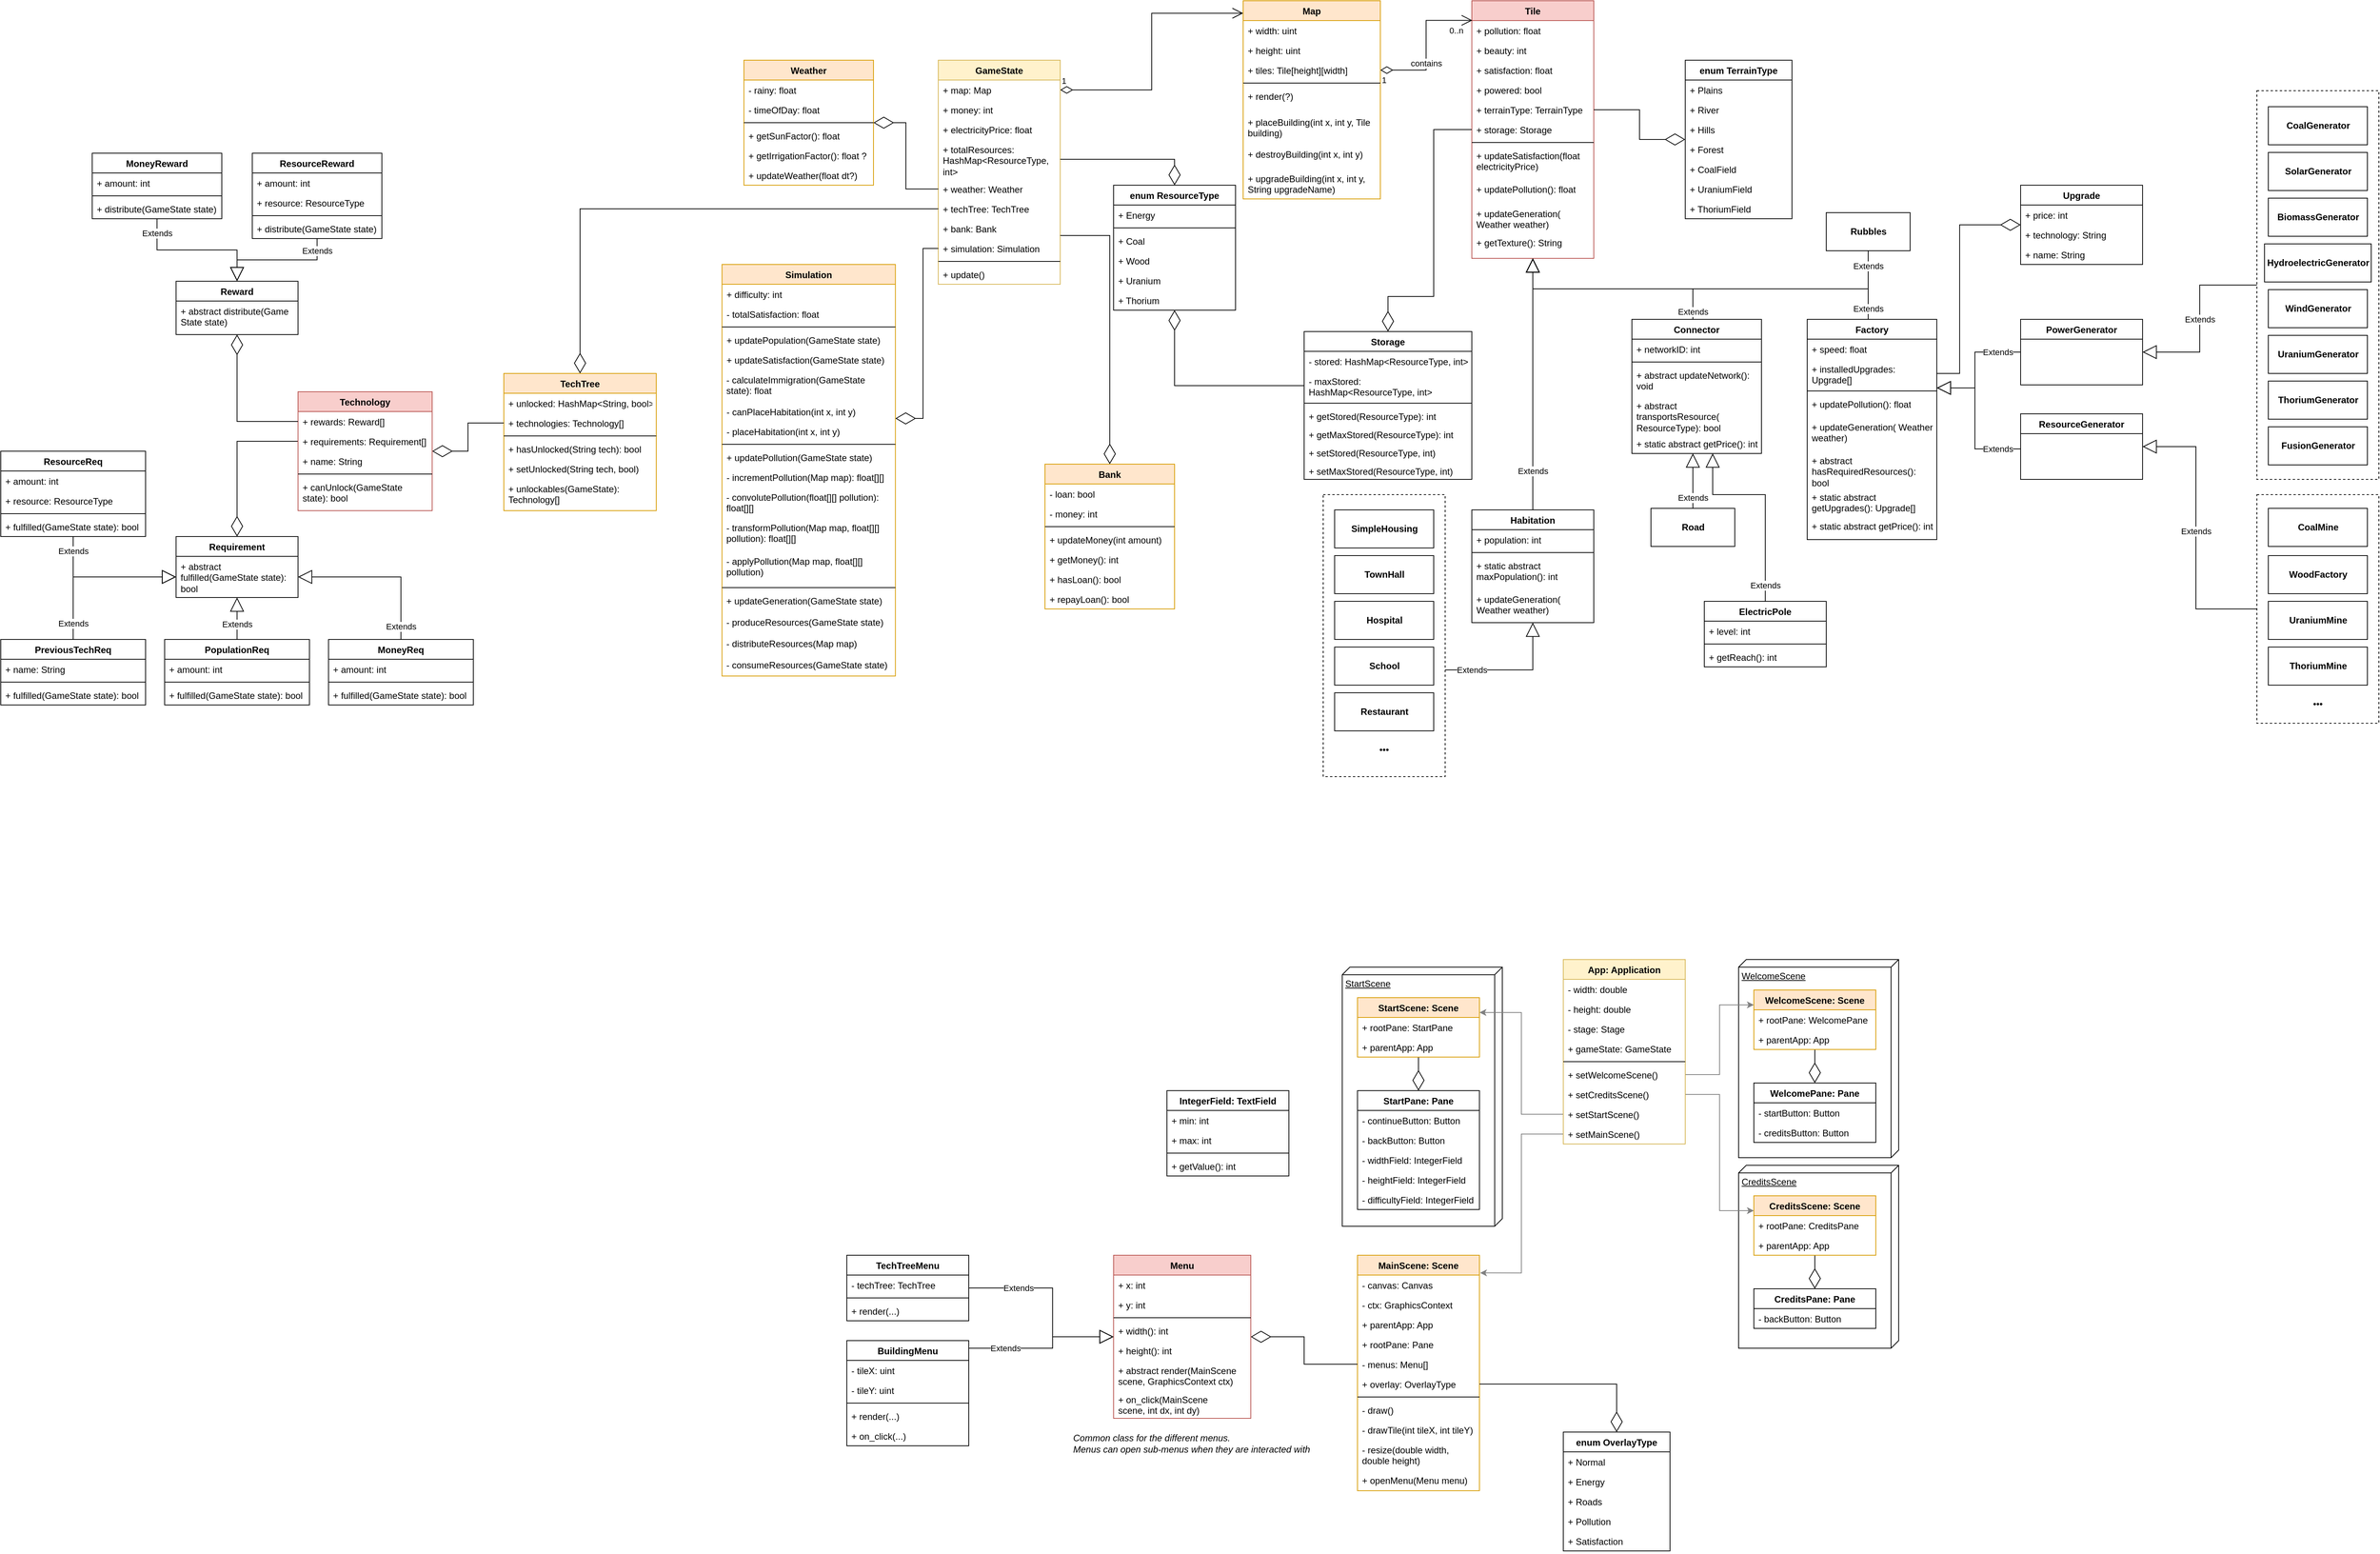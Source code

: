 <mxfile version="15.4.0" type="device" pages="6"><diagram id="1Tc2qHg6RQ70-UuRrpaF" name="Page-1"><mxGraphModel dx="2671" dy="597" grid="1" gridSize="10" guides="1" tooltips="1" connect="1" arrows="1" fold="1" page="1" pageScale="1" pageWidth="850" pageHeight="1100" math="0" shadow="0"><root><mxCell id="0"/><mxCell id="1" parent="0"/><mxCell id="oca9Sa1yXJcPk0tc5qrT-1" value="Tile" style="swimlane;fontStyle=1;align=center;verticalAlign=top;childLayout=stackLayout;horizontal=1;startSize=26;horizontalStack=0;resizeParent=1;resizeParentMax=0;resizeLast=0;collapsible=1;marginBottom=0;fillColor=#f8cecc;strokeColor=#b85450;" parent="1" vertex="1"><mxGeometry x="360" y="12" width="160" height="338" as="geometry"/></mxCell><mxCell id="oca9Sa1yXJcPk0tc5qrT-2" value="+ pollution: float" style="text;strokeColor=none;fillColor=none;align=left;verticalAlign=top;spacingLeft=4;spacingRight=4;overflow=hidden;rotatable=0;points=[[0,0.5],[1,0.5]];portConstraint=eastwest;" parent="oca9Sa1yXJcPk0tc5qrT-1" vertex="1"><mxGeometry y="26" width="160" height="26" as="geometry"/></mxCell><mxCell id="oca9Sa1yXJcPk0tc5qrT-5" value="+ beauty: int" style="text;strokeColor=none;fillColor=none;align=left;verticalAlign=top;spacingLeft=4;spacingRight=4;overflow=hidden;rotatable=0;points=[[0,0.5],[1,0.5]];portConstraint=eastwest;" parent="oca9Sa1yXJcPk0tc5qrT-1" vertex="1"><mxGeometry y="52" width="160" height="26" as="geometry"/></mxCell><mxCell id="oca9Sa1yXJcPk0tc5qrT-23" value="+ satisfaction: float" style="text;strokeColor=none;fillColor=none;align=left;verticalAlign=top;spacingLeft=4;spacingRight=4;overflow=hidden;rotatable=0;points=[[0,0.5],[1,0.5]];portConstraint=eastwest;" parent="oca9Sa1yXJcPk0tc5qrT-1" vertex="1"><mxGeometry y="78" width="160" height="26" as="geometry"/></mxCell><mxCell id="wmtaSyujnthyfUhTe89h-1" value="+ powered: bool" style="text;strokeColor=none;fillColor=none;align=left;verticalAlign=top;spacingLeft=4;spacingRight=4;overflow=hidden;rotatable=0;points=[[0,0.5],[1,0.5]];portConstraint=eastwest;" parent="oca9Sa1yXJcPk0tc5qrT-1" vertex="1"><mxGeometry y="104" width="160" height="26" as="geometry"/></mxCell><mxCell id="oca9Sa1yXJcPk0tc5qrT-27" value="+ terrainType: TerrainType" style="text;strokeColor=none;fillColor=none;align=left;verticalAlign=top;spacingLeft=4;spacingRight=4;overflow=hidden;rotatable=0;points=[[0,0.5],[1,0.5]];portConstraint=eastwest;" parent="oca9Sa1yXJcPk0tc5qrT-1" vertex="1"><mxGeometry y="130" width="160" height="26" as="geometry"/></mxCell><mxCell id="ewz8w_JljY_Mc3T5_Evf-39" value="+ storage: Storage" style="text;strokeColor=none;fillColor=none;align=left;verticalAlign=top;spacingLeft=4;spacingRight=4;overflow=hidden;rotatable=0;points=[[0,0.5],[1,0.5]];portConstraint=eastwest;" parent="oca9Sa1yXJcPk0tc5qrT-1" vertex="1"><mxGeometry y="156" width="160" height="26" as="geometry"/></mxCell><mxCell id="oca9Sa1yXJcPk0tc5qrT-3" value="" style="line;strokeWidth=1;fillColor=none;align=left;verticalAlign=middle;spacingTop=-1;spacingLeft=3;spacingRight=3;rotatable=0;labelPosition=right;points=[];portConstraint=eastwest;" parent="oca9Sa1yXJcPk0tc5qrT-1" vertex="1"><mxGeometry y="182" width="160" height="8" as="geometry"/></mxCell><mxCell id="oca9Sa1yXJcPk0tc5qrT-4" value="+ updateSatisfaction(float electricityPrice)" style="text;strokeColor=none;fillColor=none;align=left;verticalAlign=top;spacingLeft=4;spacingRight=4;overflow=hidden;rotatable=0;points=[[0,0.5],[1,0.5]];portConstraint=eastwest;whiteSpace=wrap;" parent="oca9Sa1yXJcPk0tc5qrT-1" vertex="1"><mxGeometry y="190" width="160" height="44" as="geometry"/></mxCell><mxCell id="T_2jq5czEqKKuzjMXgtk-2" value="+ updatePollution(): float" style="text;strokeColor=none;fillColor=none;align=left;verticalAlign=top;spacingLeft=4;spacingRight=4;overflow=hidden;rotatable=0;points=[[0,0.5],[1,0.5]];portConstraint=eastwest;whiteSpace=wrap;" parent="oca9Sa1yXJcPk0tc5qrT-1" vertex="1"><mxGeometry y="234" width="160" height="32" as="geometry"/></mxCell><mxCell id="oca9Sa1yXJcPk0tc5qrT-25" value="+ updateGeneration( Weather weather)" style="text;strokeColor=none;fillColor=none;align=left;verticalAlign=top;spacingLeft=4;spacingRight=4;overflow=hidden;rotatable=0;points=[[0,0.5],[1,0.5]];portConstraint=eastwest;whiteSpace=wrap;" parent="oca9Sa1yXJcPk0tc5qrT-1" vertex="1"><mxGeometry y="266" width="160" height="38" as="geometry"/></mxCell><mxCell id="oca9Sa1yXJcPk0tc5qrT-38" value="+ getTexture(): String" style="text;strokeColor=none;fillColor=none;align=left;verticalAlign=top;spacingLeft=4;spacingRight=4;overflow=hidden;rotatable=0;points=[[0,0.5],[1,0.5]];portConstraint=eastwest;whiteSpace=wrap;" parent="oca9Sa1yXJcPk0tc5qrT-1" vertex="1"><mxGeometry y="304" width="160" height="34" as="geometry"/></mxCell><mxCell id="wmtaSyujnthyfUhTe89h-41" value="ResourceReq" style="swimlane;fontStyle=1;align=center;verticalAlign=top;childLayout=stackLayout;horizontal=1;startSize=26;horizontalStack=0;resizeParent=1;resizeParentMax=0;resizeLast=0;collapsible=1;marginBottom=0;" parent="1" vertex="1"><mxGeometry x="-1570" y="603" width="190" height="112" as="geometry"/></mxCell><mxCell id="wmtaSyujnthyfUhTe89h-42" value="+ amount: int" style="text;strokeColor=none;fillColor=none;align=left;verticalAlign=top;spacingLeft=4;spacingRight=4;overflow=hidden;rotatable=0;points=[[0,0.5],[1,0.5]];portConstraint=eastwest;" parent="wmtaSyujnthyfUhTe89h-41" vertex="1"><mxGeometry y="26" width="190" height="26" as="geometry"/></mxCell><mxCell id="wmtaSyujnthyfUhTe89h-45" value="+ resource: ResourceType" style="text;strokeColor=none;fillColor=none;align=left;verticalAlign=top;spacingLeft=4;spacingRight=4;overflow=hidden;rotatable=0;points=[[0,0.5],[1,0.5]];portConstraint=eastwest;" parent="wmtaSyujnthyfUhTe89h-41" vertex="1"><mxGeometry y="52" width="190" height="26" as="geometry"/></mxCell><mxCell id="wmtaSyujnthyfUhTe89h-43" value="" style="line;strokeWidth=1;fillColor=none;align=left;verticalAlign=middle;spacingTop=-1;spacingLeft=3;spacingRight=3;rotatable=0;labelPosition=right;points=[];portConstraint=eastwest;" parent="wmtaSyujnthyfUhTe89h-41" vertex="1"><mxGeometry y="78" width="190" height="8" as="geometry"/></mxCell><mxCell id="wmtaSyujnthyfUhTe89h-44" value="+ fulfilled(GameState state): bool" style="text;strokeColor=none;fillColor=none;align=left;verticalAlign=top;spacingLeft=4;spacingRight=4;overflow=hidden;rotatable=0;points=[[0,0.5],[1,0.5]];portConstraint=eastwest;" parent="wmtaSyujnthyfUhTe89h-41" vertex="1"><mxGeometry y="86" width="190" height="26" as="geometry"/></mxCell><mxCell id="wmtaSyujnthyfUhTe89h-51" value="Reward" style="swimlane;fontStyle=1;align=center;verticalAlign=top;childLayout=stackLayout;horizontal=1;startSize=26;horizontalStack=0;resizeParent=1;resizeParentMax=0;resizeLast=0;collapsible=1;marginBottom=0;" parent="1" vertex="1"><mxGeometry x="-1340" y="380" width="160" height="70" as="geometry"/></mxCell><mxCell id="wmtaSyujnthyfUhTe89h-52" value="+ abstract distribute(Game State state)" style="text;strokeColor=none;fillColor=none;align=left;verticalAlign=top;spacingLeft=4;spacingRight=4;overflow=hidden;rotatable=0;points=[[0,0.5],[1,0.5]];portConstraint=eastwest;whiteSpace=wrap;" parent="wmtaSyujnthyfUhTe89h-51" vertex="1"><mxGeometry y="26" width="160" height="44" as="geometry"/></mxCell><mxCell id="wmtaSyujnthyfUhTe89h-57" value="ResourceReward" style="swimlane;fontStyle=1;align=center;verticalAlign=top;childLayout=stackLayout;horizontal=1;startSize=26;horizontalStack=0;resizeParent=1;resizeParentMax=0;resizeLast=0;collapsible=1;marginBottom=0;" parent="1" vertex="1"><mxGeometry x="-1240" y="212" width="170" height="112" as="geometry"/></mxCell><mxCell id="wmtaSyujnthyfUhTe89h-58" value="+ amount: int" style="text;strokeColor=none;fillColor=none;align=left;verticalAlign=top;spacingLeft=4;spacingRight=4;overflow=hidden;rotatable=0;points=[[0,0.5],[1,0.5]];portConstraint=eastwest;" parent="wmtaSyujnthyfUhTe89h-57" vertex="1"><mxGeometry y="26" width="170" height="26" as="geometry"/></mxCell><mxCell id="wmtaSyujnthyfUhTe89h-61" value="+ resource: ResourceType" style="text;strokeColor=none;fillColor=none;align=left;verticalAlign=top;spacingLeft=4;spacingRight=4;overflow=hidden;rotatable=0;points=[[0,0.5],[1,0.5]];portConstraint=eastwest;" parent="wmtaSyujnthyfUhTe89h-57" vertex="1"><mxGeometry y="52" width="170" height="26" as="geometry"/></mxCell><mxCell id="wmtaSyujnthyfUhTe89h-59" value="" style="line;strokeWidth=1;fillColor=none;align=left;verticalAlign=middle;spacingTop=-1;spacingLeft=3;spacingRight=3;rotatable=0;labelPosition=right;points=[];portConstraint=eastwest;" parent="wmtaSyujnthyfUhTe89h-57" vertex="1"><mxGeometry y="78" width="170" height="8" as="geometry"/></mxCell><mxCell id="wmtaSyujnthyfUhTe89h-60" value="+ distribute(GameState state)" style="text;strokeColor=none;fillColor=none;align=left;verticalAlign=top;spacingLeft=4;spacingRight=4;overflow=hidden;rotatable=0;points=[[0,0.5],[1,0.5]];portConstraint=eastwest;" parent="wmtaSyujnthyfUhTe89h-57" vertex="1"><mxGeometry y="86" width="170" height="26" as="geometry"/></mxCell><mxCell id="wmtaSyujnthyfUhTe89h-53" value="MoneyReward" style="swimlane;fontStyle=1;align=center;verticalAlign=top;childLayout=stackLayout;horizontal=1;startSize=26;horizontalStack=0;resizeParent=1;resizeParentMax=0;resizeLast=0;collapsible=1;marginBottom=0;" parent="1" vertex="1"><mxGeometry x="-1450" y="212" width="170" height="86" as="geometry"/></mxCell><mxCell id="wmtaSyujnthyfUhTe89h-54" value="+ amount: int" style="text;strokeColor=none;fillColor=none;align=left;verticalAlign=top;spacingLeft=4;spacingRight=4;overflow=hidden;rotatable=0;points=[[0,0.5],[1,0.5]];portConstraint=eastwest;" parent="wmtaSyujnthyfUhTe89h-53" vertex="1"><mxGeometry y="26" width="170" height="26" as="geometry"/></mxCell><mxCell id="wmtaSyujnthyfUhTe89h-55" value="" style="line;strokeWidth=1;fillColor=none;align=left;verticalAlign=middle;spacingTop=-1;spacingLeft=3;spacingRight=3;rotatable=0;labelPosition=right;points=[];portConstraint=eastwest;" parent="wmtaSyujnthyfUhTe89h-53" vertex="1"><mxGeometry y="52" width="170" height="8" as="geometry"/></mxCell><mxCell id="wmtaSyujnthyfUhTe89h-56" value="+ distribute(GameState state)" style="text;strokeColor=none;fillColor=none;align=left;verticalAlign=top;spacingLeft=4;spacingRight=4;overflow=hidden;rotatable=0;points=[[0,0.5],[1,0.5]];portConstraint=eastwest;" parent="wmtaSyujnthyfUhTe89h-53" vertex="1"><mxGeometry y="60" width="170" height="26" as="geometry"/></mxCell><mxCell id="wmtaSyujnthyfUhTe89h-2" value="TechTree" style="swimlane;fontStyle=1;align=center;verticalAlign=top;childLayout=stackLayout;horizontal=1;startSize=26;horizontalStack=0;resizeParent=1;resizeParentMax=0;resizeLast=0;collapsible=1;marginBottom=0;fillColor=#ffe6cc;strokeColor=#d79b00;" parent="1" vertex="1"><mxGeometry x="-910" y="501" width="200" height="180" as="geometry"/></mxCell><mxCell id="wmtaSyujnthyfUhTe89h-3" value="+ unlocked: HashMap&lt;String, bool&gt;" style="text;strokeColor=none;fillColor=none;align=left;verticalAlign=top;spacingLeft=4;spacingRight=4;overflow=hidden;rotatable=0;points=[[0,0.5],[1,0.5]];portConstraint=eastwest;" parent="wmtaSyujnthyfUhTe89h-2" vertex="1"><mxGeometry y="26" width="200" height="26" as="geometry"/></mxCell><mxCell id="wmtaSyujnthyfUhTe89h-8" value="+ technologies: Technology[]" style="text;strokeColor=none;fillColor=none;align=left;verticalAlign=top;spacingLeft=4;spacingRight=4;overflow=hidden;rotatable=0;points=[[0,0.5],[1,0.5]];portConstraint=eastwest;" parent="wmtaSyujnthyfUhTe89h-2" vertex="1"><mxGeometry y="52" width="200" height="26" as="geometry"/></mxCell><mxCell id="wmtaSyujnthyfUhTe89h-4" value="" style="line;strokeWidth=1;fillColor=none;align=left;verticalAlign=middle;spacingTop=-1;spacingLeft=3;spacingRight=3;rotatable=0;labelPosition=right;points=[];portConstraint=eastwest;" parent="wmtaSyujnthyfUhTe89h-2" vertex="1"><mxGeometry y="78" width="200" height="8" as="geometry"/></mxCell><mxCell id="wmtaSyujnthyfUhTe89h-5" value="+ hasUnlocked(String tech): bool" style="text;strokeColor=none;fillColor=none;align=left;verticalAlign=top;spacingLeft=4;spacingRight=4;overflow=hidden;rotatable=0;points=[[0,0.5],[1,0.5]];portConstraint=eastwest;" parent="wmtaSyujnthyfUhTe89h-2" vertex="1"><mxGeometry y="86" width="200" height="26" as="geometry"/></mxCell><mxCell id="wmtaSyujnthyfUhTe89h-6" value="+ setUnlocked(String tech, bool)" style="text;strokeColor=none;fillColor=none;align=left;verticalAlign=top;spacingLeft=4;spacingRight=4;overflow=hidden;rotatable=0;points=[[0,0.5],[1,0.5]];portConstraint=eastwest;" parent="wmtaSyujnthyfUhTe89h-2" vertex="1"><mxGeometry y="112" width="200" height="26" as="geometry"/></mxCell><mxCell id="wmtaSyujnthyfUhTe89h-20" value="+ unlockables(GameState): Technology[]" style="text;strokeColor=none;fillColor=none;align=left;verticalAlign=top;spacingLeft=4;spacingRight=4;overflow=hidden;rotatable=0;points=[[0,0.5],[1,0.5]];portConstraint=eastwest;whiteSpace=wrap;" parent="wmtaSyujnthyfUhTe89h-2" vertex="1"><mxGeometry y="138" width="200" height="42" as="geometry"/></mxCell><mxCell id="ImNPX3SYI-u5hD6JPRb6-72" value="ResourceGenerator" style="swimlane;fontStyle=1;align=center;verticalAlign=top;childLayout=stackLayout;horizontal=1;startSize=26;horizontalStack=0;resizeParent=1;resizeParentMax=0;resizeLast=0;collapsible=1;marginBottom=0;glass=0;fillColor=#FFFFFF;" parent="1" vertex="1"><mxGeometry x="1080" y="554" width="160" height="86" as="geometry"/></mxCell><mxCell id="wmtaSyujnthyfUhTe89h-68" value="Upgrade" style="swimlane;fontStyle=1;align=center;verticalAlign=top;childLayout=stackLayout;horizontal=1;startSize=26;horizontalStack=0;resizeParent=1;resizeParentMax=0;resizeLast=0;collapsible=1;marginBottom=0;" parent="1" vertex="1"><mxGeometry x="1080" y="254" width="160" height="104" as="geometry"/></mxCell><mxCell id="wmtaSyujnthyfUhTe89h-69" value="+ price: int" style="text;strokeColor=none;fillColor=none;align=left;verticalAlign=top;spacingLeft=4;spacingRight=4;overflow=hidden;rotatable=0;points=[[0,0.5],[1,0.5]];portConstraint=eastwest;" parent="wmtaSyujnthyfUhTe89h-68" vertex="1"><mxGeometry y="26" width="160" height="26" as="geometry"/></mxCell><mxCell id="wmtaSyujnthyfUhTe89h-74" value="+ technology: String" style="text;strokeColor=none;fillColor=none;align=left;verticalAlign=top;spacingLeft=4;spacingRight=4;overflow=hidden;rotatable=0;points=[[0,0.5],[1,0.5]];portConstraint=eastwest;" parent="wmtaSyujnthyfUhTe89h-68" vertex="1"><mxGeometry y="52" width="160" height="26" as="geometry"/></mxCell><mxCell id="wmtaSyujnthyfUhTe89h-75" value="+ name: String" style="text;strokeColor=none;fillColor=none;align=left;verticalAlign=top;spacingLeft=4;spacingRight=4;overflow=hidden;rotatable=0;points=[[0,0.5],[1,0.5]];portConstraint=eastwest;" parent="wmtaSyujnthyfUhTe89h-68" vertex="1"><mxGeometry y="78" width="160" height="26" as="geometry"/></mxCell><mxCell id="oca9Sa1yXJcPk0tc5qrT-7" value="Map" style="swimlane;fontStyle=1;align=center;verticalAlign=top;childLayout=stackLayout;horizontal=1;startSize=26;horizontalStack=0;resizeParent=1;resizeParentMax=0;resizeLast=0;collapsible=1;marginBottom=0;fillColor=#ffe6cc;strokeColor=#d79b00;" parent="1" vertex="1"><mxGeometry x="60" y="12" width="180" height="260" as="geometry"/></mxCell><mxCell id="oca9Sa1yXJcPk0tc5qrT-8" value="+ width: uint" style="text;strokeColor=none;fillColor=none;align=left;verticalAlign=top;spacingLeft=4;spacingRight=4;overflow=hidden;rotatable=0;points=[[0,0.5],[1,0.5]];portConstraint=eastwest;" parent="oca9Sa1yXJcPk0tc5qrT-7" vertex="1"><mxGeometry y="26" width="180" height="26" as="geometry"/></mxCell><mxCell id="oca9Sa1yXJcPk0tc5qrT-11" value="+ height: uint" style="text;strokeColor=none;fillColor=none;align=left;verticalAlign=top;spacingLeft=4;spacingRight=4;overflow=hidden;rotatable=0;points=[[0,0.5],[1,0.5]];portConstraint=eastwest;" parent="oca9Sa1yXJcPk0tc5qrT-7" vertex="1"><mxGeometry y="52" width="180" height="26" as="geometry"/></mxCell><mxCell id="oca9Sa1yXJcPk0tc5qrT-12" value="+ tiles: Tile[height][width]" style="text;strokeColor=none;fillColor=none;align=left;verticalAlign=top;spacingLeft=4;spacingRight=4;overflow=hidden;rotatable=0;points=[[0,0.5],[1,0.5]];portConstraint=eastwest;" parent="oca9Sa1yXJcPk0tc5qrT-7" vertex="1"><mxGeometry y="78" width="180" height="26" as="geometry"/></mxCell><mxCell id="oca9Sa1yXJcPk0tc5qrT-9" value="" style="line;strokeWidth=1;fillColor=none;align=left;verticalAlign=middle;spacingTop=-1;spacingLeft=3;spacingRight=3;rotatable=0;labelPosition=right;points=[];portConstraint=eastwest;" parent="oca9Sa1yXJcPk0tc5qrT-7" vertex="1"><mxGeometry y="104" width="180" height="8" as="geometry"/></mxCell><mxCell id="sB-Ijaji83JrXFCjCvON-19" value="+ render(?)" style="text;strokeColor=none;fillColor=none;align=left;verticalAlign=top;spacingLeft=4;spacingRight=4;overflow=hidden;rotatable=0;points=[[0,0.5],[1,0.5]];portConstraint=eastwest;whiteSpace=wrap;" parent="oca9Sa1yXJcPk0tc5qrT-7" vertex="1"><mxGeometry y="112" width="180" height="34" as="geometry"/></mxCell><mxCell id="KfKRqsOeSduoRor5wNYe-38" value="+ placeBuilding(int x, int y, Tile building)" style="text;strokeColor=none;fillColor=none;align=left;verticalAlign=top;spacingLeft=4;spacingRight=4;overflow=hidden;rotatable=0;points=[[0,0.5],[1,0.5]];portConstraint=eastwest;whiteSpace=wrap;" parent="oca9Sa1yXJcPk0tc5qrT-7" vertex="1"><mxGeometry y="146" width="180" height="42" as="geometry"/></mxCell><mxCell id="KfKRqsOeSduoRor5wNYe-40" value="+ destroyBuilding(int x, int y)" style="text;strokeColor=none;fillColor=none;align=left;verticalAlign=top;spacingLeft=4;spacingRight=4;overflow=hidden;rotatable=0;points=[[0,0.5],[1,0.5]];portConstraint=eastwest;whiteSpace=wrap;" parent="oca9Sa1yXJcPk0tc5qrT-7" vertex="1"><mxGeometry y="188" width="180" height="32" as="geometry"/></mxCell><mxCell id="KfKRqsOeSduoRor5wNYe-41" value="+ upgradeBuilding(int x, int y, String upgradeName)" style="text;strokeColor=none;fillColor=none;align=left;verticalAlign=top;spacingLeft=4;spacingRight=4;overflow=hidden;rotatable=0;points=[[0,0.5],[1,0.5]];portConstraint=eastwest;whiteSpace=wrap;" parent="oca9Sa1yXJcPk0tc5qrT-7" vertex="1"><mxGeometry y="220" width="180" height="40" as="geometry"/></mxCell><mxCell id="ewz8w_JljY_Mc3T5_Evf-31" value="Storage" style="swimlane;fontStyle=1;align=center;verticalAlign=top;childLayout=stackLayout;horizontal=1;startSize=26;horizontalStack=0;resizeParent=1;resizeParentMax=0;resizeLast=0;collapsible=1;marginBottom=0;" parent="1" vertex="1"><mxGeometry x="140" y="446" width="220" height="194" as="geometry"/></mxCell><mxCell id="ewz8w_JljY_Mc3T5_Evf-43" value="- stored: HashMap&lt;ResourceType, int&gt;" style="text;strokeColor=none;fillColor=none;align=left;verticalAlign=top;spacingLeft=4;spacingRight=4;overflow=hidden;rotatable=0;points=[[0,0.5],[1,0.5]];portConstraint=eastwest;" parent="ewz8w_JljY_Mc3T5_Evf-31" vertex="1"><mxGeometry y="26" width="220" height="26" as="geometry"/></mxCell><mxCell id="ewz8w_JljY_Mc3T5_Evf-44" value="- maxStored: HashMap&lt;ResourceType, int&gt;" style="text;strokeColor=none;fillColor=none;align=left;verticalAlign=top;spacingLeft=4;spacingRight=4;overflow=hidden;rotatable=0;points=[[0,0.5],[1,0.5]];portConstraint=eastwest;whiteSpace=wrap;" parent="ewz8w_JljY_Mc3T5_Evf-31" vertex="1"><mxGeometry y="52" width="220" height="38" as="geometry"/></mxCell><mxCell id="ewz8w_JljY_Mc3T5_Evf-42" value="" style="line;strokeWidth=1;fillColor=none;align=left;verticalAlign=middle;spacingTop=-1;spacingLeft=3;spacingRight=3;rotatable=0;labelPosition=right;points=[];portConstraint=eastwest;" parent="ewz8w_JljY_Mc3T5_Evf-31" vertex="1"><mxGeometry y="90" width="220" height="8" as="geometry"/></mxCell><mxCell id="ewz8w_JljY_Mc3T5_Evf-34" value="+ getStored(ResourceType): int" style="text;strokeColor=none;fillColor=none;align=left;verticalAlign=top;spacingLeft=4;spacingRight=4;overflow=hidden;rotatable=0;points=[[0,0.5],[1,0.5]];portConstraint=eastwest;whiteSpace=wrap;" parent="ewz8w_JljY_Mc3T5_Evf-31" vertex="1"><mxGeometry y="98" width="220" height="24" as="geometry"/></mxCell><mxCell id="ewz8w_JljY_Mc3T5_Evf-32" value="+ getMaxStored(ResourceType): int" style="text;strokeColor=none;fillColor=none;align=left;verticalAlign=top;spacingLeft=4;spacingRight=4;overflow=hidden;rotatable=0;points=[[0,0.5],[1,0.5]];portConstraint=eastwest;whiteSpace=wrap;" parent="ewz8w_JljY_Mc3T5_Evf-31" vertex="1"><mxGeometry y="122" width="220" height="24" as="geometry"/></mxCell><mxCell id="ewz8w_JljY_Mc3T5_Evf-36" value="+ setStored(ResourceType, int)" style="text;strokeColor=none;fillColor=none;align=left;verticalAlign=top;spacingLeft=4;spacingRight=4;overflow=hidden;rotatable=0;points=[[0,0.5],[1,0.5]];portConstraint=eastwest;whiteSpace=wrap;" parent="ewz8w_JljY_Mc3T5_Evf-31" vertex="1"><mxGeometry y="146" width="220" height="24" as="geometry"/></mxCell><mxCell id="ewz8w_JljY_Mc3T5_Evf-38" value="+ setMaxStored(ResourceType, int)" style="text;strokeColor=none;fillColor=none;align=left;verticalAlign=top;spacingLeft=4;spacingRight=4;overflow=hidden;rotatable=0;points=[[0,0.5],[1,0.5]];portConstraint=eastwest;whiteSpace=wrap;" parent="ewz8w_JljY_Mc3T5_Evf-31" vertex="1"><mxGeometry y="170" width="220" height="24" as="geometry"/></mxCell><mxCell id="ewz8w_JljY_Mc3T5_Evf-16" value="enum ResourceType" style="swimlane;fontStyle=1;align=center;verticalAlign=top;childLayout=stackLayout;horizontal=1;startSize=26;horizontalStack=0;resizeParent=1;resizeParentMax=0;resizeLast=0;collapsible=1;marginBottom=0;" parent="1" vertex="1"><mxGeometry x="-110" y="254" width="160" height="164" as="geometry"/></mxCell><mxCell id="sB-Ijaji83JrXFCjCvON-26" value="+ Energy" style="text;strokeColor=none;fillColor=none;align=left;verticalAlign=top;spacingLeft=4;spacingRight=4;overflow=hidden;rotatable=0;points=[[0,0.5],[1,0.5]];portConstraint=eastwest;" parent="ewz8w_JljY_Mc3T5_Evf-16" vertex="1"><mxGeometry y="26" width="160" height="26" as="geometry"/></mxCell><mxCell id="sB-Ijaji83JrXFCjCvON-27" value="" style="line;strokeWidth=1;fillColor=none;align=left;verticalAlign=middle;spacingTop=-1;spacingLeft=3;spacingRight=3;rotatable=0;labelPosition=right;points=[];portConstraint=eastwest;" parent="ewz8w_JljY_Mc3T5_Evf-16" vertex="1"><mxGeometry y="52" width="160" height="8" as="geometry"/></mxCell><mxCell id="ewz8w_JljY_Mc3T5_Evf-22" value="+ Coal" style="text;strokeColor=none;fillColor=none;align=left;verticalAlign=top;spacingLeft=4;spacingRight=4;overflow=hidden;rotatable=0;points=[[0,0.5],[1,0.5]];portConstraint=eastwest;" parent="ewz8w_JljY_Mc3T5_Evf-16" vertex="1"><mxGeometry y="60" width="160" height="26" as="geometry"/></mxCell><mxCell id="ewz8w_JljY_Mc3T5_Evf-21" value="+ Wood" style="text;strokeColor=none;fillColor=none;align=left;verticalAlign=top;spacingLeft=4;spacingRight=4;overflow=hidden;rotatable=0;points=[[0,0.5],[1,0.5]];portConstraint=eastwest;" parent="ewz8w_JljY_Mc3T5_Evf-16" vertex="1"><mxGeometry y="86" width="160" height="26" as="geometry"/></mxCell><mxCell id="ewz8w_JljY_Mc3T5_Evf-20" value="+ Uranium" style="text;strokeColor=none;fillColor=none;align=left;verticalAlign=top;spacingLeft=4;spacingRight=4;overflow=hidden;rotatable=0;points=[[0,0.5],[1,0.5]];portConstraint=eastwest;" parent="ewz8w_JljY_Mc3T5_Evf-16" vertex="1"><mxGeometry y="112" width="160" height="26" as="geometry"/></mxCell><mxCell id="ewz8w_JljY_Mc3T5_Evf-17" value="+ Thorium" style="text;strokeColor=none;fillColor=none;align=left;verticalAlign=top;spacingLeft=4;spacingRight=4;overflow=hidden;rotatable=0;points=[[0,0.5],[1,0.5]];portConstraint=eastwest;" parent="ewz8w_JljY_Mc3T5_Evf-16" vertex="1"><mxGeometry y="138" width="160" height="26" as="geometry"/></mxCell><mxCell id="ewz8w_JljY_Mc3T5_Evf-3" value="GameState" style="swimlane;fontStyle=1;align=center;verticalAlign=top;childLayout=stackLayout;horizontal=1;startSize=26;horizontalStack=0;resizeParent=1;resizeParentMax=0;resizeLast=0;collapsible=1;marginBottom=0;fillColor=#fff2cc;strokeColor=#d6b656;" parent="1" vertex="1"><mxGeometry x="-340" y="90" width="160" height="294" as="geometry"/></mxCell><mxCell id="ewz8w_JljY_Mc3T5_Evf-4" value="+ map: Map" style="text;strokeColor=none;fillColor=none;align=left;verticalAlign=top;spacingLeft=4;spacingRight=4;overflow=hidden;rotatable=0;points=[[0,0.5],[1,0.5]];portConstraint=eastwest;" parent="ewz8w_JljY_Mc3T5_Evf-3" vertex="1"><mxGeometry y="26" width="160" height="26" as="geometry"/></mxCell><mxCell id="ewz8w_JljY_Mc3T5_Evf-7" value="+ money: int" style="text;strokeColor=none;fillColor=none;align=left;verticalAlign=top;spacingLeft=4;spacingRight=4;overflow=hidden;rotatable=0;points=[[0,0.5],[1,0.5]];portConstraint=eastwest;" parent="ewz8w_JljY_Mc3T5_Evf-3" vertex="1"><mxGeometry y="52" width="160" height="26" as="geometry"/></mxCell><mxCell id="sB-Ijaji83JrXFCjCvON-18" value="+ electricityPrice: float" style="text;strokeColor=none;fillColor=none;align=left;verticalAlign=top;spacingLeft=4;spacingRight=4;overflow=hidden;rotatable=0;points=[[0,0.5],[1,0.5]];portConstraint=eastwest;" parent="ewz8w_JljY_Mc3T5_Evf-3" vertex="1"><mxGeometry y="78" width="160" height="26" as="geometry"/></mxCell><mxCell id="ewz8w_JljY_Mc3T5_Evf-8" value="+ totalResources: HashMap&lt;ResourceType, int&gt;" style="text;strokeColor=none;fillColor=none;align=left;verticalAlign=top;spacingLeft=4;spacingRight=4;overflow=hidden;rotatable=0;points=[[0,0.5],[1,0.5]];portConstraint=eastwest;whiteSpace=wrap;" parent="ewz8w_JljY_Mc3T5_Evf-3" vertex="1"><mxGeometry y="104" width="160" height="52" as="geometry"/></mxCell><mxCell id="ImNPX3SYI-u5hD6JPRb6-31" value="+ weather: Weather" style="text;strokeColor=none;fillColor=none;align=left;verticalAlign=top;spacingLeft=4;spacingRight=4;overflow=hidden;rotatable=0;points=[[0,0.5],[1,0.5]];portConstraint=eastwest;" parent="ewz8w_JljY_Mc3T5_Evf-3" vertex="1"><mxGeometry y="156" width="160" height="26" as="geometry"/></mxCell><mxCell id="KfKRqsOeSduoRor5wNYe-43" value="+ techTree: TechTree" style="text;strokeColor=none;fillColor=none;align=left;verticalAlign=top;spacingLeft=4;spacingRight=4;overflow=hidden;rotatable=0;points=[[0,0.5],[1,0.5]];portConstraint=eastwest;" parent="ewz8w_JljY_Mc3T5_Evf-3" vertex="1"><mxGeometry y="182" width="160" height="26" as="geometry"/></mxCell><mxCell id="KfKRqsOeSduoRor5wNYe-26" value="+ bank: Bank" style="text;strokeColor=none;fillColor=none;align=left;verticalAlign=top;spacingLeft=4;spacingRight=4;overflow=hidden;rotatable=0;points=[[0,0.5],[1,0.5]];portConstraint=eastwest;" parent="ewz8w_JljY_Mc3T5_Evf-3" vertex="1"><mxGeometry y="208" width="160" height="26" as="geometry"/></mxCell><mxCell id="KfKRqsOeSduoRor5wNYe-27" value="+ simulation: Simulation" style="text;strokeColor=none;fillColor=none;align=left;verticalAlign=top;spacingLeft=4;spacingRight=4;overflow=hidden;rotatable=0;points=[[0,0.5],[1,0.5]];portConstraint=eastwest;" parent="ewz8w_JljY_Mc3T5_Evf-3" vertex="1"><mxGeometry y="234" width="160" height="26" as="geometry"/></mxCell><mxCell id="ewz8w_JljY_Mc3T5_Evf-5" value="" style="line;strokeWidth=1;fillColor=none;align=left;verticalAlign=middle;spacingTop=-1;spacingLeft=3;spacingRight=3;rotatable=0;labelPosition=right;points=[];portConstraint=eastwest;" parent="ewz8w_JljY_Mc3T5_Evf-3" vertex="1"><mxGeometry y="260" width="160" height="8" as="geometry"/></mxCell><mxCell id="ewz8w_JljY_Mc3T5_Evf-6" value="+ update()" style="text;strokeColor=none;fillColor=none;align=left;verticalAlign=top;spacingLeft=4;spacingRight=4;overflow=hidden;rotatable=0;points=[[0,0.5],[1,0.5]];portConstraint=eastwest;" parent="ewz8w_JljY_Mc3T5_Evf-3" vertex="1"><mxGeometry y="268" width="160" height="26" as="geometry"/></mxCell><mxCell id="sB-Ijaji83JrXFCjCvON-5" value="Simulation" style="swimlane;fontStyle=1;align=center;verticalAlign=top;childLayout=stackLayout;horizontal=1;startSize=26;horizontalStack=0;resizeParent=1;resizeParentMax=0;resizeLast=0;collapsible=1;marginBottom=0;strokeColor=#d79b00;fillColor=#ffe6cc;" parent="1" vertex="1"><mxGeometry x="-623.75" y="358" width="227.5" height="540" as="geometry"/></mxCell><mxCell id="sB-Ijaji83JrXFCjCvON-6" value="+ difficulty: int" style="text;strokeColor=none;fillColor=none;align=left;verticalAlign=top;spacingLeft=4;spacingRight=4;overflow=hidden;rotatable=0;points=[[0,0.5],[1,0.5]];portConstraint=eastwest;" parent="sB-Ijaji83JrXFCjCvON-5" vertex="1"><mxGeometry y="26" width="227.5" height="26" as="geometry"/></mxCell><mxCell id="sB-Ijaji83JrXFCjCvON-13" value="- totalSatisfaction: float" style="text;strokeColor=none;fillColor=none;align=left;verticalAlign=top;spacingLeft=4;spacingRight=4;overflow=hidden;rotatable=0;points=[[0,0.5],[1,0.5]];portConstraint=eastwest;" parent="sB-Ijaji83JrXFCjCvON-5" vertex="1"><mxGeometry y="52" width="227.5" height="26" as="geometry"/></mxCell><mxCell id="sB-Ijaji83JrXFCjCvON-7" value="" style="line;strokeWidth=1;fillColor=none;align=left;verticalAlign=middle;spacingTop=-1;spacingLeft=3;spacingRight=3;rotatable=0;labelPosition=right;points=[];portConstraint=eastwest;" parent="sB-Ijaji83JrXFCjCvON-5" vertex="1"><mxGeometry y="78" width="227.5" height="8" as="geometry"/></mxCell><mxCell id="sB-Ijaji83JrXFCjCvON-11" value="+ updatePopulation(GameState state)" style="text;strokeColor=none;fillColor=none;align=left;verticalAlign=top;spacingLeft=4;spacingRight=4;overflow=hidden;rotatable=0;points=[[0,0.5],[1,0.5]];portConstraint=eastwest;" parent="sB-Ijaji83JrXFCjCvON-5" vertex="1"><mxGeometry y="86" width="227.5" height="26" as="geometry"/></mxCell><mxCell id="sB-Ijaji83JrXFCjCvON-25" value="+ updateSatisfaction(GameState state)" style="text;strokeColor=none;fillColor=none;align=left;verticalAlign=top;spacingLeft=4;spacingRight=4;overflow=hidden;rotatable=0;points=[[0,0.5],[1,0.5]];portConstraint=eastwest;" parent="sB-Ijaji83JrXFCjCvON-5" vertex="1"><mxGeometry y="112" width="227.5" height="26" as="geometry"/></mxCell><mxCell id="sB-Ijaji83JrXFCjCvON-10" value="- calculateImmigration(GameState state): float" style="text;strokeColor=none;fillColor=none;align=left;verticalAlign=top;spacingLeft=4;spacingRight=4;overflow=hidden;rotatable=0;points=[[0,0.5],[1,0.5]];portConstraint=eastwest;whiteSpace=wrap;" parent="sB-Ijaji83JrXFCjCvON-5" vertex="1"><mxGeometry y="138" width="227.5" height="42" as="geometry"/></mxCell><mxCell id="sB-Ijaji83JrXFCjCvON-9" value="- canPlaceHabitation(int x, int y)" style="text;strokeColor=none;fillColor=none;align=left;verticalAlign=top;spacingLeft=4;spacingRight=4;overflow=hidden;rotatable=0;points=[[0,0.5],[1,0.5]];portConstraint=eastwest;" parent="sB-Ijaji83JrXFCjCvON-5" vertex="1"><mxGeometry y="180" width="227.5" height="26" as="geometry"/></mxCell><mxCell id="sB-Ijaji83JrXFCjCvON-8" value="- placeHabitation(int x, int y)" style="text;strokeColor=none;fillColor=none;align=left;verticalAlign=top;spacingLeft=4;spacingRight=4;overflow=hidden;rotatable=0;points=[[0,0.5],[1,0.5]];portConstraint=eastwest;" parent="sB-Ijaji83JrXFCjCvON-5" vertex="1"><mxGeometry y="206" width="227.5" height="26" as="geometry"/></mxCell><mxCell id="sB-Ijaji83JrXFCjCvON-17" value="" style="line;strokeWidth=1;fillColor=none;align=left;verticalAlign=middle;spacingTop=-1;spacingLeft=3;spacingRight=3;rotatable=0;labelPosition=right;points=[];portConstraint=eastwest;" parent="sB-Ijaji83JrXFCjCvON-5" vertex="1"><mxGeometry y="232" width="227.5" height="8" as="geometry"/></mxCell><mxCell id="sB-Ijaji83JrXFCjCvON-16" value="+ updatePollution(GameState state)" style="text;strokeColor=none;fillColor=none;align=left;verticalAlign=top;spacingLeft=4;spacingRight=4;overflow=hidden;rotatable=0;points=[[0,0.5],[1,0.5]];portConstraint=eastwest;" parent="sB-Ijaji83JrXFCjCvON-5" vertex="1"><mxGeometry y="240" width="227.5" height="26" as="geometry"/></mxCell><mxCell id="sB-Ijaji83JrXFCjCvON-21" value="- incrementPollution(Map map): float[][]" style="text;strokeColor=none;fillColor=none;align=left;verticalAlign=top;spacingLeft=4;spacingRight=4;overflow=hidden;rotatable=0;points=[[0,0.5],[1,0.5]];portConstraint=eastwest;" parent="sB-Ijaji83JrXFCjCvON-5" vertex="1"><mxGeometry y="266" width="227.5" height="26" as="geometry"/></mxCell><mxCell id="sB-Ijaji83JrXFCjCvON-22" value="- convolutePollution(float[][] pollution): float[][]" style="text;strokeColor=none;fillColor=none;align=left;verticalAlign=top;spacingLeft=4;spacingRight=4;overflow=hidden;rotatable=0;points=[[0,0.5],[1,0.5]];portConstraint=eastwest;whiteSpace=wrap;" parent="sB-Ijaji83JrXFCjCvON-5" vertex="1"><mxGeometry y="292" width="227.5" height="40" as="geometry"/></mxCell><mxCell id="sB-Ijaji83JrXFCjCvON-23" value="- transformPollution(Map map, float[][] pollution): float[][]" style="text;strokeColor=none;fillColor=none;align=left;verticalAlign=top;spacingLeft=4;spacingRight=4;overflow=hidden;rotatable=0;points=[[0,0.5],[1,0.5]];portConstraint=eastwest;whiteSpace=wrap;" parent="sB-Ijaji83JrXFCjCvON-5" vertex="1"><mxGeometry y="332" width="227.5" height="44" as="geometry"/></mxCell><mxCell id="sB-Ijaji83JrXFCjCvON-24" value="- applyPollution(Map map, float[][] pollution)" style="text;strokeColor=none;fillColor=none;align=left;verticalAlign=top;spacingLeft=4;spacingRight=4;overflow=hidden;rotatable=0;points=[[0,0.5],[1,0.5]];portConstraint=eastwest;whiteSpace=wrap;" parent="sB-Ijaji83JrXFCjCvON-5" vertex="1"><mxGeometry y="376" width="227.5" height="44" as="geometry"/></mxCell><mxCell id="sB-Ijaji83JrXFCjCvON-20" value="" style="line;strokeWidth=1;fillColor=none;align=left;verticalAlign=middle;spacingTop=-1;spacingLeft=3;spacingRight=3;rotatable=0;labelPosition=right;points=[];portConstraint=eastwest;" parent="sB-Ijaji83JrXFCjCvON-5" vertex="1"><mxGeometry y="420" width="227.5" height="8" as="geometry"/></mxCell><mxCell id="sB-Ijaji83JrXFCjCvON-4" value="+ updateGeneration(GameState state)" style="text;strokeColor=none;fillColor=none;align=left;verticalAlign=top;spacingLeft=4;spacingRight=4;overflow=hidden;rotatable=0;points=[[0,0.5],[1,0.5]];portConstraint=eastwest;whiteSpace=wrap;" parent="sB-Ijaji83JrXFCjCvON-5" vertex="1"><mxGeometry y="428" width="227.5" height="28" as="geometry"/></mxCell><mxCell id="sB-Ijaji83JrXFCjCvON-28" value="- produceResources(GameState state)" style="text;strokeColor=none;fillColor=none;align=left;verticalAlign=top;spacingLeft=4;spacingRight=4;overflow=hidden;rotatable=0;points=[[0,0.5],[1,0.5]];portConstraint=eastwest;whiteSpace=wrap;" parent="sB-Ijaji83JrXFCjCvON-5" vertex="1"><mxGeometry y="456" width="227.5" height="28" as="geometry"/></mxCell><mxCell id="sB-Ijaji83JrXFCjCvON-30" value="- distributeResources(Map map)" style="text;strokeColor=none;fillColor=none;align=left;verticalAlign=top;spacingLeft=4;spacingRight=4;overflow=hidden;rotatable=0;points=[[0,0.5],[1,0.5]];portConstraint=eastwest;whiteSpace=wrap;" parent="sB-Ijaji83JrXFCjCvON-5" vertex="1"><mxGeometry y="484" width="227.5" height="28" as="geometry"/></mxCell><mxCell id="sB-Ijaji83JrXFCjCvON-31" value="- consumeResources(GameState state)" style="text;strokeColor=none;fillColor=none;align=left;verticalAlign=top;spacingLeft=4;spacingRight=4;overflow=hidden;rotatable=0;points=[[0,0.5],[1,0.5]];portConstraint=eastwest;whiteSpace=wrap;" parent="sB-Ijaji83JrXFCjCvON-5" vertex="1"><mxGeometry y="512" width="227.5" height="28" as="geometry"/></mxCell><mxCell id="2Fq6i3LF0tmvq_BsxNH--16" value="WelcomeScene" style="verticalAlign=top;align=left;spacingTop=8;spacingLeft=2;spacingRight=12;shape=cube;size=10;direction=south;fontStyle=4;html=1;" parent="1" vertex="1"><mxGeometry x="710" y="1270" width="210" height="260" as="geometry"/></mxCell><mxCell id="ImNPX3SYI-u5hD6JPRb6-58" value="" style="rounded=0;whiteSpace=wrap;html=1;fillColor=none;dashed=1;glass=0;" parent="1" vertex="1"><mxGeometry x="165" y="660" width="160" height="370" as="geometry"/></mxCell><mxCell id="oca9Sa1yXJcPk0tc5qrT-16" value="contains" style="endArrow=open;html=1;endSize=12;startArrow=diamondThin;startSize=14;startFill=0;edgeStyle=orthogonalEdgeStyle;rounded=0;exitX=1;exitY=0.5;exitDx=0;exitDy=0;entryX=0.004;entryY=0.076;entryDx=0;entryDy=0;entryPerimeter=0;" parent="1" source="oca9Sa1yXJcPk0tc5qrT-12" target="oca9Sa1yXJcPk0tc5qrT-1" edge="1"><mxGeometry x="-0.256" relative="1" as="geometry"><mxPoint x="90" y="270" as="sourcePoint"/><mxPoint x="250" y="270" as="targetPoint"/><mxPoint as="offset"/></mxGeometry></mxCell><mxCell id="oca9Sa1yXJcPk0tc5qrT-17" value="1" style="edgeLabel;resizable=0;html=1;align=left;verticalAlign=top;" parent="oca9Sa1yXJcPk0tc5qrT-16" connectable="0" vertex="1"><mxGeometry x="-1" relative="1" as="geometry"/></mxCell><mxCell id="oca9Sa1yXJcPk0tc5qrT-18" value="0..n" style="edgeLabel;resizable=0;html=1;align=right;verticalAlign=top;" parent="oca9Sa1yXJcPk0tc5qrT-16" connectable="0" vertex="1"><mxGeometry x="1" relative="1" as="geometry"><mxPoint x="-11" as="offset"/></mxGeometry></mxCell><mxCell id="oca9Sa1yXJcPk0tc5qrT-19" value="Habitation" style="swimlane;fontStyle=1;align=center;verticalAlign=top;childLayout=stackLayout;horizontal=1;startSize=26;horizontalStack=0;resizeParent=1;resizeParentMax=0;resizeLast=0;collapsible=1;marginBottom=0;" parent="1" vertex="1"><mxGeometry x="360" y="680" width="160" height="148" as="geometry"/></mxCell><mxCell id="oca9Sa1yXJcPk0tc5qrT-20" value="+ population: int" style="text;strokeColor=none;fillColor=none;align=left;verticalAlign=top;spacingLeft=4;spacingRight=4;overflow=hidden;rotatable=0;points=[[0,0.5],[1,0.5]];portConstraint=eastwest;" parent="oca9Sa1yXJcPk0tc5qrT-19" vertex="1"><mxGeometry y="26" width="160" height="26" as="geometry"/></mxCell><mxCell id="oca9Sa1yXJcPk0tc5qrT-21" value="" style="line;strokeWidth=1;fillColor=none;align=left;verticalAlign=middle;spacingTop=-1;spacingLeft=3;spacingRight=3;rotatable=0;labelPosition=right;points=[];portConstraint=eastwest;" parent="oca9Sa1yXJcPk0tc5qrT-19" vertex="1"><mxGeometry y="52" width="160" height="8" as="geometry"/></mxCell><mxCell id="ewz8w_JljY_Mc3T5_Evf-2" value="+ static abstract maxPopulation(): int" style="text;strokeColor=none;fillColor=none;align=left;verticalAlign=top;spacingLeft=4;spacingRight=4;overflow=hidden;rotatable=0;points=[[0,0.5],[1,0.5]];portConstraint=eastwest;whiteSpace=wrap;" parent="oca9Sa1yXJcPk0tc5qrT-19" vertex="1"><mxGeometry y="60" width="160" height="44" as="geometry"/></mxCell><mxCell id="sB-Ijaji83JrXFCjCvON-15" value="+ updateGeneration( Weather weather)" style="text;strokeColor=none;fillColor=none;align=left;verticalAlign=top;spacingLeft=4;spacingRight=4;overflow=hidden;rotatable=0;points=[[0,0.5],[1,0.5]];portConstraint=eastwest;whiteSpace=wrap;" parent="oca9Sa1yXJcPk0tc5qrT-19" vertex="1"><mxGeometry y="104" width="160" height="44" as="geometry"/></mxCell><mxCell id="oca9Sa1yXJcPk0tc5qrT-26" value="Extends" style="endArrow=block;endSize=16;endFill=0;html=1;rounded=0;edgeStyle=orthogonalEdgeStyle;exitX=0.5;exitY=0;exitDx=0;exitDy=0;" parent="1" source="oca9Sa1yXJcPk0tc5qrT-19" target="oca9Sa1yXJcPk0tc5qrT-1" edge="1"><mxGeometry x="-0.688" width="160" relative="1" as="geometry"><mxPoint x="610" y="140" as="sourcePoint"/><mxPoint x="460" y="290" as="targetPoint"/><mxPoint as="offset"/></mxGeometry></mxCell><mxCell id="oca9Sa1yXJcPk0tc5qrT-29" value="" style="endArrow=diamondThin;endFill=0;endSize=24;html=1;rounded=0;edgeStyle=orthogonalEdgeStyle;exitX=1;exitY=0.5;exitDx=0;exitDy=0;" parent="1" source="oca9Sa1yXJcPk0tc5qrT-27" target="oca9Sa1yXJcPk0tc5qrT-30" edge="1"><mxGeometry width="160" relative="1" as="geometry"><mxPoint x="570" y="200" as="sourcePoint"/><mxPoint x="625" y="90" as="targetPoint"/></mxGeometry></mxCell><mxCell id="oca9Sa1yXJcPk0tc5qrT-30" value="enum TerrainType" style="swimlane;fontStyle=1;childLayout=stackLayout;horizontal=1;startSize=26;fillColor=none;horizontalStack=0;resizeParent=1;resizeParentMax=0;resizeLast=0;collapsible=1;marginBottom=0;" parent="1" vertex="1"><mxGeometry x="640" y="90" width="140" height="208" as="geometry"/></mxCell><mxCell id="oca9Sa1yXJcPk0tc5qrT-31" value="+ Plains" style="text;strokeColor=none;fillColor=none;align=left;verticalAlign=top;spacingLeft=4;spacingRight=4;overflow=hidden;rotatable=0;points=[[0,0.5],[1,0.5]];portConstraint=eastwest;" parent="oca9Sa1yXJcPk0tc5qrT-30" vertex="1"><mxGeometry y="26" width="140" height="26" as="geometry"/></mxCell><mxCell id="oca9Sa1yXJcPk0tc5qrT-32" value="+ River" style="text;strokeColor=none;fillColor=none;align=left;verticalAlign=top;spacingLeft=4;spacingRight=4;overflow=hidden;rotatable=0;points=[[0,0.5],[1,0.5]];portConstraint=eastwest;" parent="oca9Sa1yXJcPk0tc5qrT-30" vertex="1"><mxGeometry y="52" width="140" height="26" as="geometry"/></mxCell><mxCell id="oca9Sa1yXJcPk0tc5qrT-33" value="+ Hills" style="text;strokeColor=none;fillColor=none;align=left;verticalAlign=top;spacingLeft=4;spacingRight=4;overflow=hidden;rotatable=0;points=[[0,0.5],[1,0.5]];portConstraint=eastwest;" parent="oca9Sa1yXJcPk0tc5qrT-30" vertex="1"><mxGeometry y="78" width="140" height="26" as="geometry"/></mxCell><mxCell id="ewz8w_JljY_Mc3T5_Evf-47" value="+ Forest" style="text;strokeColor=none;fillColor=none;align=left;verticalAlign=top;spacingLeft=4;spacingRight=4;overflow=hidden;rotatable=0;points=[[0,0.5],[1,0.5]];portConstraint=eastwest;" parent="oca9Sa1yXJcPk0tc5qrT-30" vertex="1"><mxGeometry y="104" width="140" height="26" as="geometry"/></mxCell><mxCell id="oca9Sa1yXJcPk0tc5qrT-34" value="+ CoalField" style="text;strokeColor=none;fillColor=none;align=left;verticalAlign=top;spacingLeft=4;spacingRight=4;overflow=hidden;rotatable=0;points=[[0,0.5],[1,0.5]];portConstraint=eastwest;" parent="oca9Sa1yXJcPk0tc5qrT-30" vertex="1"><mxGeometry y="130" width="140" height="26" as="geometry"/></mxCell><mxCell id="ewz8w_JljY_Mc3T5_Evf-45" value="+ UraniumField" style="text;strokeColor=none;fillColor=none;align=left;verticalAlign=top;spacingLeft=4;spacingRight=4;overflow=hidden;rotatable=0;points=[[0,0.5],[1,0.5]];portConstraint=eastwest;" parent="oca9Sa1yXJcPk0tc5qrT-30" vertex="1"><mxGeometry y="156" width="140" height="26" as="geometry"/></mxCell><mxCell id="ewz8w_JljY_Mc3T5_Evf-46" value="+ ThoriumField" style="text;strokeColor=none;fillColor=none;align=left;verticalAlign=top;spacingLeft=4;spacingRight=4;overflow=hidden;rotatable=0;points=[[0,0.5],[1,0.5]];portConstraint=eastwest;" parent="oca9Sa1yXJcPk0tc5qrT-30" vertex="1"><mxGeometry y="182" width="140" height="26" as="geometry"/></mxCell><mxCell id="ewz8w_JljY_Mc3T5_Evf-15" value="1" style="endArrow=open;html=1;endSize=12;startArrow=diamondThin;startSize=14;startFill=0;edgeStyle=orthogonalEdgeStyle;align=left;verticalAlign=bottom;rounded=0;exitX=1;exitY=0.5;exitDx=0;exitDy=0;entryX=0;entryY=0.063;entryDx=0;entryDy=0;entryPerimeter=0;" parent="1" source="ewz8w_JljY_Mc3T5_Evf-4" target="oca9Sa1yXJcPk0tc5qrT-7" edge="1"><mxGeometry x="-1" y="3" relative="1" as="geometry"><mxPoint x="-150" y="370" as="sourcePoint"/><mxPoint x="10" y="370" as="targetPoint"/></mxGeometry></mxCell><mxCell id="ewz8w_JljY_Mc3T5_Evf-26" value="" style="endArrow=diamondThin;endFill=0;endSize=24;html=1;rounded=0;edgeStyle=orthogonalEdgeStyle;exitX=1;exitY=0.5;exitDx=0;exitDy=0;entryX=0.5;entryY=0;entryDx=0;entryDy=0;" parent="1" source="ewz8w_JljY_Mc3T5_Evf-8" target="ewz8w_JljY_Mc3T5_Evf-16" edge="1"><mxGeometry width="160" relative="1" as="geometry"><mxPoint x="-100" y="359.3" as="sourcePoint"/><mxPoint x="17.76" y="254.0" as="targetPoint"/></mxGeometry></mxCell><mxCell id="ewz8w_JljY_Mc3T5_Evf-37" value="" style="endArrow=diamondThin;endFill=0;endSize=24;html=1;rounded=0;edgeStyle=orthogonalEdgeStyle;" parent="1" source="ewz8w_JljY_Mc3T5_Evf-44" target="ewz8w_JljY_Mc3T5_Evf-16" edge="1"><mxGeometry width="160" relative="1" as="geometry"><mxPoint x="-130" y="204" as="sourcePoint"/><mxPoint x="-40" y="410" as="targetPoint"/><Array as="points"><mxPoint x="-30" y="517"/></Array></mxGeometry></mxCell><mxCell id="ewz8w_JljY_Mc3T5_Evf-40" value="" style="endArrow=diamondThin;endFill=0;endSize=24;html=1;rounded=0;edgeStyle=orthogonalEdgeStyle;exitX=0;exitY=0.5;exitDx=0;exitDy=0;entryX=0.5;entryY=0;entryDx=0;entryDy=0;" parent="1" source="ewz8w_JljY_Mc3T5_Evf-39" target="ewz8w_JljY_Mc3T5_Evf-31" edge="1"><mxGeometry width="160" relative="1" as="geometry"><mxPoint x="530" y="217" as="sourcePoint"/><mxPoint x="280" y="380" as="targetPoint"/><Array as="points"><mxPoint x="310" y="181"/><mxPoint x="310" y="400"/><mxPoint x="250" y="400"/></Array></mxGeometry></mxCell><mxCell id="ewz8w_JljY_Mc3T5_Evf-48" value="Connector" style="swimlane;fontStyle=1;align=center;verticalAlign=top;childLayout=stackLayout;horizontal=1;startSize=26;horizontalStack=0;resizeParent=1;resizeParentMax=0;resizeLast=0;collapsible=1;marginBottom=0;" parent="1" vertex="1"><mxGeometry x="570" y="430" width="170" height="176" as="geometry"/></mxCell><mxCell id="ewz8w_JljY_Mc3T5_Evf-52" value="+ networkID: int" style="text;strokeColor=none;fillColor=none;align=left;verticalAlign=top;spacingLeft=4;spacingRight=4;overflow=hidden;rotatable=0;points=[[0,0.5],[1,0.5]];portConstraint=eastwest;" parent="ewz8w_JljY_Mc3T5_Evf-48" vertex="1"><mxGeometry y="26" width="170" height="26" as="geometry"/></mxCell><mxCell id="ewz8w_JljY_Mc3T5_Evf-54" value="" style="line;strokeWidth=1;fillColor=none;align=left;verticalAlign=middle;spacingTop=-1;spacingLeft=3;spacingRight=3;rotatable=0;labelPosition=right;points=[];portConstraint=eastwest;" parent="ewz8w_JljY_Mc3T5_Evf-48" vertex="1"><mxGeometry y="52" width="170" height="8" as="geometry"/></mxCell><mxCell id="ewz8w_JljY_Mc3T5_Evf-55" value="+ abstract updateNetwork(): void" style="text;strokeColor=none;fillColor=none;align=left;verticalAlign=top;spacingLeft=4;spacingRight=4;overflow=hidden;rotatable=0;points=[[0,0.5],[1,0.5]];portConstraint=eastwest;whiteSpace=wrap;" parent="ewz8w_JljY_Mc3T5_Evf-48" vertex="1"><mxGeometry y="60" width="170" height="40" as="geometry"/></mxCell><mxCell id="ewz8w_JljY_Mc3T5_Evf-67" value="+ abstract transportsResource( ResourceType): bool" style="text;strokeColor=none;fillColor=none;align=left;verticalAlign=top;spacingLeft=4;spacingRight=4;overflow=hidden;rotatable=0;points=[[0,0.5],[1,0.5]];portConstraint=eastwest;whiteSpace=wrap;" parent="ewz8w_JljY_Mc3T5_Evf-48" vertex="1"><mxGeometry y="100" width="170" height="50" as="geometry"/></mxCell><mxCell id="wmtaSyujnthyfUhTe89h-73" value="+ static abstract getPrice(): int" style="text;strokeColor=none;fillColor=none;align=left;verticalAlign=top;spacingLeft=4;spacingRight=4;overflow=hidden;rotatable=0;points=[[0,0.5],[1,0.5]];portConstraint=eastwest;whiteSpace=wrap;" parent="ewz8w_JljY_Mc3T5_Evf-48" vertex="1"><mxGeometry y="150" width="170" height="26" as="geometry"/></mxCell><mxCell id="ewz8w_JljY_Mc3T5_Evf-53" value="Extends" style="endArrow=block;endSize=16;endFill=0;html=1;rounded=0;edgeStyle=orthogonalEdgeStyle;" parent="1" source="ewz8w_JljY_Mc3T5_Evf-48" target="oca9Sa1yXJcPk0tc5qrT-1" edge="1"><mxGeometry x="-0.927" width="160" relative="1" as="geometry"><mxPoint x="450" y="440" as="sourcePoint"/><mxPoint x="450" y="376.0" as="targetPoint"/><mxPoint as="offset"/><Array as="points"><mxPoint x="650" y="390"/><mxPoint x="440" y="390"/></Array></mxGeometry></mxCell><mxCell id="ewz8w_JljY_Mc3T5_Evf-56" value="&lt;b&gt;Road&lt;/b&gt;" style="html=1;" parent="1" vertex="1"><mxGeometry x="595" y="678" width="110" height="50" as="geometry"/></mxCell><mxCell id="ewz8w_JljY_Mc3T5_Evf-65" value="Extends" style="endArrow=block;endSize=16;endFill=0;html=1;rounded=0;edgeStyle=orthogonalEdgeStyle;" parent="1" source="ewz8w_JljY_Mc3T5_Evf-56" target="ewz8w_JljY_Mc3T5_Evf-48" edge="1"><mxGeometry x="-0.612" width="160" relative="1" as="geometry"><mxPoint x="520" y="680" as="sourcePoint"/><mxPoint x="680" y="590" as="targetPoint"/><Array as="points"><mxPoint x="650" y="630"/><mxPoint x="650" y="630"/></Array><mxPoint as="offset"/></mxGeometry></mxCell><mxCell id="ewz8w_JljY_Mc3T5_Evf-66" value="Extends" style="endArrow=block;endSize=16;endFill=0;html=1;rounded=0;edgeStyle=orthogonalEdgeStyle;exitX=0.5;exitY=0;exitDx=0;exitDy=0;" parent="1" source="ewz8w_JljY_Mc3T5_Evf-58" target="ewz8w_JljY_Mc3T5_Evf-48" edge="1"><mxGeometry x="-0.842" width="160" relative="1" as="geometry"><mxPoint x="635" y="608" as="sourcePoint"/><mxPoint x="650" y="530" as="targetPoint"/><mxPoint as="offset"/><Array as="points"><mxPoint x="745" y="660"/><mxPoint x="676" y="660"/></Array></mxGeometry></mxCell><mxCell id="ImNPX3SYI-u5hD6JPRb6-6" value="Factory" style="swimlane;fontStyle=1;align=center;verticalAlign=top;childLayout=stackLayout;horizontal=1;startSize=26;horizontalStack=0;resizeParent=1;resizeParentMax=0;resizeLast=0;collapsible=1;marginBottom=0;" parent="1" vertex="1"><mxGeometry x="800" y="430" width="170" height="289" as="geometry"/></mxCell><mxCell id="ImNPX3SYI-u5hD6JPRb6-7" value="+ speed: float" style="text;strokeColor=none;fillColor=none;align=left;verticalAlign=top;spacingLeft=4;spacingRight=4;overflow=hidden;rotatable=0;points=[[0,0.5],[1,0.5]];portConstraint=eastwest;" parent="ImNPX3SYI-u5hD6JPRb6-6" vertex="1"><mxGeometry y="26" width="170" height="26" as="geometry"/></mxCell><mxCell id="wmtaSyujnthyfUhTe89h-76" value="+ installedUpgrades: Upgrade[]" style="text;strokeColor=none;fillColor=none;align=left;verticalAlign=top;spacingLeft=4;spacingRight=4;overflow=hidden;rotatable=0;points=[[0,0.5],[1,0.5]];portConstraint=eastwest;whiteSpace=wrap;" parent="ImNPX3SYI-u5hD6JPRb6-6" vertex="1"><mxGeometry y="52" width="170" height="38" as="geometry"/></mxCell><mxCell id="ImNPX3SYI-u5hD6JPRb6-8" value="" style="line;strokeWidth=1;fillColor=none;align=left;verticalAlign=middle;spacingTop=-1;spacingLeft=3;spacingRight=3;rotatable=0;labelPosition=right;points=[];portConstraint=eastwest;" parent="ImNPX3SYI-u5hD6JPRb6-6" vertex="1"><mxGeometry y="90" width="170" height="8" as="geometry"/></mxCell><mxCell id="ImNPX3SYI-u5hD6JPRb6-9" value="+ updatePollution(): float" style="text;strokeColor=none;fillColor=none;align=left;verticalAlign=top;spacingLeft=4;spacingRight=4;overflow=hidden;rotatable=0;points=[[0,0.5],[1,0.5]];portConstraint=eastwest;whiteSpace=wrap;" parent="ImNPX3SYI-u5hD6JPRb6-6" vertex="1"><mxGeometry y="98" width="170" height="30" as="geometry"/></mxCell><mxCell id="ImNPX3SYI-u5hD6JPRb6-10" value="+ updateGeneration( Weather weather)" style="text;strokeColor=none;fillColor=none;align=left;verticalAlign=top;spacingLeft=4;spacingRight=4;overflow=hidden;rotatable=0;points=[[0,0.5],[1,0.5]];portConstraint=eastwest;whiteSpace=wrap;" parent="ImNPX3SYI-u5hD6JPRb6-6" vertex="1"><mxGeometry y="128" width="170" height="44" as="geometry"/></mxCell><mxCell id="ImNPX3SYI-u5hD6JPRb6-61" value="+ abstract hasRequiredResources(): bool" style="text;strokeColor=none;fillColor=none;align=left;verticalAlign=top;spacingLeft=4;spacingRight=4;overflow=hidden;rotatable=0;points=[[0,0.5],[1,0.5]];portConstraint=eastwest;whiteSpace=wrap;" parent="ImNPX3SYI-u5hD6JPRb6-6" vertex="1"><mxGeometry y="172" width="170" height="48" as="geometry"/></mxCell><mxCell id="wmtaSyujnthyfUhTe89h-66" value="+ static abstract getUpgrades(): Upgrade[]" style="text;strokeColor=none;fillColor=none;align=left;verticalAlign=top;spacingLeft=4;spacingRight=4;overflow=hidden;rotatable=0;points=[[0,0.5],[1,0.5]];portConstraint=eastwest;whiteSpace=wrap;" parent="ImNPX3SYI-u5hD6JPRb6-6" vertex="1"><mxGeometry y="220" width="170" height="38" as="geometry"/></mxCell><mxCell id="wmtaSyujnthyfUhTe89h-72" value="+ static abstract getPrice(): int" style="text;strokeColor=none;fillColor=none;align=left;verticalAlign=top;spacingLeft=4;spacingRight=4;overflow=hidden;rotatable=0;points=[[0,0.5],[1,0.5]];portConstraint=eastwest;whiteSpace=wrap;" parent="ImNPX3SYI-u5hD6JPRb6-6" vertex="1"><mxGeometry y="258" width="170" height="31" as="geometry"/></mxCell><mxCell id="ImNPX3SYI-u5hD6JPRb6-11" value="Extends" style="endArrow=block;endSize=16;endFill=0;html=1;rounded=0;edgeStyle=orthogonalEdgeStyle;exitX=0.5;exitY=0;exitDx=0;exitDy=0;" parent="1" source="ImNPX3SYI-u5hD6JPRb6-6" target="oca9Sa1yXJcPk0tc5qrT-1" edge="1"><mxGeometry x="-0.927" width="160" relative="1" as="geometry"><mxPoint x="660" y="440" as="sourcePoint"/><mxPoint x="449.84" y="360.714" as="targetPoint"/><mxPoint as="offset"/><Array as="points"><mxPoint x="880" y="390"/><mxPoint x="440" y="390"/></Array></mxGeometry></mxCell><mxCell id="ImNPX3SYI-u5hD6JPRb6-32" value="" style="endArrow=diamondThin;endFill=0;endSize=24;html=1;rounded=0;edgeStyle=orthogonalEdgeStyle;exitX=0;exitY=0.5;exitDx=0;exitDy=0;" parent="1" source="ImNPX3SYI-u5hD6JPRb6-31" target="ImNPX3SYI-u5hD6JPRb6-24" edge="1"><mxGeometry width="160" relative="1" as="geometry"><mxPoint x="-130" y="204.0" as="sourcePoint"/><mxPoint x="-40" y="410" as="targetPoint"/></mxGeometry></mxCell><mxCell id="ImNPX3SYI-u5hD6JPRb6-40" value="" style="group" parent="1" vertex="1" connectable="0"><mxGeometry x="1390" y="140" width="160" height="500" as="geometry"/></mxCell><mxCell id="ImNPX3SYI-u5hD6JPRb6-39" value="" style="rounded=0;whiteSpace=wrap;html=1;fillColor=none;dashed=1;glass=0;" parent="ImNPX3SYI-u5hD6JPRb6-40" vertex="1"><mxGeometry y="-10" width="160" height="510" as="geometry"/></mxCell><mxCell id="ImNPX3SYI-u5hD6JPRb6-16" value="&lt;b&gt;CoalGenerator&lt;/b&gt;" style="html=1;" parent="ImNPX3SYI-u5hD6JPRb6-40" vertex="1"><mxGeometry x="15" y="11" width="130" height="50" as="geometry"/></mxCell><mxCell id="ImNPX3SYI-u5hD6JPRb6-17" value="&lt;b&gt;SolarGenerator&lt;/b&gt;" style="html=1;" parent="ImNPX3SYI-u5hD6JPRb6-40" vertex="1"><mxGeometry x="15" y="71" width="130" height="50" as="geometry"/></mxCell><mxCell id="ImNPX3SYI-u5hD6JPRb6-18" value="&lt;b&gt;BiomassGenerator&lt;/b&gt;" style="html=1;" parent="ImNPX3SYI-u5hD6JPRb6-40" vertex="1"><mxGeometry x="15" y="131" width="130" height="50" as="geometry"/></mxCell><mxCell id="ImNPX3SYI-u5hD6JPRb6-33" value="&lt;b&gt;HydroelectricGenerator&lt;/b&gt;" style="html=1;" parent="ImNPX3SYI-u5hD6JPRb6-40" vertex="1"><mxGeometry x="10" y="191" width="140" height="50" as="geometry"/></mxCell><mxCell id="ImNPX3SYI-u5hD6JPRb6-34" value="&lt;b&gt;WindGenerator&lt;/b&gt;" style="html=1;" parent="ImNPX3SYI-u5hD6JPRb6-40" vertex="1"><mxGeometry x="15" y="251" width="130" height="50" as="geometry"/></mxCell><mxCell id="ImNPX3SYI-u5hD6JPRb6-35" value="&lt;b&gt;UraniumGenerator&lt;/b&gt;" style="html=1;" parent="ImNPX3SYI-u5hD6JPRb6-40" vertex="1"><mxGeometry x="15" y="311" width="130" height="50" as="geometry"/></mxCell><mxCell id="ImNPX3SYI-u5hD6JPRb6-36" value="&lt;b&gt;ThoriumGenerator&lt;/b&gt;" style="html=1;" parent="ImNPX3SYI-u5hD6JPRb6-40" vertex="1"><mxGeometry x="15" y="371" width="130" height="50" as="geometry"/></mxCell><mxCell id="ImNPX3SYI-u5hD6JPRb6-37" value="&lt;b&gt;FusionGenerator&lt;/b&gt;" style="html=1;" parent="ImNPX3SYI-u5hD6JPRb6-40" vertex="1"><mxGeometry x="15" y="431" width="130" height="50" as="geometry"/></mxCell><mxCell id="ImNPX3SYI-u5hD6JPRb6-41" value="Extends" style="endArrow=block;endSize=16;endFill=0;html=1;rounded=0;edgeStyle=orthogonalEdgeStyle;" parent="1" source="ImNPX3SYI-u5hD6JPRb6-39" target="ImNPX3SYI-u5hD6JPRb6-67" edge="1"><mxGeometry x="0.006" width="160" relative="1" as="geometry"><mxPoint x="890" y="440" as="sourcePoint"/><mxPoint x="450" y="360.0" as="targetPoint"/><mxPoint as="offset"/></mxGeometry></mxCell><mxCell id="ImNPX3SYI-u5hD6JPRb6-42" value="&lt;b&gt;SimpleHousing&lt;/b&gt;" style="html=1;" parent="1" vertex="1"><mxGeometry x="180" y="680" width="130" height="50" as="geometry"/></mxCell><mxCell id="ImNPX3SYI-u5hD6JPRb6-43" value="&lt;b&gt;TownHall&lt;/b&gt;" style="html=1;" parent="1" vertex="1"><mxGeometry x="180" y="740" width="130" height="50" as="geometry"/></mxCell><mxCell id="ImNPX3SYI-u5hD6JPRb6-44" value="&lt;b&gt;Hospital&lt;/b&gt;" style="html=1;" parent="1" vertex="1"><mxGeometry x="180" y="800" width="130" height="50" as="geometry"/></mxCell><mxCell id="ImNPX3SYI-u5hD6JPRb6-56" value="•••" style="text;html=1;strokeColor=none;fillColor=none;align=center;verticalAlign=middle;whiteSpace=wrap;rounded=0;glass=0;dashed=1;" parent="1" vertex="1"><mxGeometry x="215" y="980" width="60" height="30" as="geometry"/></mxCell><mxCell id="ImNPX3SYI-u5hD6JPRb6-57" value="Extends" style="endArrow=block;endSize=16;endFill=0;html=1;rounded=0;edgeStyle=orthogonalEdgeStyle;" parent="1" source="ImNPX3SYI-u5hD6JPRb6-58" target="oca9Sa1yXJcPk0tc5qrT-19" edge="1"><mxGeometry x="-0.612" width="160" relative="1" as="geometry"><mxPoint x="325" y="850.034" as="sourcePoint"/><mxPoint x="658.88" y="590.55" as="targetPoint"/><Array as="points"><mxPoint x="440" y="890"/></Array><mxPoint as="offset"/></mxGeometry></mxCell><mxCell id="ImNPX3SYI-u5hD6JPRb6-59" value="&lt;b&gt;School&lt;/b&gt;" style="html=1;" parent="1" vertex="1"><mxGeometry x="180" y="860" width="130" height="50" as="geometry"/></mxCell><mxCell id="ImNPX3SYI-u5hD6JPRb6-60" value="&lt;b&gt;Restaurant&lt;/b&gt;" style="html=1;" parent="1" vertex="1"><mxGeometry x="180" y="920" width="130" height="50" as="geometry"/></mxCell><mxCell id="ImNPX3SYI-u5hD6JPRb6-62" value="" style="rounded=0;whiteSpace=wrap;html=1;fillColor=none;dashed=1;glass=0;" parent="1" vertex="1"><mxGeometry x="1390" y="660" width="160" height="300" as="geometry"/></mxCell><mxCell id="ImNPX3SYI-u5hD6JPRb6-63" value="&lt;b&gt;CoalMine&lt;/b&gt;" style="html=1;" parent="1" vertex="1"><mxGeometry x="1405" y="678" width="130" height="50" as="geometry"/></mxCell><mxCell id="ImNPX3SYI-u5hD6JPRb6-64" value="&lt;b&gt;WoodFactory&lt;/b&gt;" style="html=1;" parent="1" vertex="1"><mxGeometry x="1405" y="740" width="130" height="50" as="geometry"/></mxCell><mxCell id="ImNPX3SYI-u5hD6JPRb6-65" value="&lt;b&gt;UraniumMine&lt;/b&gt;" style="html=1;" parent="1" vertex="1"><mxGeometry x="1405" y="800" width="130" height="50" as="geometry"/></mxCell><mxCell id="ImNPX3SYI-u5hD6JPRb6-66" value="&lt;b&gt;ThoriumMine&lt;/b&gt;" style="html=1;" parent="1" vertex="1"><mxGeometry x="1405" y="860" width="130" height="50" as="geometry"/></mxCell><mxCell id="ImNPX3SYI-u5hD6JPRb6-67" value="PowerGenerator" style="swimlane;fontStyle=1;align=center;verticalAlign=top;childLayout=stackLayout;horizontal=1;startSize=26;horizontalStack=0;resizeParent=1;resizeParentMax=0;resizeLast=0;collapsible=1;marginBottom=0;glass=0;fillColor=#FFFFFF;" parent="1" vertex="1"><mxGeometry x="1080" y="430" width="160" height="86" as="geometry"/></mxCell><mxCell id="ImNPX3SYI-u5hD6JPRb6-73" value="Extends" style="endArrow=block;endSize=16;endFill=0;html=1;rounded=0;edgeStyle=orthogonalEdgeStyle;" parent="1" source="ImNPX3SYI-u5hD6JPRb6-62" target="ImNPX3SYI-u5hD6JPRb6-72" edge="1"><mxGeometry x="0.006" width="160" relative="1" as="geometry"><mxPoint x="1380" y="680.0" as="sourcePoint"/><mxPoint x="1230" y="768" as="targetPoint"/><mxPoint as="offset"/><Array as="points"><mxPoint x="1310" y="810"/><mxPoint x="1310" y="597"/></Array></mxGeometry></mxCell><mxCell id="ImNPX3SYI-u5hD6JPRb6-74" value="Extends" style="endArrow=block;endSize=16;endFill=0;html=1;rounded=0;edgeStyle=orthogonalEdgeStyle;" parent="1" source="ImNPX3SYI-u5hD6JPRb6-67" target="ImNPX3SYI-u5hD6JPRb6-6" edge="1"><mxGeometry x="-0.618" width="160" relative="1" as="geometry"><mxPoint x="1180" y="572.0" as="sourcePoint"/><mxPoint x="980" y="430" as="targetPoint"/><mxPoint as="offset"/><Array as="points"><mxPoint x="1020" y="473"/><mxPoint x="1020" y="520"/></Array></mxGeometry></mxCell><mxCell id="ImNPX3SYI-u5hD6JPRb6-75" value="Extends" style="endArrow=block;endSize=16;endFill=0;html=1;rounded=0;edgeStyle=orthogonalEdgeStyle;" parent="1" source="ImNPX3SYI-u5hD6JPRb6-72" target="ImNPX3SYI-u5hD6JPRb6-6" edge="1"><mxGeometry x="-0.684" width="160" relative="1" as="geometry"><mxPoint x="1420" y="415.0" as="sourcePoint"/><mxPoint x="980" y="480" as="targetPoint"/><mxPoint as="offset"/><Array as="points"><mxPoint x="1020" y="600"/><mxPoint x="1020" y="520"/></Array></mxGeometry></mxCell><mxCell id="ImNPX3SYI-u5hD6JPRb6-76" value="•••" style="text;html=1;strokeColor=none;fillColor=none;align=center;verticalAlign=middle;whiteSpace=wrap;rounded=0;glass=0;dashed=1;" parent="1" vertex="1"><mxGeometry x="1440" y="920" width="60" height="30" as="geometry"/></mxCell><mxCell id="sB-Ijaji83JrXFCjCvON-1" value="&lt;b&gt;Rubbles&lt;/b&gt;" style="html=1;" parent="1" vertex="1"><mxGeometry x="825" y="290" width="110" height="50" as="geometry"/></mxCell><mxCell id="sB-Ijaji83JrXFCjCvON-2" value="Extends" style="endArrow=block;endSize=16;endFill=0;html=1;rounded=0;edgeStyle=orthogonalEdgeStyle;" parent="1" source="sB-Ijaji83JrXFCjCvON-1" target="oca9Sa1yXJcPk0tc5qrT-1" edge="1"><mxGeometry x="-0.927" width="160" relative="1" as="geometry"><mxPoint x="890" y="440" as="sourcePoint"/><mxPoint x="450.029" y="360" as="targetPoint"/><mxPoint as="offset"/><Array as="points"><mxPoint x="880" y="390"/><mxPoint x="440" y="390"/></Array></mxGeometry></mxCell><mxCell id="ewz8w_JljY_Mc3T5_Evf-58" value="ElectricPole" style="swimlane;fontStyle=1;align=center;verticalAlign=top;childLayout=stackLayout;horizontal=1;startSize=26;horizontalStack=0;resizeParent=1;resizeParentMax=0;resizeLast=0;collapsible=1;marginBottom=0;" parent="1" vertex="1"><mxGeometry x="665" y="800" width="160" height="86" as="geometry"/></mxCell><mxCell id="ewz8w_JljY_Mc3T5_Evf-64" value="+ level: int" style="text;strokeColor=none;fillColor=none;align=left;verticalAlign=top;spacingLeft=4;spacingRight=4;overflow=hidden;rotatable=0;points=[[0,0.5],[1,0.5]];portConstraint=eastwest;" parent="ewz8w_JljY_Mc3T5_Evf-58" vertex="1"><mxGeometry y="26" width="160" height="26" as="geometry"/></mxCell><mxCell id="ewz8w_JljY_Mc3T5_Evf-63" value="" style="line;strokeWidth=1;fillColor=none;align=left;verticalAlign=middle;spacingTop=-1;spacingLeft=3;spacingRight=3;rotatable=0;labelPosition=right;points=[];portConstraint=eastwest;" parent="ewz8w_JljY_Mc3T5_Evf-58" vertex="1"><mxGeometry y="52" width="160" height="8" as="geometry"/></mxCell><mxCell id="ewz8w_JljY_Mc3T5_Evf-62" value="+ getReach(): int" style="text;strokeColor=none;fillColor=none;align=left;verticalAlign=top;spacingLeft=4;spacingRight=4;overflow=hidden;rotatable=0;points=[[0,0.5],[1,0.5]];portConstraint=eastwest;" parent="ewz8w_JljY_Mc3T5_Evf-58" vertex="1"><mxGeometry y="60" width="160" height="26" as="geometry"/></mxCell><mxCell id="ImNPX3SYI-u5hD6JPRb6-24" value="Weather" style="swimlane;fontStyle=1;childLayout=stackLayout;horizontal=1;startSize=26;fillColor=#ffe6cc;horizontalStack=0;resizeParent=1;resizeParentMax=0;resizeLast=0;collapsible=1;marginBottom=0;strokeColor=#d79b00;" parent="1" vertex="1"><mxGeometry x="-595" y="90" width="170" height="164" as="geometry"/></mxCell><mxCell id="ImNPX3SYI-u5hD6JPRb6-25" value="- rainy: float" style="text;strokeColor=none;fillColor=none;align=left;verticalAlign=top;spacingLeft=4;spacingRight=4;overflow=hidden;rotatable=0;points=[[0,0.5],[1,0.5]];portConstraint=eastwest;" parent="ImNPX3SYI-u5hD6JPRb6-24" vertex="1"><mxGeometry y="26" width="170" height="26" as="geometry"/></mxCell><mxCell id="ImNPX3SYI-u5hD6JPRb6-26" value="- timeOfDay: float" style="text;strokeColor=none;fillColor=none;align=left;verticalAlign=top;spacingLeft=4;spacingRight=4;overflow=hidden;rotatable=0;points=[[0,0.5],[1,0.5]];portConstraint=eastwest;" parent="ImNPX3SYI-u5hD6JPRb6-24" vertex="1"><mxGeometry y="52" width="170" height="26" as="geometry"/></mxCell><mxCell id="ImNPX3SYI-u5hD6JPRb6-28" value="" style="line;strokeWidth=1;fillColor=none;align=left;verticalAlign=middle;spacingTop=-1;spacingLeft=3;spacingRight=3;rotatable=0;labelPosition=right;points=[];portConstraint=eastwest;" parent="ImNPX3SYI-u5hD6JPRb6-24" vertex="1"><mxGeometry y="78" width="170" height="8" as="geometry"/></mxCell><mxCell id="ImNPX3SYI-u5hD6JPRb6-29" value="+ getSunFactor(): float" style="text;strokeColor=none;fillColor=none;align=left;verticalAlign=top;spacingLeft=4;spacingRight=4;overflow=hidden;rotatable=0;points=[[0,0.5],[1,0.5]];portConstraint=eastwest;" parent="ImNPX3SYI-u5hD6JPRb6-24" vertex="1"><mxGeometry y="86" width="170" height="26" as="geometry"/></mxCell><mxCell id="ImNPX3SYI-u5hD6JPRb6-30" value="+ getIrrigationFactor(): float ?" style="text;strokeColor=none;fillColor=none;align=left;verticalAlign=top;spacingLeft=4;spacingRight=4;overflow=hidden;rotatable=0;points=[[0,0.5],[1,0.5]];portConstraint=eastwest;" parent="ImNPX3SYI-u5hD6JPRb6-24" vertex="1"><mxGeometry y="112" width="170" height="26" as="geometry"/></mxCell><mxCell id="ImNPX3SYI-u5hD6JPRb6-77" value="+ updateWeather(float dt?)" style="text;strokeColor=none;fillColor=none;align=left;verticalAlign=top;spacingLeft=4;spacingRight=4;overflow=hidden;rotatable=0;points=[[0,0.5],[1,0.5]];portConstraint=eastwest;" parent="ImNPX3SYI-u5hD6JPRb6-24" vertex="1"><mxGeometry y="138" width="170" height="26" as="geometry"/></mxCell><mxCell id="sB-Ijaji83JrXFCjCvON-12" value="" style="endArrow=diamondThin;endFill=0;endSize=24;html=1;rounded=0;edgeStyle=orthogonalEdgeStyle;" parent="1" source="KfKRqsOeSduoRor5wNYe-27" target="sB-Ijaji83JrXFCjCvON-5" edge="1"><mxGeometry width="160" relative="1" as="geometry"><mxPoint x="-290" y="420" as="sourcePoint"/><mxPoint x="-415" y="182" as="targetPoint"/><Array as="points"><mxPoint x="-360" y="337"/><mxPoint x="-360" y="560"/></Array></mxGeometry></mxCell><mxCell id="2Fq6i3LF0tmvq_BsxNH--18" value="" style="endArrow=diamondThin;endFill=0;endSize=24;html=1;rounded=0;edgeStyle=orthogonalEdgeStyle;" parent="1" source="2Fq6i3LF0tmvq_BsxNH--8" target="2Fq6i3LF0tmvq_BsxNH--12" edge="1"><mxGeometry width="160" relative="1" as="geometry"><mxPoint x="770" y="1163.0" as="sourcePoint"/><mxPoint x="890" y="1200.0" as="targetPoint"/></mxGeometry></mxCell><mxCell id="2Fq6i3LF0tmvq_BsxNH--19" style="edgeStyle=orthogonalEdgeStyle;rounded=0;orthogonalLoop=1;jettySize=auto;html=1;entryX=0;entryY=0.25;entryDx=0;entryDy=0;strokeColor=#808080;" parent="1" source="2Fq6i3LF0tmvq_BsxNH--4" target="2Fq6i3LF0tmvq_BsxNH--8" edge="1"><mxGeometry relative="1" as="geometry"/></mxCell><mxCell id="wmtaSyujnthyfUhTe89h-33" value="PopulationReq" style="swimlane;fontStyle=1;align=center;verticalAlign=top;childLayout=stackLayout;horizontal=1;startSize=26;horizontalStack=0;resizeParent=1;resizeParentMax=0;resizeLast=0;collapsible=1;marginBottom=0;" parent="1" vertex="1"><mxGeometry x="-1355" y="850" width="190" height="86" as="geometry"/></mxCell><mxCell id="wmtaSyujnthyfUhTe89h-34" value="+ amount: int" style="text;strokeColor=none;fillColor=none;align=left;verticalAlign=top;spacingLeft=4;spacingRight=4;overflow=hidden;rotatable=0;points=[[0,0.5],[1,0.5]];portConstraint=eastwest;" parent="wmtaSyujnthyfUhTe89h-33" vertex="1"><mxGeometry y="26" width="190" height="26" as="geometry"/></mxCell><mxCell id="wmtaSyujnthyfUhTe89h-35" value="" style="line;strokeWidth=1;fillColor=none;align=left;verticalAlign=middle;spacingTop=-1;spacingLeft=3;spacingRight=3;rotatable=0;labelPosition=right;points=[];portConstraint=eastwest;" parent="wmtaSyujnthyfUhTe89h-33" vertex="1"><mxGeometry y="52" width="190" height="8" as="geometry"/></mxCell><mxCell id="wmtaSyujnthyfUhTe89h-36" value="+ fulfilled(GameState state): bool" style="text;strokeColor=none;fillColor=none;align=left;verticalAlign=top;spacingLeft=4;spacingRight=4;overflow=hidden;rotatable=0;points=[[0,0.5],[1,0.5]];portConstraint=eastwest;" parent="wmtaSyujnthyfUhTe89h-33" vertex="1"><mxGeometry y="60" width="190" height="26" as="geometry"/></mxCell><mxCell id="wmtaSyujnthyfUhTe89h-37" value="MoneyReq" style="swimlane;fontStyle=1;align=center;verticalAlign=top;childLayout=stackLayout;horizontal=1;startSize=26;horizontalStack=0;resizeParent=1;resizeParentMax=0;resizeLast=0;collapsible=1;marginBottom=0;" parent="1" vertex="1"><mxGeometry x="-1140" y="850" width="190" height="86" as="geometry"/></mxCell><mxCell id="wmtaSyujnthyfUhTe89h-38" value="+ amount: int" style="text;strokeColor=none;fillColor=none;align=left;verticalAlign=top;spacingLeft=4;spacingRight=4;overflow=hidden;rotatable=0;points=[[0,0.5],[1,0.5]];portConstraint=eastwest;" parent="wmtaSyujnthyfUhTe89h-37" vertex="1"><mxGeometry y="26" width="190" height="26" as="geometry"/></mxCell><mxCell id="wmtaSyujnthyfUhTe89h-39" value="" style="line;strokeWidth=1;fillColor=none;align=left;verticalAlign=middle;spacingTop=-1;spacingLeft=3;spacingRight=3;rotatable=0;labelPosition=right;points=[];portConstraint=eastwest;" parent="wmtaSyujnthyfUhTe89h-37" vertex="1"><mxGeometry y="52" width="190" height="8" as="geometry"/></mxCell><mxCell id="wmtaSyujnthyfUhTe89h-40" value="+ fulfilled(GameState state): bool" style="text;strokeColor=none;fillColor=none;align=left;verticalAlign=top;spacingLeft=4;spacingRight=4;overflow=hidden;rotatable=0;points=[[0,0.5],[1,0.5]];portConstraint=eastwest;" parent="wmtaSyujnthyfUhTe89h-37" vertex="1"><mxGeometry y="60" width="190" height="26" as="geometry"/></mxCell><mxCell id="wmtaSyujnthyfUhTe89h-28" value="PreviousTechReq" style="swimlane;fontStyle=1;align=center;verticalAlign=top;childLayout=stackLayout;horizontal=1;startSize=26;horizontalStack=0;resizeParent=1;resizeParentMax=0;resizeLast=0;collapsible=1;marginBottom=0;" parent="1" vertex="1"><mxGeometry x="-1570" y="850" width="190" height="86" as="geometry"/></mxCell><mxCell id="wmtaSyujnthyfUhTe89h-29" value="+ name: String" style="text;strokeColor=none;fillColor=none;align=left;verticalAlign=top;spacingLeft=4;spacingRight=4;overflow=hidden;rotatable=0;points=[[0,0.5],[1,0.5]];portConstraint=eastwest;" parent="wmtaSyujnthyfUhTe89h-28" vertex="1"><mxGeometry y="26" width="190" height="26" as="geometry"/></mxCell><mxCell id="wmtaSyujnthyfUhTe89h-30" value="" style="line;strokeWidth=1;fillColor=none;align=left;verticalAlign=middle;spacingTop=-1;spacingLeft=3;spacingRight=3;rotatable=0;labelPosition=right;points=[];portConstraint=eastwest;" parent="wmtaSyujnthyfUhTe89h-28" vertex="1"><mxGeometry y="52" width="190" height="8" as="geometry"/></mxCell><mxCell id="wmtaSyujnthyfUhTe89h-31" value="+ fulfilled(GameState state): bool" style="text;strokeColor=none;fillColor=none;align=left;verticalAlign=top;spacingLeft=4;spacingRight=4;overflow=hidden;rotatable=0;points=[[0,0.5],[1,0.5]];portConstraint=eastwest;" parent="wmtaSyujnthyfUhTe89h-28" vertex="1"><mxGeometry y="60" width="190" height="26" as="geometry"/></mxCell><mxCell id="KfKRqsOeSduoRor5wNYe-28" value="Bank" style="swimlane;fontStyle=1;childLayout=stackLayout;horizontal=1;startSize=26;fillColor=#ffe6cc;horizontalStack=0;resizeParent=1;resizeParentMax=0;resizeLast=0;collapsible=1;marginBottom=0;strokeColor=#d79b00;" parent="1" vertex="1"><mxGeometry x="-200" y="620" width="170" height="190" as="geometry"/></mxCell><mxCell id="KfKRqsOeSduoRor5wNYe-29" value="- loan: bool" style="text;strokeColor=none;fillColor=none;align=left;verticalAlign=top;spacingLeft=4;spacingRight=4;overflow=hidden;rotatable=0;points=[[0,0.5],[1,0.5]];portConstraint=eastwest;" parent="KfKRqsOeSduoRor5wNYe-28" vertex="1"><mxGeometry y="26" width="170" height="26" as="geometry"/></mxCell><mxCell id="KfKRqsOeSduoRor5wNYe-35" value="- money: int" style="text;strokeColor=none;fillColor=none;align=left;verticalAlign=top;spacingLeft=4;spacingRight=4;overflow=hidden;rotatable=0;points=[[0,0.5],[1,0.5]];portConstraint=eastwest;" parent="KfKRqsOeSduoRor5wNYe-28" vertex="1"><mxGeometry y="52" width="170" height="26" as="geometry"/></mxCell><mxCell id="KfKRqsOeSduoRor5wNYe-31" value="" style="line;strokeWidth=1;fillColor=none;align=left;verticalAlign=middle;spacingTop=-1;spacingLeft=3;spacingRight=3;rotatable=0;labelPosition=right;points=[];portConstraint=eastwest;" parent="KfKRqsOeSduoRor5wNYe-28" vertex="1"><mxGeometry y="78" width="170" height="8" as="geometry"/></mxCell><mxCell id="KfKRqsOeSduoRor5wNYe-32" value="+ updateMoney(int amount)" style="text;strokeColor=none;fillColor=none;align=left;verticalAlign=top;spacingLeft=4;spacingRight=4;overflow=hidden;rotatable=0;points=[[0,0.5],[1,0.5]];portConstraint=eastwest;" parent="KfKRqsOeSduoRor5wNYe-28" vertex="1"><mxGeometry y="86" width="170" height="26" as="geometry"/></mxCell><mxCell id="KfKRqsOeSduoRor5wNYe-33" value="+ getMoney(): int" style="text;strokeColor=none;fillColor=none;align=left;verticalAlign=top;spacingLeft=4;spacingRight=4;overflow=hidden;rotatable=0;points=[[0,0.5],[1,0.5]];portConstraint=eastwest;" parent="KfKRqsOeSduoRor5wNYe-28" vertex="1"><mxGeometry y="112" width="170" height="26" as="geometry"/></mxCell><mxCell id="KfKRqsOeSduoRor5wNYe-34" value="+ hasLoan(): bool" style="text;strokeColor=none;fillColor=none;align=left;verticalAlign=top;spacingLeft=4;spacingRight=4;overflow=hidden;rotatable=0;points=[[0,0.5],[1,0.5]];portConstraint=eastwest;" parent="KfKRqsOeSduoRor5wNYe-28" vertex="1"><mxGeometry y="138" width="170" height="26" as="geometry"/></mxCell><mxCell id="KfKRqsOeSduoRor5wNYe-36" value="+ repayLoan(): bool" style="text;strokeColor=none;fillColor=none;align=left;verticalAlign=top;spacingLeft=4;spacingRight=4;overflow=hidden;rotatable=0;points=[[0,0.5],[1,0.5]];portConstraint=eastwest;" parent="KfKRqsOeSduoRor5wNYe-28" vertex="1"><mxGeometry y="164" width="170" height="26" as="geometry"/></mxCell><mxCell id="2Fq6i3LF0tmvq_BsxNH--21" value="CreditsScene" style="verticalAlign=top;align=left;spacingTop=8;spacingLeft=2;spacingRight=12;shape=cube;size=10;direction=south;fontStyle=4;html=1;" parent="1" vertex="1"><mxGeometry x="710" y="1540" width="210" height="240" as="geometry"/></mxCell><mxCell id="2Fq6i3LF0tmvq_BsxNH--28" value="" style="endArrow=diamondThin;endFill=0;endSize=24;html=1;rounded=0;edgeStyle=orthogonalEdgeStyle;" parent="1" source="2Fq6i3LF0tmvq_BsxNH--22" target="2Fq6i3LF0tmvq_BsxNH--25" edge="1"><mxGeometry width="160" relative="1" as="geometry"><mxPoint x="770" y="1433.0" as="sourcePoint"/><mxPoint x="890" y="1470.0" as="targetPoint"/></mxGeometry></mxCell><mxCell id="2Fq6i3LF0tmvq_BsxNH--29" style="edgeStyle=orthogonalEdgeStyle;rounded=0;orthogonalLoop=1;jettySize=auto;html=1;entryX=0;entryY=0.25;entryDx=0;entryDy=0;strokeColor=#808080;" parent="1" source="2Fq6i3LF0tmvq_BsxNH--30" target="2Fq6i3LF0tmvq_BsxNH--22" edge="1"><mxGeometry relative="1" as="geometry"><mxPoint x="650" y="1405.034" as="sourcePoint"/><mxPoint x="740" y="1339.5" as="targetPoint"/></mxGeometry></mxCell><mxCell id="OaQvLwObPfj4SQjyxZcn-1" value="StartScene" style="verticalAlign=top;align=left;spacingTop=8;spacingLeft=2;spacingRight=12;shape=cube;size=10;direction=south;fontStyle=4;html=1;" parent="1" vertex="1"><mxGeometry x="190" y="1280" width="210" height="340" as="geometry"/></mxCell><mxCell id="OaQvLwObPfj4SQjyxZcn-8" value="" style="endArrow=diamondThin;endFill=0;endSize=24;html=1;rounded=0;edgeStyle=orthogonalEdgeStyle;" parent="1" source="OaQvLwObPfj4SQjyxZcn-2" target="OaQvLwObPfj4SQjyxZcn-5" edge="1"><mxGeometry width="160" relative="1" as="geometry"><mxPoint x="250" y="1173.0" as="sourcePoint"/><mxPoint x="370" y="1210.0" as="targetPoint"/></mxGeometry></mxCell><mxCell id="OaQvLwObPfj4SQjyxZcn-20" style="edgeStyle=orthogonalEdgeStyle;rounded=0;orthogonalLoop=1;jettySize=auto;html=1;entryX=1;entryY=0.25;entryDx=0;entryDy=0;strokeColor=#808080;" parent="1" source="OaQvLwObPfj4SQjyxZcn-12" target="OaQvLwObPfj4SQjyxZcn-2" edge="1"><mxGeometry relative="1" as="geometry"><mxPoint x="650" y="1405" as="sourcePoint"/><mxPoint x="740" y="1339.5" as="targetPoint"/></mxGeometry></mxCell><mxCell id="OaQvLwObPfj4SQjyxZcn-29" style="edgeStyle=orthogonalEdgeStyle;rounded=0;orthogonalLoop=1;jettySize=auto;html=1;entryX=1.005;entryY=0.075;entryDx=0;entryDy=0;strokeColor=#808080;entryPerimeter=0;" parent="1" source="OaQvLwObPfj4SQjyxZcn-13" target="OaQvLwObPfj4SQjyxZcn-21" edge="1"><mxGeometry relative="1" as="geometry"><mxPoint x="490" y="1457.0" as="sourcePoint"/><mxPoint x="380" y="1349.5" as="targetPoint"/></mxGeometry></mxCell><mxCell id="2Fq6i3LF0tmvq_BsxNH--1" value="App: Application" style="swimlane;fontStyle=1;align=center;verticalAlign=top;childLayout=stackLayout;horizontal=1;startSize=26;horizontalStack=0;resizeParent=1;resizeParentMax=0;resizeLast=0;collapsible=1;marginBottom=0;fillColor=#fff2cc;strokeColor=#d6b656;" parent="1" vertex="1"><mxGeometry x="480" y="1270" width="160" height="242" as="geometry"/></mxCell><mxCell id="2Fq6i3LF0tmvq_BsxNH--6" value="- width: double" style="text;strokeColor=none;fillColor=none;align=left;verticalAlign=top;spacingLeft=4;spacingRight=4;overflow=hidden;rotatable=0;points=[[0,0.5],[1,0.5]];portConstraint=eastwest;" parent="2Fq6i3LF0tmvq_BsxNH--1" vertex="1"><mxGeometry y="26" width="160" height="26" as="geometry"/></mxCell><mxCell id="2Fq6i3LF0tmvq_BsxNH--7" value="- height: double" style="text;strokeColor=none;fillColor=none;align=left;verticalAlign=top;spacingLeft=4;spacingRight=4;overflow=hidden;rotatable=0;points=[[0,0.5],[1,0.5]];portConstraint=eastwest;" parent="2Fq6i3LF0tmvq_BsxNH--1" vertex="1"><mxGeometry y="52" width="160" height="26" as="geometry"/></mxCell><mxCell id="2Fq6i3LF0tmvq_BsxNH--17" value="- stage: Stage" style="text;strokeColor=none;fillColor=none;align=left;verticalAlign=top;spacingLeft=4;spacingRight=4;overflow=hidden;rotatable=0;points=[[0,0.5],[1,0.5]];portConstraint=eastwest;" parent="2Fq6i3LF0tmvq_BsxNH--1" vertex="1"><mxGeometry y="78" width="160" height="26" as="geometry"/></mxCell><mxCell id="KfKRqsOeSduoRor5wNYe-16" value="+ gameState: GameState" style="text;strokeColor=none;fillColor=none;align=left;verticalAlign=top;spacingLeft=4;spacingRight=4;overflow=hidden;rotatable=0;points=[[0,0.5],[1,0.5]];portConstraint=eastwest;" parent="2Fq6i3LF0tmvq_BsxNH--1" vertex="1"><mxGeometry y="104" width="160" height="26" as="geometry"/></mxCell><mxCell id="2Fq6i3LF0tmvq_BsxNH--5" value="" style="line;strokeWidth=1;fillColor=none;align=left;verticalAlign=middle;spacingTop=-1;spacingLeft=3;spacingRight=3;rotatable=0;labelPosition=right;points=[];portConstraint=eastwest;" parent="2Fq6i3LF0tmvq_BsxNH--1" vertex="1"><mxGeometry y="130" width="160" height="8" as="geometry"/></mxCell><mxCell id="2Fq6i3LF0tmvq_BsxNH--4" value="+ setWelcomeScene()" style="text;strokeColor=none;fillColor=none;align=left;verticalAlign=top;spacingLeft=4;spacingRight=4;overflow=hidden;rotatable=0;points=[[0,0.5],[1,0.5]];portConstraint=eastwest;" parent="2Fq6i3LF0tmvq_BsxNH--1" vertex="1"><mxGeometry y="138" width="160" height="26" as="geometry"/></mxCell><mxCell id="2Fq6i3LF0tmvq_BsxNH--30" value="+ setCreditsScene()" style="text;strokeColor=none;fillColor=none;align=left;verticalAlign=top;spacingLeft=4;spacingRight=4;overflow=hidden;rotatable=0;points=[[0,0.5],[1,0.5]];portConstraint=eastwest;" parent="2Fq6i3LF0tmvq_BsxNH--1" vertex="1"><mxGeometry y="164" width="160" height="26" as="geometry"/></mxCell><mxCell id="OaQvLwObPfj4SQjyxZcn-12" value="+ setStartScene()" style="text;strokeColor=none;fillColor=none;align=left;verticalAlign=top;spacingLeft=4;spacingRight=4;overflow=hidden;rotatable=0;points=[[0,0.5],[1,0.5]];portConstraint=eastwest;" parent="2Fq6i3LF0tmvq_BsxNH--1" vertex="1"><mxGeometry y="190" width="160" height="26" as="geometry"/></mxCell><mxCell id="OaQvLwObPfj4SQjyxZcn-13" value="+ setMainScene()" style="text;strokeColor=none;fillColor=none;align=left;verticalAlign=top;spacingLeft=4;spacingRight=4;overflow=hidden;rotatable=0;points=[[0,0.5],[1,0.5]];portConstraint=eastwest;" parent="2Fq6i3LF0tmvq_BsxNH--1" vertex="1"><mxGeometry y="216" width="160" height="26" as="geometry"/></mxCell><mxCell id="2Fq6i3LF0tmvq_BsxNH--8" value="WelcomeScene: Scene" style="swimlane;fontStyle=1;align=center;verticalAlign=top;childLayout=stackLayout;horizontal=1;startSize=26;horizontalStack=0;resizeParent=1;resizeParentMax=0;resizeLast=0;collapsible=1;marginBottom=0;fillColor=#ffe6cc;strokeColor=#d79b00;" parent="1" vertex="1"><mxGeometry x="730" y="1310" width="160" height="78" as="geometry"/></mxCell><mxCell id="2Fq6i3LF0tmvq_BsxNH--9" value="+ rootPane: WelcomePane" style="text;strokeColor=none;fillColor=none;align=left;verticalAlign=top;spacingLeft=4;spacingRight=4;overflow=hidden;rotatable=0;points=[[0,0.5],[1,0.5]];portConstraint=eastwest;" parent="2Fq6i3LF0tmvq_BsxNH--8" vertex="1"><mxGeometry y="26" width="160" height="26" as="geometry"/></mxCell><mxCell id="2Fq6i3LF0tmvq_BsxNH--20" value="+ parentApp: App" style="text;strokeColor=none;fillColor=none;align=left;verticalAlign=top;spacingLeft=4;spacingRight=4;overflow=hidden;rotatable=0;points=[[0,0.5],[1,0.5]];portConstraint=eastwest;" parent="2Fq6i3LF0tmvq_BsxNH--8" vertex="1"><mxGeometry y="52" width="160" height="26" as="geometry"/></mxCell><mxCell id="2Fq6i3LF0tmvq_BsxNH--12" value="WelcomePane: Pane" style="swimlane;fontStyle=1;align=center;verticalAlign=top;childLayout=stackLayout;horizontal=1;startSize=26;horizontalStack=0;resizeParent=1;resizeParentMax=0;resizeLast=0;collapsible=1;marginBottom=0;" parent="1" vertex="1"><mxGeometry x="730" y="1432" width="160" height="78" as="geometry"/></mxCell><mxCell id="2Fq6i3LF0tmvq_BsxNH--13" value="- startButton: Button" style="text;strokeColor=none;fillColor=none;align=left;verticalAlign=top;spacingLeft=4;spacingRight=4;overflow=hidden;rotatable=0;points=[[0,0.5],[1,0.5]];portConstraint=eastwest;" parent="2Fq6i3LF0tmvq_BsxNH--12" vertex="1"><mxGeometry y="26" width="160" height="26" as="geometry"/></mxCell><mxCell id="2Fq6i3LF0tmvq_BsxNH--15" value="- creditsButton: Button" style="text;strokeColor=none;fillColor=none;align=left;verticalAlign=top;spacingLeft=4;spacingRight=4;overflow=hidden;rotatable=0;points=[[0,0.5],[1,0.5]];portConstraint=eastwest;" parent="2Fq6i3LF0tmvq_BsxNH--12" vertex="1"><mxGeometry y="52" width="160" height="26" as="geometry"/></mxCell><mxCell id="2Fq6i3LF0tmvq_BsxNH--22" value="CreditsScene: Scene" style="swimlane;fontStyle=1;align=center;verticalAlign=top;childLayout=stackLayout;horizontal=1;startSize=26;horizontalStack=0;resizeParent=1;resizeParentMax=0;resizeLast=0;collapsible=1;marginBottom=0;fillColor=#ffe6cc;strokeColor=#d79b00;" parent="1" vertex="1"><mxGeometry x="730" y="1580" width="160" height="78" as="geometry"/></mxCell><mxCell id="2Fq6i3LF0tmvq_BsxNH--23" value="+ rootPane: CreditsPane" style="text;strokeColor=none;fillColor=none;align=left;verticalAlign=top;spacingLeft=4;spacingRight=4;overflow=hidden;rotatable=0;points=[[0,0.5],[1,0.5]];portConstraint=eastwest;" parent="2Fq6i3LF0tmvq_BsxNH--22" vertex="1"><mxGeometry y="26" width="160" height="26" as="geometry"/></mxCell><mxCell id="2Fq6i3LF0tmvq_BsxNH--24" value="+ parentApp: App" style="text;strokeColor=none;fillColor=none;align=left;verticalAlign=top;spacingLeft=4;spacingRight=4;overflow=hidden;rotatable=0;points=[[0,0.5],[1,0.5]];portConstraint=eastwest;" parent="2Fq6i3LF0tmvq_BsxNH--22" vertex="1"><mxGeometry y="52" width="160" height="26" as="geometry"/></mxCell><mxCell id="2Fq6i3LF0tmvq_BsxNH--25" value="CreditsPane: Pane" style="swimlane;fontStyle=1;align=center;verticalAlign=top;childLayout=stackLayout;horizontal=1;startSize=26;horizontalStack=0;resizeParent=1;resizeParentMax=0;resizeLast=0;collapsible=1;marginBottom=0;" parent="1" vertex="1"><mxGeometry x="730" y="1702" width="160" height="52" as="geometry"/></mxCell><mxCell id="2Fq6i3LF0tmvq_BsxNH--26" value="- backButton: Button" style="text;strokeColor=none;fillColor=none;align=left;verticalAlign=top;spacingLeft=4;spacingRight=4;overflow=hidden;rotatable=0;points=[[0,0.5],[1,0.5]];portConstraint=eastwest;" parent="2Fq6i3LF0tmvq_BsxNH--25" vertex="1"><mxGeometry y="26" width="160" height="26" as="geometry"/></mxCell><mxCell id="OaQvLwObPfj4SQjyxZcn-2" value="StartScene: Scene" style="swimlane;fontStyle=1;align=center;verticalAlign=top;childLayout=stackLayout;horizontal=1;startSize=26;horizontalStack=0;resizeParent=1;resizeParentMax=0;resizeLast=0;collapsible=1;marginBottom=0;fillColor=#ffe6cc;strokeColor=#d79b00;" parent="1" vertex="1"><mxGeometry x="210" y="1320" width="160" height="78" as="geometry"/></mxCell><mxCell id="OaQvLwObPfj4SQjyxZcn-3" value="+ rootPane: StartPane" style="text;strokeColor=none;fillColor=none;align=left;verticalAlign=top;spacingLeft=4;spacingRight=4;overflow=hidden;rotatable=0;points=[[0,0.5],[1,0.5]];portConstraint=eastwest;" parent="OaQvLwObPfj4SQjyxZcn-2" vertex="1"><mxGeometry y="26" width="160" height="26" as="geometry"/></mxCell><mxCell id="OaQvLwObPfj4SQjyxZcn-4" value="+ parentApp: App" style="text;strokeColor=none;fillColor=none;align=left;verticalAlign=top;spacingLeft=4;spacingRight=4;overflow=hidden;rotatable=0;points=[[0,0.5],[1,0.5]];portConstraint=eastwest;" parent="OaQvLwObPfj4SQjyxZcn-2" vertex="1"><mxGeometry y="52" width="160" height="26" as="geometry"/></mxCell><mxCell id="OaQvLwObPfj4SQjyxZcn-5" value="StartPane: Pane" style="swimlane;fontStyle=1;align=center;verticalAlign=top;childLayout=stackLayout;horizontal=1;startSize=26;horizontalStack=0;resizeParent=1;resizeParentMax=0;resizeLast=0;collapsible=1;marginBottom=0;" parent="1" vertex="1"><mxGeometry x="210" y="1442" width="160" height="156" as="geometry"/></mxCell><mxCell id="OaQvLwObPfj4SQjyxZcn-6" value="- continueButton: Button" style="text;strokeColor=none;fillColor=none;align=left;verticalAlign=top;spacingLeft=4;spacingRight=4;overflow=hidden;rotatable=0;points=[[0,0.5],[1,0.5]];portConstraint=eastwest;" parent="OaQvLwObPfj4SQjyxZcn-5" vertex="1"><mxGeometry y="26" width="160" height="26" as="geometry"/></mxCell><mxCell id="OaQvLwObPfj4SQjyxZcn-7" value="- backButton: Button" style="text;strokeColor=none;fillColor=none;align=left;verticalAlign=top;spacingLeft=4;spacingRight=4;overflow=hidden;rotatable=0;points=[[0,0.5],[1,0.5]];portConstraint=eastwest;" parent="OaQvLwObPfj4SQjyxZcn-5" vertex="1"><mxGeometry y="52" width="160" height="26" as="geometry"/></mxCell><mxCell id="OaQvLwObPfj4SQjyxZcn-9" value="- widthField: IntegerField" style="text;strokeColor=none;fillColor=none;align=left;verticalAlign=top;spacingLeft=4;spacingRight=4;overflow=hidden;rotatable=0;points=[[0,0.5],[1,0.5]];portConstraint=eastwest;" parent="OaQvLwObPfj4SQjyxZcn-5" vertex="1"><mxGeometry y="78" width="160" height="26" as="geometry"/></mxCell><mxCell id="OaQvLwObPfj4SQjyxZcn-10" value="- heightField: IntegerField" style="text;strokeColor=none;fillColor=none;align=left;verticalAlign=top;spacingLeft=4;spacingRight=4;overflow=hidden;rotatable=0;points=[[0,0.5],[1,0.5]];portConstraint=eastwest;" parent="OaQvLwObPfj4SQjyxZcn-5" vertex="1"><mxGeometry y="104" width="160" height="26" as="geometry"/></mxCell><mxCell id="OaQvLwObPfj4SQjyxZcn-11" value="- difficultyField: IntegerField" style="text;strokeColor=none;fillColor=none;align=left;verticalAlign=top;spacingLeft=4;spacingRight=4;overflow=hidden;rotatable=0;points=[[0,0.5],[1,0.5]];portConstraint=eastwest;" parent="OaQvLwObPfj4SQjyxZcn-5" vertex="1"><mxGeometry y="130" width="160" height="26" as="geometry"/></mxCell><mxCell id="OaQvLwObPfj4SQjyxZcn-14" value="IntegerField: TextField" style="swimlane;fontStyle=1;align=center;verticalAlign=top;childLayout=stackLayout;horizontal=1;startSize=26;horizontalStack=0;resizeParent=1;resizeParentMax=0;resizeLast=0;collapsible=1;marginBottom=0;" parent="1" vertex="1"><mxGeometry x="-40" y="1442" width="160" height="112" as="geometry"/></mxCell><mxCell id="OaQvLwObPfj4SQjyxZcn-15" value="+ min: int" style="text;strokeColor=none;fillColor=none;align=left;verticalAlign=top;spacingLeft=4;spacingRight=4;overflow=hidden;rotatable=0;points=[[0,0.5],[1,0.5]];portConstraint=eastwest;" parent="OaQvLwObPfj4SQjyxZcn-14" vertex="1"><mxGeometry y="26" width="160" height="26" as="geometry"/></mxCell><mxCell id="OaQvLwObPfj4SQjyxZcn-18" value="+ max: int" style="text;strokeColor=none;fillColor=none;align=left;verticalAlign=top;spacingLeft=4;spacingRight=4;overflow=hidden;rotatable=0;points=[[0,0.5],[1,0.5]];portConstraint=eastwest;" parent="OaQvLwObPfj4SQjyxZcn-14" vertex="1"><mxGeometry y="52" width="160" height="26" as="geometry"/></mxCell><mxCell id="OaQvLwObPfj4SQjyxZcn-16" value="" style="line;strokeWidth=1;fillColor=none;align=left;verticalAlign=middle;spacingTop=-1;spacingLeft=3;spacingRight=3;rotatable=0;labelPosition=right;points=[];portConstraint=eastwest;" parent="OaQvLwObPfj4SQjyxZcn-14" vertex="1"><mxGeometry y="78" width="160" height="8" as="geometry"/></mxCell><mxCell id="OaQvLwObPfj4SQjyxZcn-17" value="+ getValue(): int" style="text;strokeColor=none;fillColor=none;align=left;verticalAlign=top;spacingLeft=4;spacingRight=4;overflow=hidden;rotatable=0;points=[[0,0.5],[1,0.5]];portConstraint=eastwest;" parent="OaQvLwObPfj4SQjyxZcn-14" vertex="1"><mxGeometry y="86" width="160" height="26" as="geometry"/></mxCell><mxCell id="OaQvLwObPfj4SQjyxZcn-21" value="MainScene: Scene" style="swimlane;fontStyle=1;align=center;verticalAlign=top;childLayout=stackLayout;horizontal=1;startSize=26;horizontalStack=0;resizeParent=1;resizeParentMax=0;resizeLast=0;collapsible=1;marginBottom=0;fillColor=#ffe6cc;strokeColor=#d79b00;" parent="1" vertex="1"><mxGeometry x="210" y="1658" width="160" height="309" as="geometry"/></mxCell><mxCell id="OaQvLwObPfj4SQjyxZcn-22" value="- canvas: Canvas" style="text;strokeColor=none;fillColor=none;align=left;verticalAlign=top;spacingLeft=4;spacingRight=4;overflow=hidden;rotatable=0;points=[[0,0.5],[1,0.5]];portConstraint=eastwest;" parent="OaQvLwObPfj4SQjyxZcn-21" vertex="1"><mxGeometry y="26" width="160" height="26" as="geometry"/></mxCell><mxCell id="OaQvLwObPfj4SQjyxZcn-25" value="- ctx: GraphicsContext" style="text;strokeColor=none;fillColor=none;align=left;verticalAlign=top;spacingLeft=4;spacingRight=4;overflow=hidden;rotatable=0;points=[[0,0.5],[1,0.5]];portConstraint=eastwest;" parent="OaQvLwObPfj4SQjyxZcn-21" vertex="1"><mxGeometry y="52" width="160" height="26" as="geometry"/></mxCell><mxCell id="OaQvLwObPfj4SQjyxZcn-26" value="+ parentApp: App" style="text;strokeColor=none;fillColor=none;align=left;verticalAlign=top;spacingLeft=4;spacingRight=4;overflow=hidden;rotatable=0;points=[[0,0.5],[1,0.5]];portConstraint=eastwest;" parent="OaQvLwObPfj4SQjyxZcn-21" vertex="1"><mxGeometry y="78" width="160" height="26" as="geometry"/></mxCell><mxCell id="OaQvLwObPfj4SQjyxZcn-27" value="+ rootPane: Pane" style="text;strokeColor=none;fillColor=none;align=left;verticalAlign=top;spacingLeft=4;spacingRight=4;overflow=hidden;rotatable=0;points=[[0,0.5],[1,0.5]];portConstraint=eastwest;" parent="OaQvLwObPfj4SQjyxZcn-21" vertex="1"><mxGeometry y="104" width="160" height="26" as="geometry"/></mxCell><mxCell id="wmtaSyujnthyfUhTe89h-81" value="- menus: Menu[]" style="text;strokeColor=none;fillColor=none;align=left;verticalAlign=top;spacingLeft=4;spacingRight=4;overflow=hidden;rotatable=0;points=[[0,0.5],[1,0.5]];portConstraint=eastwest;" parent="OaQvLwObPfj4SQjyxZcn-21" vertex="1"><mxGeometry y="130" width="160" height="26" as="geometry"/></mxCell><mxCell id="KfKRqsOeSduoRor5wNYe-17" value="+ overlay: OverlayType" style="text;strokeColor=none;fillColor=none;align=left;verticalAlign=top;spacingLeft=4;spacingRight=4;overflow=hidden;rotatable=0;points=[[0,0.5],[1,0.5]];portConstraint=eastwest;" parent="OaQvLwObPfj4SQjyxZcn-21" vertex="1"><mxGeometry y="156" width="160" height="26" as="geometry"/></mxCell><mxCell id="OaQvLwObPfj4SQjyxZcn-23" value="" style="line;strokeWidth=1;fillColor=none;align=left;verticalAlign=middle;spacingTop=-1;spacingLeft=3;spacingRight=3;rotatable=0;labelPosition=right;points=[];portConstraint=eastwest;" parent="OaQvLwObPfj4SQjyxZcn-21" vertex="1"><mxGeometry y="182" width="160" height="8" as="geometry"/></mxCell><mxCell id="OaQvLwObPfj4SQjyxZcn-24" value="- draw()" style="text;strokeColor=none;fillColor=none;align=left;verticalAlign=top;spacingLeft=4;spacingRight=4;overflow=hidden;rotatable=0;points=[[0,0.5],[1,0.5]];portConstraint=eastwest;" parent="OaQvLwObPfj4SQjyxZcn-21" vertex="1"><mxGeometry y="190" width="160" height="26" as="geometry"/></mxCell><mxCell id="KfKRqsOeSduoRor5wNYe-25" value="- drawTile(int tileX, int tileY)" style="text;strokeColor=none;fillColor=none;align=left;verticalAlign=top;spacingLeft=4;spacingRight=4;overflow=hidden;rotatable=0;points=[[0,0.5],[1,0.5]];portConstraint=eastwest;" parent="OaQvLwObPfj4SQjyxZcn-21" vertex="1"><mxGeometry y="216" width="160" height="26" as="geometry"/></mxCell><mxCell id="OaQvLwObPfj4SQjyxZcn-28" value="- resize(double width, double height)" style="text;strokeColor=none;fillColor=none;align=left;verticalAlign=top;spacingLeft=4;spacingRight=4;overflow=hidden;rotatable=0;points=[[0,0.5],[1,0.5]];portConstraint=eastwest;whiteSpace=wrap;" parent="OaQvLwObPfj4SQjyxZcn-21" vertex="1"><mxGeometry y="242" width="160" height="40" as="geometry"/></mxCell><mxCell id="wmtaSyujnthyfUhTe89h-90" value="+ openMenu(Menu menu)" style="text;strokeColor=none;fillColor=none;align=left;verticalAlign=top;spacingLeft=4;spacingRight=4;overflow=hidden;rotatable=0;points=[[0,0.5],[1,0.5]];portConstraint=eastwest;whiteSpace=wrap;" parent="OaQvLwObPfj4SQjyxZcn-21" vertex="1"><mxGeometry y="282" width="160" height="27" as="geometry"/></mxCell><mxCell id="wmtaSyujnthyfUhTe89h-21" value="" style="endArrow=diamondThin;endFill=0;endSize=24;html=1;rounded=0;edgeStyle=orthogonalEdgeStyle;" parent="1" source="wmtaSyujnthyfUhTe89h-8" target="wmtaSyujnthyfUhTe89h-9" edge="1"><mxGeometry width="160" relative="1" as="geometry"><mxPoint x="-855" y="792.0" as="sourcePoint"/><mxPoint x="-980" y="705" as="targetPoint"/></mxGeometry></mxCell><mxCell id="wmtaSyujnthyfUhTe89h-26" value="" style="endArrow=diamondThin;endFill=0;endSize=24;html=1;rounded=0;edgeStyle=orthogonalEdgeStyle;" parent="1" source="wmtaSyujnthyfUhTe89h-10" target="wmtaSyujnthyfUhTe89h-22" edge="1"><mxGeometry width="160" relative="1" as="geometry"><mxPoint x="-900" y="599.966" as="sourcePoint"/><mxPoint x="-994.0" y="567.5" as="targetPoint"/></mxGeometry></mxCell><mxCell id="wmtaSyujnthyfUhTe89h-47" value="Extends" style="endArrow=block;endSize=16;endFill=0;html=1;rounded=0;edgeStyle=orthogonalEdgeStyle;" parent="1" source="wmtaSyujnthyfUhTe89h-37" target="wmtaSyujnthyfUhTe89h-25" edge="1"><mxGeometry x="-0.842" width="160" relative="1" as="geometry"><mxPoint x="-890.76" y="985.15" as="sourcePoint"/><mxPoint x="-960.0" y="764.0" as="targetPoint"/><mxPoint as="offset"/><Array as="points"><mxPoint x="-1045" y="768"/></Array></mxGeometry></mxCell><mxCell id="wmtaSyujnthyfUhTe89h-48" value="Extends" style="endArrow=block;endSize=16;endFill=0;html=1;rounded=0;edgeStyle=orthogonalEdgeStyle;" parent="1" source="wmtaSyujnthyfUhTe89h-33" target="wmtaSyujnthyfUhTe89h-22" edge="1"><mxGeometry x="-0.273" width="160" relative="1" as="geometry"><mxPoint x="-1035.0" y="884" as="sourcePoint"/><mxPoint x="-1170" y="778" as="targetPoint"/><mxPoint as="offset"/><Array as="points"/></mxGeometry></mxCell><mxCell id="wmtaSyujnthyfUhTe89h-9" value="Technology" style="swimlane;fontStyle=1;align=center;verticalAlign=top;childLayout=stackLayout;horizontal=1;startSize=26;horizontalStack=0;resizeParent=1;resizeParentMax=0;resizeLast=0;collapsible=1;marginBottom=0;fillColor=#f8cecc;strokeColor=#b85450;" parent="1" vertex="1"><mxGeometry x="-1180" y="525" width="176" height="156" as="geometry"/></mxCell><mxCell id="wmtaSyujnthyfUhTe89h-19" value="+ rewards: Reward[]" style="text;strokeColor=none;fillColor=none;align=left;verticalAlign=top;spacingLeft=4;spacingRight=4;overflow=hidden;rotatable=0;points=[[0,0.5],[1,0.5]];portConstraint=eastwest;" parent="wmtaSyujnthyfUhTe89h-9" vertex="1"><mxGeometry y="26" width="176" height="26" as="geometry"/></mxCell><mxCell id="wmtaSyujnthyfUhTe89h-10" value="+ requirements: Requirement[]" style="text;strokeColor=none;fillColor=none;align=left;verticalAlign=top;spacingLeft=4;spacingRight=4;overflow=hidden;rotatable=0;points=[[0,0.5],[1,0.5]];portConstraint=eastwest;" parent="wmtaSyujnthyfUhTe89h-9" vertex="1"><mxGeometry y="52" width="176" height="26" as="geometry"/></mxCell><mxCell id="wmtaSyujnthyfUhTe89h-46" value="+ name: String" style="text;strokeColor=none;fillColor=none;align=left;verticalAlign=top;spacingLeft=4;spacingRight=4;overflow=hidden;rotatable=0;points=[[0,0.5],[1,0.5]];portConstraint=eastwest;" parent="wmtaSyujnthyfUhTe89h-9" vertex="1"><mxGeometry y="78" width="176" height="26" as="geometry"/></mxCell><mxCell id="wmtaSyujnthyfUhTe89h-11" value="" style="line;strokeWidth=1;fillColor=none;align=left;verticalAlign=middle;spacingTop=-1;spacingLeft=3;spacingRight=3;rotatable=0;labelPosition=right;points=[];portConstraint=eastwest;" parent="wmtaSyujnthyfUhTe89h-9" vertex="1"><mxGeometry y="104" width="176" height="8" as="geometry"/></mxCell><mxCell id="wmtaSyujnthyfUhTe89h-12" value="+ canUnlock(GameState state): bool" style="text;strokeColor=none;fillColor=none;align=left;verticalAlign=top;spacingLeft=4;spacingRight=4;overflow=hidden;rotatable=0;points=[[0,0.5],[1,0.5]];portConstraint=eastwest;whiteSpace=wrap;" parent="wmtaSyujnthyfUhTe89h-9" vertex="1"><mxGeometry y="112" width="176" height="44" as="geometry"/></mxCell><mxCell id="wmtaSyujnthyfUhTe89h-22" value="Requirement" style="swimlane;fontStyle=1;align=center;verticalAlign=top;childLayout=stackLayout;horizontal=1;startSize=26;horizontalStack=0;resizeParent=1;resizeParentMax=0;resizeLast=0;collapsible=1;marginBottom=0;" parent="1" vertex="1"><mxGeometry x="-1340" y="715" width="160" height="80" as="geometry"/></mxCell><mxCell id="wmtaSyujnthyfUhTe89h-25" value="+ abstract fulfilled(GameState state): bool" style="text;strokeColor=none;fillColor=none;align=left;verticalAlign=top;spacingLeft=4;spacingRight=4;overflow=hidden;rotatable=0;points=[[0,0.5],[1,0.5]];portConstraint=eastwest;whiteSpace=wrap;" parent="wmtaSyujnthyfUhTe89h-22" vertex="1"><mxGeometry y="26" width="160" height="54" as="geometry"/></mxCell><mxCell id="wmtaSyujnthyfUhTe89h-49" value="Extends" style="endArrow=block;endSize=16;endFill=0;html=1;rounded=0;edgeStyle=orthogonalEdgeStyle;" parent="1" source="wmtaSyujnthyfUhTe89h-41" target="wmtaSyujnthyfUhTe89h-25" edge="1"><mxGeometry x="-0.801" width="160" relative="1" as="geometry"><mxPoint x="-1475.281" y="864.5" as="sourcePoint"/><mxPoint x="-1475.281" y="785.5" as="targetPoint"/><mxPoint as="offset"/><Array as="points"/></mxGeometry></mxCell><mxCell id="wmtaSyujnthyfUhTe89h-50" value="Extends" style="endArrow=block;endSize=16;endFill=0;html=1;rounded=0;edgeStyle=orthogonalEdgeStyle;" parent="1" source="wmtaSyujnthyfUhTe89h-28" target="wmtaSyujnthyfUhTe89h-25" edge="1"><mxGeometry x="-0.801" width="160" relative="1" as="geometry"><mxPoint x="-1475.281" y="860" as="sourcePoint"/><mxPoint x="-1475.281" y="781" as="targetPoint"/><mxPoint as="offset"/><Array as="points"/></mxGeometry></mxCell><mxCell id="wmtaSyujnthyfUhTe89h-62" value="Extends" style="endArrow=block;endSize=16;endFill=0;html=1;rounded=0;edgeStyle=orthogonalEdgeStyle;" parent="1" source="wmtaSyujnthyfUhTe89h-53" target="wmtaSyujnthyfUhTe89h-51" edge="1"><mxGeometry x="-0.801" width="160" relative="1" as="geometry"><mxPoint x="-1432.5" y="502" as="sourcePoint"/><mxPoint x="-1297.5" y="420" as="targetPoint"/><mxPoint as="offset"/><Array as="points"/></mxGeometry></mxCell><mxCell id="wmtaSyujnthyfUhTe89h-63" value="Extends" style="endArrow=block;endSize=16;endFill=0;html=1;rounded=0;edgeStyle=orthogonalEdgeStyle;" parent="1" source="wmtaSyujnthyfUhTe89h-57" target="wmtaSyujnthyfUhTe89h-51" edge="1"><mxGeometry x="-0.801" width="160" relative="1" as="geometry"><mxPoint x="-1355" y="308" as="sourcePoint"/><mxPoint x="-1260" y="390" as="targetPoint"/><mxPoint as="offset"/><Array as="points"/></mxGeometry></mxCell><mxCell id="wmtaSyujnthyfUhTe89h-64" value="" style="endArrow=diamondThin;endFill=0;endSize=24;html=1;rounded=0;edgeStyle=orthogonalEdgeStyle;" parent="1" source="wmtaSyujnthyfUhTe89h-19" target="wmtaSyujnthyfUhTe89h-51" edge="1"><mxGeometry width="160" relative="1" as="geometry"><mxPoint x="-1170" y="600" as="sourcePoint"/><mxPoint x="-1250" y="725" as="targetPoint"/></mxGeometry></mxCell><mxCell id="wmtaSyujnthyfUhTe89h-79" value="" style="endArrow=diamondThin;endFill=0;endSize=24;html=1;rounded=0;edgeStyle=orthogonalEdgeStyle;" parent="1" source="wmtaSyujnthyfUhTe89h-76" target="wmtaSyujnthyfUhTe89h-68" edge="1"><mxGeometry width="160" relative="1" as="geometry"><mxPoint x="1020" y="341.0" as="sourcePoint"/><mxPoint x="1140" y="380" as="targetPoint"/><Array as="points"><mxPoint x="1000" y="501"/></Array></mxGeometry></mxCell><mxCell id="wmtaSyujnthyfUhTe89h-82" value="Menu" style="swimlane;fontStyle=1;align=center;verticalAlign=top;childLayout=stackLayout;horizontal=1;startSize=26;horizontalStack=0;resizeParent=1;resizeParentMax=0;resizeLast=0;collapsible=1;marginBottom=0;fillColor=#f8cecc;strokeColor=#b85450;" parent="1" vertex="1"><mxGeometry x="-110" y="1658" width="180" height="214" as="geometry"/></mxCell><mxCell id="wmtaSyujnthyfUhTe89h-83" value="+ x: int" style="text;strokeColor=none;fillColor=none;align=left;verticalAlign=top;spacingLeft=4;spacingRight=4;overflow=hidden;rotatable=0;points=[[0,0.5],[1,0.5]];portConstraint=eastwest;" parent="wmtaSyujnthyfUhTe89h-82" vertex="1"><mxGeometry y="26" width="180" height="26" as="geometry"/></mxCell><mxCell id="wmtaSyujnthyfUhTe89h-88" value="+ y: int" style="text;strokeColor=none;fillColor=none;align=left;verticalAlign=top;spacingLeft=4;spacingRight=4;overflow=hidden;rotatable=0;points=[[0,0.5],[1,0.5]];portConstraint=eastwest;" parent="wmtaSyujnthyfUhTe89h-82" vertex="1"><mxGeometry y="52" width="180" height="26" as="geometry"/></mxCell><mxCell id="wmtaSyujnthyfUhTe89h-84" value="" style="line;strokeWidth=1;fillColor=none;align=left;verticalAlign=middle;spacingTop=-1;spacingLeft=3;spacingRight=3;rotatable=0;labelPosition=right;points=[];portConstraint=eastwest;" parent="wmtaSyujnthyfUhTe89h-82" vertex="1"><mxGeometry y="78" width="180" height="8" as="geometry"/></mxCell><mxCell id="wmtaSyujnthyfUhTe89h-85" value="+ width(): int" style="text;strokeColor=none;fillColor=none;align=left;verticalAlign=top;spacingLeft=4;spacingRight=4;overflow=hidden;rotatable=0;points=[[0,0.5],[1,0.5]];portConstraint=eastwest;" parent="wmtaSyujnthyfUhTe89h-82" vertex="1"><mxGeometry y="86" width="180" height="26" as="geometry"/></mxCell><mxCell id="wmtaSyujnthyfUhTe89h-86" value="+ height(): int" style="text;strokeColor=none;fillColor=none;align=left;verticalAlign=top;spacingLeft=4;spacingRight=4;overflow=hidden;rotatable=0;points=[[0,0.5],[1,0.5]];portConstraint=eastwest;" parent="wmtaSyujnthyfUhTe89h-82" vertex="1"><mxGeometry y="112" width="180" height="26" as="geometry"/></mxCell><mxCell id="wmtaSyujnthyfUhTe89h-87" value="+ abstract render(MainScene scene, GraphicsContext ctx)" style="text;strokeColor=none;fillColor=none;align=left;verticalAlign=top;spacingLeft=4;spacingRight=4;overflow=hidden;rotatable=0;points=[[0,0.5],[1,0.5]];portConstraint=eastwest;whiteSpace=wrap;" parent="wmtaSyujnthyfUhTe89h-82" vertex="1"><mxGeometry y="138" width="180" height="38" as="geometry"/></mxCell><mxCell id="wmtaSyujnthyfUhTe89h-91" value="+ on_click(MainScene scene, int dx, int dy)" style="text;strokeColor=none;fillColor=none;align=left;verticalAlign=top;spacingLeft=4;spacingRight=4;overflow=hidden;rotatable=0;points=[[0,0.5],[1,0.5]];portConstraint=eastwest;whiteSpace=wrap;" parent="wmtaSyujnthyfUhTe89h-82" vertex="1"><mxGeometry y="176" width="180" height="38" as="geometry"/></mxCell><mxCell id="wmtaSyujnthyfUhTe89h-89" value="&lt;i&gt;Common class for the different menus.&lt;br&gt;Menus can open sub-menus when they are interacted with&lt;/i&gt;" style="text;html=1;align=left;verticalAlign=middle;resizable=0;points=[];autosize=1;" parent="1" vertex="1"><mxGeometry x="-165" y="1890" width="330" height="30" as="geometry"/></mxCell><mxCell id="wmtaSyujnthyfUhTe89h-92" value="" style="endArrow=diamondThin;endFill=0;endSize=24;html=1;rounded=0;edgeStyle=orthogonalEdgeStyle;" parent="1" source="wmtaSyujnthyfUhTe89h-81" target="wmtaSyujnthyfUhTe89h-82" edge="1"><mxGeometry width="160" relative="1" as="geometry"><mxPoint x="120" y="1628" as="sourcePoint"/><mxPoint x="120" y="1672" as="targetPoint"/></mxGeometry></mxCell><mxCell id="KfKRqsOeSduoRor5wNYe-1" value="TechTreeMenu" style="swimlane;fontStyle=1;align=center;verticalAlign=top;childLayout=stackLayout;horizontal=1;startSize=26;horizontalStack=0;resizeParent=1;resizeParentMax=0;resizeLast=0;collapsible=1;marginBottom=0;" parent="1" vertex="1"><mxGeometry x="-460" y="1658" width="160" height="86" as="geometry"/></mxCell><mxCell id="KfKRqsOeSduoRor5wNYe-2" value="- techTree: TechTree" style="text;strokeColor=none;fillColor=none;align=left;verticalAlign=top;spacingLeft=4;spacingRight=4;overflow=hidden;rotatable=0;points=[[0,0.5],[1,0.5]];portConstraint=eastwest;" parent="KfKRqsOeSduoRor5wNYe-1" vertex="1"><mxGeometry y="26" width="160" height="26" as="geometry"/></mxCell><mxCell id="KfKRqsOeSduoRor5wNYe-3" value="" style="line;strokeWidth=1;fillColor=none;align=left;verticalAlign=middle;spacingTop=-1;spacingLeft=3;spacingRight=3;rotatable=0;labelPosition=right;points=[];portConstraint=eastwest;" parent="KfKRqsOeSduoRor5wNYe-1" vertex="1"><mxGeometry y="52" width="160" height="8" as="geometry"/></mxCell><mxCell id="KfKRqsOeSduoRor5wNYe-4" value="+ render(...)" style="text;strokeColor=none;fillColor=none;align=left;verticalAlign=top;spacingLeft=4;spacingRight=4;overflow=hidden;rotatable=0;points=[[0,0.5],[1,0.5]];portConstraint=eastwest;" parent="KfKRqsOeSduoRor5wNYe-1" vertex="1"><mxGeometry y="60" width="160" height="26" as="geometry"/></mxCell><mxCell id="KfKRqsOeSduoRor5wNYe-7" value="Extends" style="endArrow=block;endSize=16;endFill=0;html=1;rounded=0;edgeStyle=orthogonalEdgeStyle;" parent="1" source="KfKRqsOeSduoRor5wNYe-1" target="wmtaSyujnthyfUhTe89h-82" edge="1"><mxGeometry x="-0.291" y="-25" width="160" relative="1" as="geometry"><mxPoint x="-290" y="1419" as="sourcePoint"/><mxPoint x="-425" y="1337" as="targetPoint"/><mxPoint x="-25" y="-25" as="offset"/><Array as="points"><mxPoint x="-190" y="1701"/><mxPoint x="-190" y="1765"/></Array></mxGeometry></mxCell><mxCell id="KfKRqsOeSduoRor5wNYe-8" value="BuildingMenu" style="swimlane;fontStyle=1;align=center;verticalAlign=top;childLayout=stackLayout;horizontal=1;startSize=26;horizontalStack=0;resizeParent=1;resizeParentMax=0;resizeLast=0;collapsible=1;marginBottom=0;" parent="1" vertex="1"><mxGeometry x="-460" y="1770" width="160" height="138" as="geometry"/></mxCell><mxCell id="KfKRqsOeSduoRor5wNYe-9" value="- tileX: uint" style="text;strokeColor=none;fillColor=none;align=left;verticalAlign=top;spacingLeft=4;spacingRight=4;overflow=hidden;rotatable=0;points=[[0,0.5],[1,0.5]];portConstraint=eastwest;" parent="KfKRqsOeSduoRor5wNYe-8" vertex="1"><mxGeometry y="26" width="160" height="26" as="geometry"/></mxCell><mxCell id="KfKRqsOeSduoRor5wNYe-12" value="- tileY: uint" style="text;strokeColor=none;fillColor=none;align=left;verticalAlign=top;spacingLeft=4;spacingRight=4;overflow=hidden;rotatable=0;points=[[0,0.5],[1,0.5]];portConstraint=eastwest;" parent="KfKRqsOeSduoRor5wNYe-8" vertex="1"><mxGeometry y="52" width="160" height="26" as="geometry"/></mxCell><mxCell id="KfKRqsOeSduoRor5wNYe-10" value="" style="line;strokeWidth=1;fillColor=none;align=left;verticalAlign=middle;spacingTop=-1;spacingLeft=3;spacingRight=3;rotatable=0;labelPosition=right;points=[];portConstraint=eastwest;" parent="KfKRqsOeSduoRor5wNYe-8" vertex="1"><mxGeometry y="78" width="160" height="8" as="geometry"/></mxCell><mxCell id="KfKRqsOeSduoRor5wNYe-11" value="+ render(...)" style="text;strokeColor=none;fillColor=none;align=left;verticalAlign=top;spacingLeft=4;spacingRight=4;overflow=hidden;rotatable=0;points=[[0,0.5],[1,0.5]];portConstraint=eastwest;" parent="KfKRqsOeSduoRor5wNYe-8" vertex="1"><mxGeometry y="86" width="160" height="26" as="geometry"/></mxCell><mxCell id="KfKRqsOeSduoRor5wNYe-13" value="+ on_click(...)" style="text;strokeColor=none;fillColor=none;align=left;verticalAlign=top;spacingLeft=4;spacingRight=4;overflow=hidden;rotatable=0;points=[[0,0.5],[1,0.5]];portConstraint=eastwest;" parent="KfKRqsOeSduoRor5wNYe-8" vertex="1"><mxGeometry y="112" width="160" height="26" as="geometry"/></mxCell><mxCell id="KfKRqsOeSduoRor5wNYe-14" value="Extends" style="endArrow=block;endSize=16;endFill=0;html=1;rounded=0;edgeStyle=orthogonalEdgeStyle;" parent="1" source="KfKRqsOeSduoRor5wNYe-8" target="wmtaSyujnthyfUhTe89h-82" edge="1"><mxGeometry x="-0.291" y="-25" width="160" relative="1" as="geometry"><mxPoint x="-290" y="1685.034" as="sourcePoint"/><mxPoint x="-130" y="1675" as="targetPoint"/><mxPoint x="-25" y="-25" as="offset"/><Array as="points"><mxPoint x="-190" y="1780"/><mxPoint x="-190" y="1765"/></Array></mxGeometry></mxCell><mxCell id="KfKRqsOeSduoRor5wNYe-24" value="" style="endArrow=diamondThin;endFill=0;endSize=24;html=1;rounded=0;edgeStyle=orthogonalEdgeStyle;" parent="1" source="KfKRqsOeSduoRor5wNYe-17" target="KfKRqsOeSduoRor5wNYe-18" edge="1"><mxGeometry width="160" relative="1" as="geometry"><mxPoint x="220" y="1811.034" as="sourcePoint"/><mxPoint x="80" y="1775.034" as="targetPoint"/><Array as="points"><mxPoint x="550" y="1827"/></Array></mxGeometry></mxCell><mxCell id="KfKRqsOeSduoRor5wNYe-18" value="enum OverlayType" style="swimlane;fontStyle=1;childLayout=stackLayout;horizontal=1;startSize=26;fillColor=none;horizontalStack=0;resizeParent=1;resizeParentMax=0;resizeLast=0;collapsible=1;marginBottom=0;" parent="1" vertex="1"><mxGeometry x="480" y="1890" width="140" height="156" as="geometry"/></mxCell><mxCell id="KfKRqsOeSduoRor5wNYe-19" value="+ Normal" style="text;strokeColor=none;fillColor=none;align=left;verticalAlign=top;spacingLeft=4;spacingRight=4;overflow=hidden;rotatable=0;points=[[0,0.5],[1,0.5]];portConstraint=eastwest;" parent="KfKRqsOeSduoRor5wNYe-18" vertex="1"><mxGeometry y="26" width="140" height="26" as="geometry"/></mxCell><mxCell id="KfKRqsOeSduoRor5wNYe-20" value="+ Energy" style="text;strokeColor=none;fillColor=none;align=left;verticalAlign=top;spacingLeft=4;spacingRight=4;overflow=hidden;rotatable=0;points=[[0,0.5],[1,0.5]];portConstraint=eastwest;" parent="KfKRqsOeSduoRor5wNYe-18" vertex="1"><mxGeometry y="52" width="140" height="26" as="geometry"/></mxCell><mxCell id="KfKRqsOeSduoRor5wNYe-21" value="+ Roads" style="text;strokeColor=none;fillColor=none;align=left;verticalAlign=top;spacingLeft=4;spacingRight=4;overflow=hidden;rotatable=0;points=[[0,0.5],[1,0.5]];portConstraint=eastwest;" parent="KfKRqsOeSduoRor5wNYe-18" vertex="1"><mxGeometry y="78" width="140" height="26" as="geometry"/></mxCell><mxCell id="KfKRqsOeSduoRor5wNYe-22" value="+ Pollution" style="text;strokeColor=none;fillColor=none;align=left;verticalAlign=top;spacingLeft=4;spacingRight=4;overflow=hidden;rotatable=0;points=[[0,0.5],[1,0.5]];portConstraint=eastwest;" parent="KfKRqsOeSduoRor5wNYe-18" vertex="1"><mxGeometry y="104" width="140" height="26" as="geometry"/></mxCell><mxCell id="KfKRqsOeSduoRor5wNYe-23" value="+ Satisfaction" style="text;strokeColor=none;fillColor=none;align=left;verticalAlign=top;spacingLeft=4;spacingRight=4;overflow=hidden;rotatable=0;points=[[0,0.5],[1,0.5]];portConstraint=eastwest;" parent="KfKRqsOeSduoRor5wNYe-18" vertex="1"><mxGeometry y="130" width="140" height="26" as="geometry"/></mxCell><mxCell id="KfKRqsOeSduoRor5wNYe-37" value="" style="endArrow=diamondThin;endFill=0;endSize=24;html=1;rounded=0;edgeStyle=orthogonalEdgeStyle;" parent="1" source="KfKRqsOeSduoRor5wNYe-26" target="KfKRqsOeSduoRor5wNYe-28" edge="1"><mxGeometry width="160" relative="1" as="geometry"><mxPoint x="-290" y="355" as="sourcePoint"/><mxPoint x="-386.25" y="570" as="targetPoint"/><Array as="points"><mxPoint x="-115" y="320"/></Array></mxGeometry></mxCell><mxCell id="KfKRqsOeSduoRor5wNYe-44" value="" style="endArrow=diamondThin;endFill=0;endSize=24;html=1;rounded=0;edgeStyle=orthogonalEdgeStyle;" parent="1" source="KfKRqsOeSduoRor5wNYe-43" target="wmtaSyujnthyfUhTe89h-2" edge="1"><mxGeometry width="160" relative="1" as="geometry"><mxPoint x="-330" y="269" as="sourcePoint"/><mxPoint x="-415" y="182.0" as="targetPoint"/></mxGeometry></mxCell></root></mxGraphModel></diagram><diagram id="1pvagfEz42bfLSqZdYPj" name="Page-2"><mxGraphModel dx="2347" dy="1443" grid="1" gridSize="10" guides="1" tooltips="1" connect="1" arrows="1" fold="1" page="1" pageScale="1" pageWidth="850" pageHeight="1100" math="0" shadow="0"><root><mxCell id="sUa0MJCC9FEfq164QBdo-0"/><mxCell id="sUa0MJCC9FEfq164QBdo-1" parent="sUa0MJCC9FEfq164QBdo-0"/><mxCell id="sUa0MJCC9FEfq164QBdo-2" value="Tile" style="swimlane;fontStyle=1;align=center;verticalAlign=top;childLayout=stackLayout;horizontal=1;startSize=26;horizontalStack=0;resizeParent=1;resizeParentMax=0;resizeLast=0;collapsible=1;marginBottom=0;fillColor=#f8cecc;strokeColor=#b85450;" vertex="1" parent="sUa0MJCC9FEfq164QBdo-1"><mxGeometry x="680" y="12" width="160" height="338" as="geometry"/></mxCell><mxCell id="sUa0MJCC9FEfq164QBdo-3" value="+ pollution: float" style="text;strokeColor=none;fillColor=none;align=left;verticalAlign=top;spacingLeft=4;spacingRight=4;overflow=hidden;rotatable=0;points=[[0,0.5],[1,0.5]];portConstraint=eastwest;" vertex="1" parent="sUa0MJCC9FEfq164QBdo-2"><mxGeometry y="26" width="160" height="26" as="geometry"/></mxCell><mxCell id="sUa0MJCC9FEfq164QBdo-4" value="+ beauty: int" style="text;strokeColor=none;fillColor=none;align=left;verticalAlign=top;spacingLeft=4;spacingRight=4;overflow=hidden;rotatable=0;points=[[0,0.5],[1,0.5]];portConstraint=eastwest;" vertex="1" parent="sUa0MJCC9FEfq164QBdo-2"><mxGeometry y="52" width="160" height="26" as="geometry"/></mxCell><mxCell id="sUa0MJCC9FEfq164QBdo-5" value="+ satisfaction: float" style="text;strokeColor=none;fillColor=none;align=left;verticalAlign=top;spacingLeft=4;spacingRight=4;overflow=hidden;rotatable=0;points=[[0,0.5],[1,0.5]];portConstraint=eastwest;" vertex="1" parent="sUa0MJCC9FEfq164QBdo-2"><mxGeometry y="78" width="160" height="26" as="geometry"/></mxCell><mxCell id="sUa0MJCC9FEfq164QBdo-6" value="+ powered: bool" style="text;strokeColor=none;fillColor=none;align=left;verticalAlign=top;spacingLeft=4;spacingRight=4;overflow=hidden;rotatable=0;points=[[0,0.5],[1,0.5]];portConstraint=eastwest;" vertex="1" parent="sUa0MJCC9FEfq164QBdo-2"><mxGeometry y="104" width="160" height="26" as="geometry"/></mxCell><mxCell id="sUa0MJCC9FEfq164QBdo-7" value="+ terrainType: TerrainType" style="text;strokeColor=none;fillColor=none;align=left;verticalAlign=top;spacingLeft=4;spacingRight=4;overflow=hidden;rotatable=0;points=[[0,0.5],[1,0.5]];portConstraint=eastwest;" vertex="1" parent="sUa0MJCC9FEfq164QBdo-2"><mxGeometry y="130" width="160" height="26" as="geometry"/></mxCell><mxCell id="sUa0MJCC9FEfq164QBdo-8" value="+ storage: Storage" style="text;strokeColor=none;fillColor=none;align=left;verticalAlign=top;spacingLeft=4;spacingRight=4;overflow=hidden;rotatable=0;points=[[0,0.5],[1,0.5]];portConstraint=eastwest;" vertex="1" parent="sUa0MJCC9FEfq164QBdo-2"><mxGeometry y="156" width="160" height="26" as="geometry"/></mxCell><mxCell id="sUa0MJCC9FEfq164QBdo-9" value="" style="line;strokeWidth=1;fillColor=none;align=left;verticalAlign=middle;spacingTop=-1;spacingLeft=3;spacingRight=3;rotatable=0;labelPosition=right;points=[];portConstraint=eastwest;" vertex="1" parent="sUa0MJCC9FEfq164QBdo-2"><mxGeometry y="182" width="160" height="8" as="geometry"/></mxCell><mxCell id="sUa0MJCC9FEfq164QBdo-10" value="+ updateSatisfaction(float electricityPrice)" style="text;strokeColor=none;fillColor=none;align=left;verticalAlign=top;spacingLeft=4;spacingRight=4;overflow=hidden;rotatable=0;points=[[0,0.5],[1,0.5]];portConstraint=eastwest;whiteSpace=wrap;" vertex="1" parent="sUa0MJCC9FEfq164QBdo-2"><mxGeometry y="190" width="160" height="44" as="geometry"/></mxCell><mxCell id="sUa0MJCC9FEfq164QBdo-11" value="+ updatePollution(): float" style="text;strokeColor=none;fillColor=none;align=left;verticalAlign=top;spacingLeft=4;spacingRight=4;overflow=hidden;rotatable=0;points=[[0,0.5],[1,0.5]];portConstraint=eastwest;whiteSpace=wrap;" vertex="1" parent="sUa0MJCC9FEfq164QBdo-2"><mxGeometry y="234" width="160" height="32" as="geometry"/></mxCell><mxCell id="sUa0MJCC9FEfq164QBdo-12" value="+ updateGeneration( Weather weather)" style="text;strokeColor=none;fillColor=none;align=left;verticalAlign=top;spacingLeft=4;spacingRight=4;overflow=hidden;rotatable=0;points=[[0,0.5],[1,0.5]];portConstraint=eastwest;whiteSpace=wrap;" vertex="1" parent="sUa0MJCC9FEfq164QBdo-2"><mxGeometry y="266" width="160" height="38" as="geometry"/></mxCell><mxCell id="sUa0MJCC9FEfq164QBdo-13" value="+ getTexture(): String" style="text;strokeColor=none;fillColor=none;align=left;verticalAlign=top;spacingLeft=4;spacingRight=4;overflow=hidden;rotatable=0;points=[[0,0.5],[1,0.5]];portConstraint=eastwest;whiteSpace=wrap;" vertex="1" parent="sUa0MJCC9FEfq164QBdo-2"><mxGeometry y="304" width="160" height="34" as="geometry"/></mxCell><mxCell id="sUa0MJCC9FEfq164QBdo-14" value="TechTree" style="swimlane;fontStyle=1;align=center;verticalAlign=top;childLayout=stackLayout;horizontal=1;startSize=26;horizontalStack=0;resizeParent=1;resizeParentMax=0;resizeLast=0;collapsible=1;marginBottom=0;fillColor=#ffe6cc;strokeColor=#d79b00;" vertex="1" parent="sUa0MJCC9FEfq164QBdo-1"><mxGeometry x="640" y="690" width="200" height="180" as="geometry"/></mxCell><mxCell id="sUa0MJCC9FEfq164QBdo-15" value="+ unlocked: HashMap&lt;String, bool&gt;" style="text;strokeColor=none;fillColor=none;align=left;verticalAlign=top;spacingLeft=4;spacingRight=4;overflow=hidden;rotatable=0;points=[[0,0.5],[1,0.5]];portConstraint=eastwest;" vertex="1" parent="sUa0MJCC9FEfq164QBdo-14"><mxGeometry y="26" width="200" height="26" as="geometry"/></mxCell><mxCell id="sUa0MJCC9FEfq164QBdo-16" value="+ technologies: Technology[]" style="text;strokeColor=none;fillColor=none;align=left;verticalAlign=top;spacingLeft=4;spacingRight=4;overflow=hidden;rotatable=0;points=[[0,0.5],[1,0.5]];portConstraint=eastwest;" vertex="1" parent="sUa0MJCC9FEfq164QBdo-14"><mxGeometry y="52" width="200" height="26" as="geometry"/></mxCell><mxCell id="sUa0MJCC9FEfq164QBdo-17" value="" style="line;strokeWidth=1;fillColor=none;align=left;verticalAlign=middle;spacingTop=-1;spacingLeft=3;spacingRight=3;rotatable=0;labelPosition=right;points=[];portConstraint=eastwest;" vertex="1" parent="sUa0MJCC9FEfq164QBdo-14"><mxGeometry y="78" width="200" height="8" as="geometry"/></mxCell><mxCell id="sUa0MJCC9FEfq164QBdo-18" value="+ hasUnlocked(String tech): bool" style="text;strokeColor=none;fillColor=none;align=left;verticalAlign=top;spacingLeft=4;spacingRight=4;overflow=hidden;rotatable=0;points=[[0,0.5],[1,0.5]];portConstraint=eastwest;" vertex="1" parent="sUa0MJCC9FEfq164QBdo-14"><mxGeometry y="86" width="200" height="26" as="geometry"/></mxCell><mxCell id="sUa0MJCC9FEfq164QBdo-19" value="+ setUnlocked(String tech, bool)" style="text;strokeColor=none;fillColor=none;align=left;verticalAlign=top;spacingLeft=4;spacingRight=4;overflow=hidden;rotatable=0;points=[[0,0.5],[1,0.5]];portConstraint=eastwest;" vertex="1" parent="sUa0MJCC9FEfq164QBdo-14"><mxGeometry y="112" width="200" height="26" as="geometry"/></mxCell><mxCell id="sUa0MJCC9FEfq164QBdo-20" value="+ unlockables(GameState): Technology[]" style="text;strokeColor=none;fillColor=none;align=left;verticalAlign=top;spacingLeft=4;spacingRight=4;overflow=hidden;rotatable=0;points=[[0,0.5],[1,0.5]];portConstraint=eastwest;whiteSpace=wrap;" vertex="1" parent="sUa0MJCC9FEfq164QBdo-14"><mxGeometry y="138" width="200" height="42" as="geometry"/></mxCell><mxCell id="sUa0MJCC9FEfq164QBdo-21" value="Map" style="swimlane;fontStyle=1;align=center;verticalAlign=top;childLayout=stackLayout;horizontal=1;startSize=26;horizontalStack=0;resizeParent=1;resizeParentMax=0;resizeLast=0;collapsible=1;marginBottom=0;fillColor=#ffe6cc;strokeColor=#d79b00;" vertex="1" parent="sUa0MJCC9FEfq164QBdo-1"><mxGeometry x="450" y="12" width="180" height="260" as="geometry"/></mxCell><mxCell id="sUa0MJCC9FEfq164QBdo-22" value="+ width: uint" style="text;strokeColor=none;fillColor=none;align=left;verticalAlign=top;spacingLeft=4;spacingRight=4;overflow=hidden;rotatable=0;points=[[0,0.5],[1,0.5]];portConstraint=eastwest;" vertex="1" parent="sUa0MJCC9FEfq164QBdo-21"><mxGeometry y="26" width="180" height="26" as="geometry"/></mxCell><mxCell id="sUa0MJCC9FEfq164QBdo-23" value="+ height: uint" style="text;strokeColor=none;fillColor=none;align=left;verticalAlign=top;spacingLeft=4;spacingRight=4;overflow=hidden;rotatable=0;points=[[0,0.5],[1,0.5]];portConstraint=eastwest;" vertex="1" parent="sUa0MJCC9FEfq164QBdo-21"><mxGeometry y="52" width="180" height="26" as="geometry"/></mxCell><mxCell id="sUa0MJCC9FEfq164QBdo-24" value="+ tiles: Tile[height][width]" style="text;strokeColor=none;fillColor=none;align=left;verticalAlign=top;spacingLeft=4;spacingRight=4;overflow=hidden;rotatable=0;points=[[0,0.5],[1,0.5]];portConstraint=eastwest;" vertex="1" parent="sUa0MJCC9FEfq164QBdo-21"><mxGeometry y="78" width="180" height="26" as="geometry"/></mxCell><mxCell id="sUa0MJCC9FEfq164QBdo-25" value="" style="line;strokeWidth=1;fillColor=none;align=left;verticalAlign=middle;spacingTop=-1;spacingLeft=3;spacingRight=3;rotatable=0;labelPosition=right;points=[];portConstraint=eastwest;" vertex="1" parent="sUa0MJCC9FEfq164QBdo-21"><mxGeometry y="104" width="180" height="8" as="geometry"/></mxCell><mxCell id="sUa0MJCC9FEfq164QBdo-26" value="+ render(?)" style="text;strokeColor=none;fillColor=none;align=left;verticalAlign=top;spacingLeft=4;spacingRight=4;overflow=hidden;rotatable=0;points=[[0,0.5],[1,0.5]];portConstraint=eastwest;whiteSpace=wrap;" vertex="1" parent="sUa0MJCC9FEfq164QBdo-21"><mxGeometry y="112" width="180" height="34" as="geometry"/></mxCell><mxCell id="sUa0MJCC9FEfq164QBdo-27" value="+ placeBuilding(int x, int y, Tile building)" style="text;strokeColor=none;fillColor=none;align=left;verticalAlign=top;spacingLeft=4;spacingRight=4;overflow=hidden;rotatable=0;points=[[0,0.5],[1,0.5]];portConstraint=eastwest;whiteSpace=wrap;" vertex="1" parent="sUa0MJCC9FEfq164QBdo-21"><mxGeometry y="146" width="180" height="42" as="geometry"/></mxCell><mxCell id="sUa0MJCC9FEfq164QBdo-28" value="+ destroyBuilding(int x, int y)" style="text;strokeColor=none;fillColor=none;align=left;verticalAlign=top;spacingLeft=4;spacingRight=4;overflow=hidden;rotatable=0;points=[[0,0.5],[1,0.5]];portConstraint=eastwest;whiteSpace=wrap;" vertex="1" parent="sUa0MJCC9FEfq164QBdo-21"><mxGeometry y="188" width="180" height="32" as="geometry"/></mxCell><mxCell id="sUa0MJCC9FEfq164QBdo-29" value="+ upgradeBuilding(int x, int y, String upgradeName)" style="text;strokeColor=none;fillColor=none;align=left;verticalAlign=top;spacingLeft=4;spacingRight=4;overflow=hidden;rotatable=0;points=[[0,0.5],[1,0.5]];portConstraint=eastwest;whiteSpace=wrap;" vertex="1" parent="sUa0MJCC9FEfq164QBdo-21"><mxGeometry y="220" width="180" height="40" as="geometry"/></mxCell><mxCell id="sUa0MJCC9FEfq164QBdo-45" value="GameState" style="swimlane;fontStyle=1;align=center;verticalAlign=top;childLayout=stackLayout;horizontal=1;startSize=26;horizontalStack=0;resizeParent=1;resizeParentMax=0;resizeLast=0;collapsible=1;marginBottom=0;fillColor=#fff2cc;strokeColor=#d6b656;" vertex="1" parent="sUa0MJCC9FEfq164QBdo-1"><mxGeometry x="330" y="400" width="160" height="294" as="geometry"/></mxCell><mxCell id="sUa0MJCC9FEfq164QBdo-46" value="+ map: Map" style="text;strokeColor=none;fillColor=none;align=left;verticalAlign=top;spacingLeft=4;spacingRight=4;overflow=hidden;rotatable=0;points=[[0,0.5],[1,0.5]];portConstraint=eastwest;" vertex="1" parent="sUa0MJCC9FEfq164QBdo-45"><mxGeometry y="26" width="160" height="26" as="geometry"/></mxCell><mxCell id="sUa0MJCC9FEfq164QBdo-47" value="+ money: int" style="text;strokeColor=none;fillColor=none;align=left;verticalAlign=top;spacingLeft=4;spacingRight=4;overflow=hidden;rotatable=0;points=[[0,0.5],[1,0.5]];portConstraint=eastwest;" vertex="1" parent="sUa0MJCC9FEfq164QBdo-45"><mxGeometry y="52" width="160" height="26" as="geometry"/></mxCell><mxCell id="sUa0MJCC9FEfq164QBdo-48" value="+ electricityPrice: float" style="text;strokeColor=none;fillColor=none;align=left;verticalAlign=top;spacingLeft=4;spacingRight=4;overflow=hidden;rotatable=0;points=[[0,0.5],[1,0.5]];portConstraint=eastwest;" vertex="1" parent="sUa0MJCC9FEfq164QBdo-45"><mxGeometry y="78" width="160" height="26" as="geometry"/></mxCell><mxCell id="sUa0MJCC9FEfq164QBdo-50" value="+ weather: Weather" style="text;strokeColor=none;fillColor=none;align=left;verticalAlign=top;spacingLeft=4;spacingRight=4;overflow=hidden;rotatable=0;points=[[0,0.5],[1,0.5]];portConstraint=eastwest;" vertex="1" parent="sUa0MJCC9FEfq164QBdo-45"><mxGeometry y="104" width="160" height="26" as="geometry"/></mxCell><mxCell id="sUa0MJCC9FEfq164QBdo-49" value="+ totalResources: HashMap&lt;ResourceType, int&gt;" style="text;strokeColor=none;fillColor=none;align=left;verticalAlign=top;spacingLeft=4;spacingRight=4;overflow=hidden;rotatable=0;points=[[0,0.5],[1,0.5]];portConstraint=eastwest;whiteSpace=wrap;" vertex="1" parent="sUa0MJCC9FEfq164QBdo-45"><mxGeometry y="130" width="160" height="52" as="geometry"/></mxCell><mxCell id="sUa0MJCC9FEfq164QBdo-53" value="+ simulation: Simulation" style="text;strokeColor=none;fillColor=none;align=left;verticalAlign=top;spacingLeft=4;spacingRight=4;overflow=hidden;rotatable=0;points=[[0,0.5],[1,0.5]];portConstraint=eastwest;" vertex="1" parent="sUa0MJCC9FEfq164QBdo-45"><mxGeometry y="182" width="160" height="26" as="geometry"/></mxCell><mxCell id="sUa0MJCC9FEfq164QBdo-52" value="+ bank: Bank" style="text;strokeColor=none;fillColor=none;align=left;verticalAlign=top;spacingLeft=4;spacingRight=4;overflow=hidden;rotatable=0;points=[[0,0.5],[1,0.5]];portConstraint=eastwest;" vertex="1" parent="sUa0MJCC9FEfq164QBdo-45"><mxGeometry y="208" width="160" height="26" as="geometry"/></mxCell><mxCell id="sUa0MJCC9FEfq164QBdo-51" value="+ techTree: TechTree" style="text;strokeColor=none;fillColor=none;align=left;verticalAlign=top;spacingLeft=4;spacingRight=4;overflow=hidden;rotatable=0;points=[[0,0.5],[1,0.5]];portConstraint=eastwest;" vertex="1" parent="sUa0MJCC9FEfq164QBdo-45"><mxGeometry y="234" width="160" height="26" as="geometry"/></mxCell><mxCell id="sUa0MJCC9FEfq164QBdo-54" value="" style="line;strokeWidth=1;fillColor=none;align=left;verticalAlign=middle;spacingTop=-1;spacingLeft=3;spacingRight=3;rotatable=0;labelPosition=right;points=[];portConstraint=eastwest;" vertex="1" parent="sUa0MJCC9FEfq164QBdo-45"><mxGeometry y="260" width="160" height="8" as="geometry"/></mxCell><mxCell id="sUa0MJCC9FEfq164QBdo-55" value="+ update()" style="text;strokeColor=none;fillColor=none;align=left;verticalAlign=top;spacingLeft=4;spacingRight=4;overflow=hidden;rotatable=0;points=[[0,0.5],[1,0.5]];portConstraint=eastwest;" vertex="1" parent="sUa0MJCC9FEfq164QBdo-45"><mxGeometry y="268" width="160" height="26" as="geometry"/></mxCell><mxCell id="sUa0MJCC9FEfq164QBdo-56" value="Simulation" style="swimlane;fontStyle=1;align=center;verticalAlign=top;childLayout=stackLayout;horizontal=1;startSize=26;horizontalStack=0;resizeParent=1;resizeParentMax=0;resizeLast=0;collapsible=1;marginBottom=0;strokeColor=#d79b00;fillColor=#ffe6cc;" vertex="1" parent="sUa0MJCC9FEfq164QBdo-1"><mxGeometry x="22.5" y="540" width="227.5" height="540" as="geometry"/></mxCell><mxCell id="sUa0MJCC9FEfq164QBdo-57" value="+ difficulty: int" style="text;strokeColor=none;fillColor=none;align=left;verticalAlign=top;spacingLeft=4;spacingRight=4;overflow=hidden;rotatable=0;points=[[0,0.5],[1,0.5]];portConstraint=eastwest;" vertex="1" parent="sUa0MJCC9FEfq164QBdo-56"><mxGeometry y="26" width="227.5" height="26" as="geometry"/></mxCell><mxCell id="sUa0MJCC9FEfq164QBdo-58" value="- totalSatisfaction: float" style="text;strokeColor=none;fillColor=none;align=left;verticalAlign=top;spacingLeft=4;spacingRight=4;overflow=hidden;rotatable=0;points=[[0,0.5],[1,0.5]];portConstraint=eastwest;" vertex="1" parent="sUa0MJCC9FEfq164QBdo-56"><mxGeometry y="52" width="227.5" height="26" as="geometry"/></mxCell><mxCell id="sUa0MJCC9FEfq164QBdo-59" value="" style="line;strokeWidth=1;fillColor=none;align=left;verticalAlign=middle;spacingTop=-1;spacingLeft=3;spacingRight=3;rotatable=0;labelPosition=right;points=[];portConstraint=eastwest;" vertex="1" parent="sUa0MJCC9FEfq164QBdo-56"><mxGeometry y="78" width="227.5" height="8" as="geometry"/></mxCell><mxCell id="sUa0MJCC9FEfq164QBdo-60" value="+ updatePopulation(GameState state)" style="text;strokeColor=none;fillColor=none;align=left;verticalAlign=top;spacingLeft=4;spacingRight=4;overflow=hidden;rotatable=0;points=[[0,0.5],[1,0.5]];portConstraint=eastwest;" vertex="1" parent="sUa0MJCC9FEfq164QBdo-56"><mxGeometry y="86" width="227.5" height="26" as="geometry"/></mxCell><mxCell id="sUa0MJCC9FEfq164QBdo-61" value="+ updateSatisfaction(GameState state)" style="text;strokeColor=none;fillColor=none;align=left;verticalAlign=top;spacingLeft=4;spacingRight=4;overflow=hidden;rotatable=0;points=[[0,0.5],[1,0.5]];portConstraint=eastwest;" vertex="1" parent="sUa0MJCC9FEfq164QBdo-56"><mxGeometry y="112" width="227.5" height="26" as="geometry"/></mxCell><mxCell id="sUa0MJCC9FEfq164QBdo-62" value="- calculateImmigration(GameState state): float" style="text;strokeColor=none;fillColor=none;align=left;verticalAlign=top;spacingLeft=4;spacingRight=4;overflow=hidden;rotatable=0;points=[[0,0.5],[1,0.5]];portConstraint=eastwest;whiteSpace=wrap;" vertex="1" parent="sUa0MJCC9FEfq164QBdo-56"><mxGeometry y="138" width="227.5" height="42" as="geometry"/></mxCell><mxCell id="sUa0MJCC9FEfq164QBdo-63" value="- canPlaceHabitation(int x, int y)" style="text;strokeColor=none;fillColor=none;align=left;verticalAlign=top;spacingLeft=4;spacingRight=4;overflow=hidden;rotatable=0;points=[[0,0.5],[1,0.5]];portConstraint=eastwest;" vertex="1" parent="sUa0MJCC9FEfq164QBdo-56"><mxGeometry y="180" width="227.5" height="26" as="geometry"/></mxCell><mxCell id="sUa0MJCC9FEfq164QBdo-64" value="- placeHabitation(int x, int y)" style="text;strokeColor=none;fillColor=none;align=left;verticalAlign=top;spacingLeft=4;spacingRight=4;overflow=hidden;rotatable=0;points=[[0,0.5],[1,0.5]];portConstraint=eastwest;" vertex="1" parent="sUa0MJCC9FEfq164QBdo-56"><mxGeometry y="206" width="227.5" height="26" as="geometry"/></mxCell><mxCell id="sUa0MJCC9FEfq164QBdo-65" value="" style="line;strokeWidth=1;fillColor=none;align=left;verticalAlign=middle;spacingTop=-1;spacingLeft=3;spacingRight=3;rotatable=0;labelPosition=right;points=[];portConstraint=eastwest;" vertex="1" parent="sUa0MJCC9FEfq164QBdo-56"><mxGeometry y="232" width="227.5" height="8" as="geometry"/></mxCell><mxCell id="sUa0MJCC9FEfq164QBdo-66" value="+ updatePollution(GameState state)" style="text;strokeColor=none;fillColor=none;align=left;verticalAlign=top;spacingLeft=4;spacingRight=4;overflow=hidden;rotatable=0;points=[[0,0.5],[1,0.5]];portConstraint=eastwest;" vertex="1" parent="sUa0MJCC9FEfq164QBdo-56"><mxGeometry y="240" width="227.5" height="26" as="geometry"/></mxCell><mxCell id="sUa0MJCC9FEfq164QBdo-67" value="- incrementPollution(Map map): float[][]" style="text;strokeColor=none;fillColor=none;align=left;verticalAlign=top;spacingLeft=4;spacingRight=4;overflow=hidden;rotatable=0;points=[[0,0.5],[1,0.5]];portConstraint=eastwest;" vertex="1" parent="sUa0MJCC9FEfq164QBdo-56"><mxGeometry y="266" width="227.5" height="26" as="geometry"/></mxCell><mxCell id="sUa0MJCC9FEfq164QBdo-68" value="- convolutePollution(float[][] pollution): float[][]" style="text;strokeColor=none;fillColor=none;align=left;verticalAlign=top;spacingLeft=4;spacingRight=4;overflow=hidden;rotatable=0;points=[[0,0.5],[1,0.5]];portConstraint=eastwest;whiteSpace=wrap;" vertex="1" parent="sUa0MJCC9FEfq164QBdo-56"><mxGeometry y="292" width="227.5" height="40" as="geometry"/></mxCell><mxCell id="sUa0MJCC9FEfq164QBdo-69" value="- transformPollution(Map map, float[][] pollution): float[][]" style="text;strokeColor=none;fillColor=none;align=left;verticalAlign=top;spacingLeft=4;spacingRight=4;overflow=hidden;rotatable=0;points=[[0,0.5],[1,0.5]];portConstraint=eastwest;whiteSpace=wrap;" vertex="1" parent="sUa0MJCC9FEfq164QBdo-56"><mxGeometry y="332" width="227.5" height="44" as="geometry"/></mxCell><mxCell id="sUa0MJCC9FEfq164QBdo-70" value="- applyPollution(Map map, float[][] pollution)" style="text;strokeColor=none;fillColor=none;align=left;verticalAlign=top;spacingLeft=4;spacingRight=4;overflow=hidden;rotatable=0;points=[[0,0.5],[1,0.5]];portConstraint=eastwest;whiteSpace=wrap;" vertex="1" parent="sUa0MJCC9FEfq164QBdo-56"><mxGeometry y="376" width="227.5" height="44" as="geometry"/></mxCell><mxCell id="sUa0MJCC9FEfq164QBdo-71" value="" style="line;strokeWidth=1;fillColor=none;align=left;verticalAlign=middle;spacingTop=-1;spacingLeft=3;spacingRight=3;rotatable=0;labelPosition=right;points=[];portConstraint=eastwest;" vertex="1" parent="sUa0MJCC9FEfq164QBdo-56"><mxGeometry y="420" width="227.5" height="8" as="geometry"/></mxCell><mxCell id="sUa0MJCC9FEfq164QBdo-72" value="+ updateGeneration(GameState state)" style="text;strokeColor=none;fillColor=none;align=left;verticalAlign=top;spacingLeft=4;spacingRight=4;overflow=hidden;rotatable=0;points=[[0,0.5],[1,0.5]];portConstraint=eastwest;whiteSpace=wrap;" vertex="1" parent="sUa0MJCC9FEfq164QBdo-56"><mxGeometry y="428" width="227.5" height="28" as="geometry"/></mxCell><mxCell id="sUa0MJCC9FEfq164QBdo-73" value="- produceResources(GameState state)" style="text;strokeColor=none;fillColor=none;align=left;verticalAlign=top;spacingLeft=4;spacingRight=4;overflow=hidden;rotatable=0;points=[[0,0.5],[1,0.5]];portConstraint=eastwest;whiteSpace=wrap;" vertex="1" parent="sUa0MJCC9FEfq164QBdo-56"><mxGeometry y="456" width="227.5" height="28" as="geometry"/></mxCell><mxCell id="sUa0MJCC9FEfq164QBdo-74" value="- distributeResources(Map map)" style="text;strokeColor=none;fillColor=none;align=left;verticalAlign=top;spacingLeft=4;spacingRight=4;overflow=hidden;rotatable=0;points=[[0,0.5],[1,0.5]];portConstraint=eastwest;whiteSpace=wrap;" vertex="1" parent="sUa0MJCC9FEfq164QBdo-56"><mxGeometry y="484" width="227.5" height="28" as="geometry"/></mxCell><mxCell id="sUa0MJCC9FEfq164QBdo-75" value="- consumeResources(GameState state)" style="text;strokeColor=none;fillColor=none;align=left;verticalAlign=top;spacingLeft=4;spacingRight=4;overflow=hidden;rotatable=0;points=[[0,0.5],[1,0.5]];portConstraint=eastwest;whiteSpace=wrap;" vertex="1" parent="sUa0MJCC9FEfq164QBdo-56"><mxGeometry y="512" width="227.5" height="28" as="geometry"/></mxCell><mxCell id="sUa0MJCC9FEfq164QBdo-76" value="contains" style="endArrow=open;html=1;endSize=12;startArrow=diamondThin;startSize=14;startFill=0;edgeStyle=orthogonalEdgeStyle;rounded=0;exitX=1;exitY=0.5;exitDx=0;exitDy=0;entryX=0.004;entryY=0.076;entryDx=0;entryDy=0;entryPerimeter=0;" edge="1" parent="sUa0MJCC9FEfq164QBdo-1" source="sUa0MJCC9FEfq164QBdo-24" target="sUa0MJCC9FEfq164QBdo-2"><mxGeometry x="-0.256" relative="1" as="geometry"><mxPoint x="90" y="270" as="sourcePoint"/><mxPoint x="250" y="270" as="targetPoint"/><mxPoint as="offset"/></mxGeometry></mxCell><mxCell id="sUa0MJCC9FEfq164QBdo-77" value="1" style="edgeLabel;resizable=0;html=1;align=left;verticalAlign=top;" connectable="0" vertex="1" parent="sUa0MJCC9FEfq164QBdo-76"><mxGeometry x="-1" relative="1" as="geometry"/></mxCell><mxCell id="sUa0MJCC9FEfq164QBdo-78" value="0..n" style="edgeLabel;resizable=0;html=1;align=right;verticalAlign=top;" connectable="0" vertex="1" parent="sUa0MJCC9FEfq164QBdo-76"><mxGeometry x="1" relative="1" as="geometry"><mxPoint x="-11" as="offset"/></mxGeometry></mxCell><mxCell id="sUa0MJCC9FEfq164QBdo-85" value="1" style="endArrow=open;html=1;endSize=12;startArrow=diamondThin;startSize=14;startFill=0;edgeStyle=orthogonalEdgeStyle;align=left;verticalAlign=bottom;rounded=0;exitX=1;exitY=0.5;exitDx=0;exitDy=0;entryX=0;entryY=0.063;entryDx=0;entryDy=0;entryPerimeter=0;" edge="1" parent="sUa0MJCC9FEfq164QBdo-1" source="sUa0MJCC9FEfq164QBdo-46" target="sUa0MJCC9FEfq164QBdo-21"><mxGeometry x="-1" y="3" relative="1" as="geometry"><mxPoint x="-150" y="370" as="sourcePoint"/><mxPoint x="10" y="370" as="targetPoint"/><Array as="points"><mxPoint x="550" y="439"/><mxPoint x="550" y="349"/><mxPoint x="410" y="349"/><mxPoint x="410" y="28"/></Array></mxGeometry></mxCell><mxCell id="sUa0MJCC9FEfq164QBdo-89" value="" style="endArrow=diamondThin;endFill=0;endSize=24;html=1;rounded=0;edgeStyle=orthogonalEdgeStyle;exitX=0;exitY=0.5;exitDx=0;exitDy=0;" edge="1" parent="sUa0MJCC9FEfq164QBdo-1" source="sUa0MJCC9FEfq164QBdo-50" target="sUa0MJCC9FEfq164QBdo-97"><mxGeometry width="160" relative="1" as="geometry"><mxPoint x="-130" y="204.0" as="sourcePoint"/><mxPoint x="-40" y="410" as="targetPoint"/><Array as="points"><mxPoint x="290" y="517"/><mxPoint x="290" y="94"/></Array></mxGeometry></mxCell><mxCell id="sUa0MJCC9FEfq164QBdo-97" value="Weather" style="swimlane;fontStyle=1;childLayout=stackLayout;horizontal=1;startSize=26;fillColor=#ffe6cc;horizontalStack=0;resizeParent=1;resizeParentMax=0;resizeLast=0;collapsible=1;marginBottom=0;strokeColor=#d79b00;" vertex="1" parent="sUa0MJCC9FEfq164QBdo-1"><mxGeometry x="22.5" y="12" width="170" height="164" as="geometry"/></mxCell><mxCell id="sUa0MJCC9FEfq164QBdo-98" value="- rainy: float" style="text;strokeColor=none;fillColor=none;align=left;verticalAlign=top;spacingLeft=4;spacingRight=4;overflow=hidden;rotatable=0;points=[[0,0.5],[1,0.5]];portConstraint=eastwest;" vertex="1" parent="sUa0MJCC9FEfq164QBdo-97"><mxGeometry y="26" width="170" height="26" as="geometry"/></mxCell><mxCell id="sUa0MJCC9FEfq164QBdo-99" value="- timeOfDay: float" style="text;strokeColor=none;fillColor=none;align=left;verticalAlign=top;spacingLeft=4;spacingRight=4;overflow=hidden;rotatable=0;points=[[0,0.5],[1,0.5]];portConstraint=eastwest;" vertex="1" parent="sUa0MJCC9FEfq164QBdo-97"><mxGeometry y="52" width="170" height="26" as="geometry"/></mxCell><mxCell id="sUa0MJCC9FEfq164QBdo-100" value="" style="line;strokeWidth=1;fillColor=none;align=left;verticalAlign=middle;spacingTop=-1;spacingLeft=3;spacingRight=3;rotatable=0;labelPosition=right;points=[];portConstraint=eastwest;" vertex="1" parent="sUa0MJCC9FEfq164QBdo-97"><mxGeometry y="78" width="170" height="8" as="geometry"/></mxCell><mxCell id="sUa0MJCC9FEfq164QBdo-101" value="+ getSunFactor(): float" style="text;strokeColor=none;fillColor=none;align=left;verticalAlign=top;spacingLeft=4;spacingRight=4;overflow=hidden;rotatable=0;points=[[0,0.5],[1,0.5]];portConstraint=eastwest;" vertex="1" parent="sUa0MJCC9FEfq164QBdo-97"><mxGeometry y="86" width="170" height="26" as="geometry"/></mxCell><mxCell id="sUa0MJCC9FEfq164QBdo-102" value="+ getIrrigationFactor(): float ?" style="text;strokeColor=none;fillColor=none;align=left;verticalAlign=top;spacingLeft=4;spacingRight=4;overflow=hidden;rotatable=0;points=[[0,0.5],[1,0.5]];portConstraint=eastwest;" vertex="1" parent="sUa0MJCC9FEfq164QBdo-97"><mxGeometry y="112" width="170" height="26" as="geometry"/></mxCell><mxCell id="sUa0MJCC9FEfq164QBdo-103" value="+ updateWeather(float dt?)" style="text;strokeColor=none;fillColor=none;align=left;verticalAlign=top;spacingLeft=4;spacingRight=4;overflow=hidden;rotatable=0;points=[[0,0.5],[1,0.5]];portConstraint=eastwest;" vertex="1" parent="sUa0MJCC9FEfq164QBdo-97"><mxGeometry y="138" width="170" height="26" as="geometry"/></mxCell><mxCell id="sUa0MJCC9FEfq164QBdo-104" value="" style="endArrow=diamondThin;endFill=0;endSize=24;html=1;rounded=0;edgeStyle=orthogonalEdgeStyle;" edge="1" parent="sUa0MJCC9FEfq164QBdo-1" source="sUa0MJCC9FEfq164QBdo-53" target="sUa0MJCC9FEfq164QBdo-56"><mxGeometry width="160" relative="1" as="geometry"><mxPoint x="-290" y="420" as="sourcePoint"/><mxPoint x="-415" y="182" as="targetPoint"/><Array as="points"><mxPoint x="290" y="595"/><mxPoint x="290" y="560"/></Array></mxGeometry></mxCell><mxCell id="sUa0MJCC9FEfq164QBdo-105" value="Bank" style="swimlane;fontStyle=1;childLayout=stackLayout;horizontal=1;startSize=26;fillColor=#ffe6cc;horizontalStack=0;resizeParent=1;resizeParentMax=0;resizeLast=0;collapsible=1;marginBottom=0;strokeColor=#d79b00;" vertex="1" parent="sUa0MJCC9FEfq164QBdo-1"><mxGeometry x="670" y="440" width="170" height="190" as="geometry"/></mxCell><mxCell id="sUa0MJCC9FEfq164QBdo-106" value="- loan: bool" style="text;strokeColor=none;fillColor=none;align=left;verticalAlign=top;spacingLeft=4;spacingRight=4;overflow=hidden;rotatable=0;points=[[0,0.5],[1,0.5]];portConstraint=eastwest;" vertex="1" parent="sUa0MJCC9FEfq164QBdo-105"><mxGeometry y="26" width="170" height="26" as="geometry"/></mxCell><mxCell id="sUa0MJCC9FEfq164QBdo-107" value="- money: int" style="text;strokeColor=none;fillColor=none;align=left;verticalAlign=top;spacingLeft=4;spacingRight=4;overflow=hidden;rotatable=0;points=[[0,0.5],[1,0.5]];portConstraint=eastwest;" vertex="1" parent="sUa0MJCC9FEfq164QBdo-105"><mxGeometry y="52" width="170" height="26" as="geometry"/></mxCell><mxCell id="sUa0MJCC9FEfq164QBdo-108" value="" style="line;strokeWidth=1;fillColor=none;align=left;verticalAlign=middle;spacingTop=-1;spacingLeft=3;spacingRight=3;rotatable=0;labelPosition=right;points=[];portConstraint=eastwest;" vertex="1" parent="sUa0MJCC9FEfq164QBdo-105"><mxGeometry y="78" width="170" height="8" as="geometry"/></mxCell><mxCell id="sUa0MJCC9FEfq164QBdo-109" value="+ updateMoney(int amount)" style="text;strokeColor=none;fillColor=none;align=left;verticalAlign=top;spacingLeft=4;spacingRight=4;overflow=hidden;rotatable=0;points=[[0,0.5],[1,0.5]];portConstraint=eastwest;" vertex="1" parent="sUa0MJCC9FEfq164QBdo-105"><mxGeometry y="86" width="170" height="26" as="geometry"/></mxCell><mxCell id="sUa0MJCC9FEfq164QBdo-110" value="+ getMoney(): int" style="text;strokeColor=none;fillColor=none;align=left;verticalAlign=top;spacingLeft=4;spacingRight=4;overflow=hidden;rotatable=0;points=[[0,0.5],[1,0.5]];portConstraint=eastwest;" vertex="1" parent="sUa0MJCC9FEfq164QBdo-105"><mxGeometry y="112" width="170" height="26" as="geometry"/></mxCell><mxCell id="sUa0MJCC9FEfq164QBdo-111" value="+ hasLoan(): bool" style="text;strokeColor=none;fillColor=none;align=left;verticalAlign=top;spacingLeft=4;spacingRight=4;overflow=hidden;rotatable=0;points=[[0,0.5],[1,0.5]];portConstraint=eastwest;" vertex="1" parent="sUa0MJCC9FEfq164QBdo-105"><mxGeometry y="138" width="170" height="26" as="geometry"/></mxCell><mxCell id="sUa0MJCC9FEfq164QBdo-112" value="+ repayLoan(): bool" style="text;strokeColor=none;fillColor=none;align=left;verticalAlign=top;spacingLeft=4;spacingRight=4;overflow=hidden;rotatable=0;points=[[0,0.5],[1,0.5]];portConstraint=eastwest;" vertex="1" parent="sUa0MJCC9FEfq164QBdo-105"><mxGeometry y="164" width="170" height="26" as="geometry"/></mxCell><mxCell id="sUa0MJCC9FEfq164QBdo-113" value="" style="endArrow=diamondThin;endFill=0;endSize=24;html=1;rounded=0;edgeStyle=orthogonalEdgeStyle;" edge="1" parent="sUa0MJCC9FEfq164QBdo-1" source="sUa0MJCC9FEfq164QBdo-52" target="sUa0MJCC9FEfq164QBdo-105"><mxGeometry width="160" relative="1" as="geometry"><mxPoint x="-290" y="355" as="sourcePoint"/><mxPoint x="-386.25" y="570" as="targetPoint"/><Array as="points"><mxPoint x="580" y="620"/><mxPoint x="580" y="535"/></Array></mxGeometry></mxCell><mxCell id="sUa0MJCC9FEfq164QBdo-114" value="" style="endArrow=diamondThin;endFill=0;endSize=24;html=1;rounded=0;edgeStyle=orthogonalEdgeStyle;" edge="1" parent="sUa0MJCC9FEfq164QBdo-1" source="sUa0MJCC9FEfq164QBdo-51" target="sUa0MJCC9FEfq164QBdo-14"><mxGeometry width="160" relative="1" as="geometry"><mxPoint x="-330" y="269" as="sourcePoint"/><mxPoint x="-415" y="182.0" as="targetPoint"/><Array as="points"><mxPoint x="580" y="647"/><mxPoint x="580" y="780"/></Array></mxGeometry></mxCell></root></mxGraphModel></diagram><diagram id="LCGgOtZrIFcUcJywwhEL" name="Page-3"><mxGraphModel dx="1173" dy="722" grid="1" gridSize="10" guides="1" tooltips="1" connect="1" arrows="1" fold="1" page="1" pageScale="1" pageWidth="850" pageHeight="1100" math="0" shadow="0"><root><mxCell id="joYjI00-5EAgXb2uPOIQ-0"/><mxCell id="joYjI00-5EAgXb2uPOIQ-1" parent="joYjI00-5EAgXb2uPOIQ-0"/><mxCell id="joYjI00-5EAgXb2uPOIQ-2" value="Tile" style="swimlane;fontStyle=1;align=center;verticalAlign=top;childLayout=stackLayout;horizontal=1;startSize=26;horizontalStack=0;resizeParent=1;resizeParentMax=0;resizeLast=0;collapsible=1;marginBottom=0;fillColor=#f8cecc;strokeColor=#b85450;" vertex="1" parent="joYjI00-5EAgXb2uPOIQ-1"><mxGeometry x="240" y="226" width="160" height="338" as="geometry"/></mxCell><mxCell id="joYjI00-5EAgXb2uPOIQ-3" value="+ pollution: float" style="text;strokeColor=none;fillColor=none;align=left;verticalAlign=top;spacingLeft=4;spacingRight=4;overflow=hidden;rotatable=0;points=[[0,0.5],[1,0.5]];portConstraint=eastwest;" vertex="1" parent="joYjI00-5EAgXb2uPOIQ-2"><mxGeometry y="26" width="160" height="26" as="geometry"/></mxCell><mxCell id="joYjI00-5EAgXb2uPOIQ-4" value="+ beauty: int" style="text;strokeColor=none;fillColor=none;align=left;verticalAlign=top;spacingLeft=4;spacingRight=4;overflow=hidden;rotatable=0;points=[[0,0.5],[1,0.5]];portConstraint=eastwest;" vertex="1" parent="joYjI00-5EAgXb2uPOIQ-2"><mxGeometry y="52" width="160" height="26" as="geometry"/></mxCell><mxCell id="joYjI00-5EAgXb2uPOIQ-5" value="+ satisfaction: float" style="text;strokeColor=none;fillColor=none;align=left;verticalAlign=top;spacingLeft=4;spacingRight=4;overflow=hidden;rotatable=0;points=[[0,0.5],[1,0.5]];portConstraint=eastwest;" vertex="1" parent="joYjI00-5EAgXb2uPOIQ-2"><mxGeometry y="78" width="160" height="26" as="geometry"/></mxCell><mxCell id="joYjI00-5EAgXb2uPOIQ-6" value="+ powered: bool" style="text;strokeColor=none;fillColor=none;align=left;verticalAlign=top;spacingLeft=4;spacingRight=4;overflow=hidden;rotatable=0;points=[[0,0.5],[1,0.5]];portConstraint=eastwest;" vertex="1" parent="joYjI00-5EAgXb2uPOIQ-2"><mxGeometry y="104" width="160" height="26" as="geometry"/></mxCell><mxCell id="joYjI00-5EAgXb2uPOIQ-7" value="+ terrainType: TerrainType" style="text;strokeColor=none;fillColor=none;align=left;verticalAlign=top;spacingLeft=4;spacingRight=4;overflow=hidden;rotatable=0;points=[[0,0.5],[1,0.5]];portConstraint=eastwest;" vertex="1" parent="joYjI00-5EAgXb2uPOIQ-2"><mxGeometry y="130" width="160" height="26" as="geometry"/></mxCell><mxCell id="joYjI00-5EAgXb2uPOIQ-8" value="+ storage: Storage" style="text;strokeColor=none;fillColor=none;align=left;verticalAlign=top;spacingLeft=4;spacingRight=4;overflow=hidden;rotatable=0;points=[[0,0.5],[1,0.5]];portConstraint=eastwest;" vertex="1" parent="joYjI00-5EAgXb2uPOIQ-2"><mxGeometry y="156" width="160" height="26" as="geometry"/></mxCell><mxCell id="joYjI00-5EAgXb2uPOIQ-9" value="" style="line;strokeWidth=1;fillColor=none;align=left;verticalAlign=middle;spacingTop=-1;spacingLeft=3;spacingRight=3;rotatable=0;labelPosition=right;points=[];portConstraint=eastwest;" vertex="1" parent="joYjI00-5EAgXb2uPOIQ-2"><mxGeometry y="182" width="160" height="8" as="geometry"/></mxCell><mxCell id="joYjI00-5EAgXb2uPOIQ-10" value="+ updateSatisfaction(&#10;    float electricityPrice)" style="text;strokeColor=none;fillColor=none;align=left;verticalAlign=top;spacingLeft=4;spacingRight=4;overflow=hidden;rotatable=0;points=[[0,0.5],[1,0.5]];portConstraint=eastwest;whiteSpace=wrap;" vertex="1" parent="joYjI00-5EAgXb2uPOIQ-2"><mxGeometry y="190" width="160" height="44" as="geometry"/></mxCell><mxCell id="joYjI00-5EAgXb2uPOIQ-11" value="+ updatePollution(): float" style="text;strokeColor=none;fillColor=none;align=left;verticalAlign=top;spacingLeft=4;spacingRight=4;overflow=hidden;rotatable=0;points=[[0,0.5],[1,0.5]];portConstraint=eastwest;whiteSpace=wrap;" vertex="1" parent="joYjI00-5EAgXb2uPOIQ-2"><mxGeometry y="234" width="160" height="32" as="geometry"/></mxCell><mxCell id="joYjI00-5EAgXb2uPOIQ-12" value="+ updateGeneration(&#10;    Weather weather)" style="text;strokeColor=none;fillColor=none;align=left;verticalAlign=top;spacingLeft=4;spacingRight=4;overflow=hidden;rotatable=0;points=[[0,0.5],[1,0.5]];portConstraint=eastwest;whiteSpace=wrap;" vertex="1" parent="joYjI00-5EAgXb2uPOIQ-2"><mxGeometry y="266" width="160" height="38" as="geometry"/></mxCell><mxCell id="joYjI00-5EAgXb2uPOIQ-13" value="+ getTexture(): String" style="text;strokeColor=none;fillColor=none;align=left;verticalAlign=top;spacingLeft=4;spacingRight=4;overflow=hidden;rotatable=0;points=[[0,0.5],[1,0.5]];portConstraint=eastwest;whiteSpace=wrap;" vertex="1" parent="joYjI00-5EAgXb2uPOIQ-2"><mxGeometry y="304" width="160" height="34" as="geometry"/></mxCell><mxCell id="joYjI00-5EAgXb2uPOIQ-14" value="ResourceGenerator" style="swimlane;fontStyle=1;align=center;verticalAlign=top;childLayout=stackLayout;horizontal=1;startSize=26;horizontalStack=0;resizeParent=1;resizeParentMax=0;resizeLast=0;collapsible=1;marginBottom=0;glass=0;fillColor=#FFFFFF;" vertex="1" parent="joYjI00-5EAgXb2uPOIQ-1"><mxGeometry x="665" y="520" width="160" height="86" as="geometry"/></mxCell><mxCell id="joYjI00-5EAgXb2uPOIQ-28" value="Storage" style="swimlane;fontStyle=1;align=center;verticalAlign=top;childLayout=stackLayout;horizontal=1;startSize=26;horizontalStack=0;resizeParent=1;resizeParentMax=0;resizeLast=0;collapsible=1;marginBottom=0;" vertex="1" parent="joYjI00-5EAgXb2uPOIQ-1"><mxGeometry x="10" y="10" width="220" height="194" as="geometry"/></mxCell><mxCell id="joYjI00-5EAgXb2uPOIQ-29" value="- stored: HashMap&lt;ResourceType, int&gt;" style="text;strokeColor=none;fillColor=none;align=left;verticalAlign=top;spacingLeft=4;spacingRight=4;overflow=hidden;rotatable=0;points=[[0,0.5],[1,0.5]];portConstraint=eastwest;" vertex="1" parent="joYjI00-5EAgXb2uPOIQ-28"><mxGeometry y="26" width="220" height="26" as="geometry"/></mxCell><mxCell id="joYjI00-5EAgXb2uPOIQ-30" value="- maxStored:&#10;    HashMap&lt;ResourceType, int&gt;" style="text;strokeColor=none;fillColor=none;align=left;verticalAlign=top;spacingLeft=4;spacingRight=4;overflow=hidden;rotatable=0;points=[[0,0.5],[1,0.5]];portConstraint=eastwest;whiteSpace=wrap;" vertex="1" parent="joYjI00-5EAgXb2uPOIQ-28"><mxGeometry y="52" width="220" height="38" as="geometry"/></mxCell><mxCell id="joYjI00-5EAgXb2uPOIQ-31" value="" style="line;strokeWidth=1;fillColor=none;align=left;verticalAlign=middle;spacingTop=-1;spacingLeft=3;spacingRight=3;rotatable=0;labelPosition=right;points=[];portConstraint=eastwest;" vertex="1" parent="joYjI00-5EAgXb2uPOIQ-28"><mxGeometry y="90" width="220" height="8" as="geometry"/></mxCell><mxCell id="joYjI00-5EAgXb2uPOIQ-32" value="+ getStored(ResourceType): int" style="text;strokeColor=none;fillColor=none;align=left;verticalAlign=top;spacingLeft=4;spacingRight=4;overflow=hidden;rotatable=0;points=[[0,0.5],[1,0.5]];portConstraint=eastwest;whiteSpace=wrap;" vertex="1" parent="joYjI00-5EAgXb2uPOIQ-28"><mxGeometry y="98" width="220" height="24" as="geometry"/></mxCell><mxCell id="joYjI00-5EAgXb2uPOIQ-33" value="+ getMaxStored(ResourceType): int" style="text;strokeColor=none;fillColor=none;align=left;verticalAlign=top;spacingLeft=4;spacingRight=4;overflow=hidden;rotatable=0;points=[[0,0.5],[1,0.5]];portConstraint=eastwest;whiteSpace=wrap;" vertex="1" parent="joYjI00-5EAgXb2uPOIQ-28"><mxGeometry y="122" width="220" height="24" as="geometry"/></mxCell><mxCell id="joYjI00-5EAgXb2uPOIQ-34" value="+ setStored(ResourceType, int)" style="text;strokeColor=none;fillColor=none;align=left;verticalAlign=top;spacingLeft=4;spacingRight=4;overflow=hidden;rotatable=0;points=[[0,0.5],[1,0.5]];portConstraint=eastwest;whiteSpace=wrap;" vertex="1" parent="joYjI00-5EAgXb2uPOIQ-28"><mxGeometry y="146" width="220" height="24" as="geometry"/></mxCell><mxCell id="joYjI00-5EAgXb2uPOIQ-35" value="+ setMaxStored(ResourceType, int)" style="text;strokeColor=none;fillColor=none;align=left;verticalAlign=top;spacingLeft=4;spacingRight=4;overflow=hidden;rotatable=0;points=[[0,0.5],[1,0.5]];portConstraint=eastwest;whiteSpace=wrap;" vertex="1" parent="joYjI00-5EAgXb2uPOIQ-28"><mxGeometry y="170" width="220" height="24" as="geometry"/></mxCell><mxCell id="joYjI00-5EAgXb2uPOIQ-36" value="enum ResourceType" style="swimlane;fontStyle=1;align=center;verticalAlign=top;childLayout=stackLayout;horizontal=1;startSize=26;horizontalStack=0;resizeParent=1;resizeParentMax=0;resizeLast=0;collapsible=1;marginBottom=0;" vertex="1" parent="joYjI00-5EAgXb2uPOIQ-1"><mxGeometry x="340" y="10" width="160" height="164" as="geometry"/></mxCell><mxCell id="joYjI00-5EAgXb2uPOIQ-37" value="+ Energy" style="text;strokeColor=none;fillColor=none;align=left;verticalAlign=top;spacingLeft=4;spacingRight=4;overflow=hidden;rotatable=0;points=[[0,0.5],[1,0.5]];portConstraint=eastwest;" vertex="1" parent="joYjI00-5EAgXb2uPOIQ-36"><mxGeometry y="26" width="160" height="26" as="geometry"/></mxCell><mxCell id="joYjI00-5EAgXb2uPOIQ-38" value="" style="line;strokeWidth=1;fillColor=none;align=left;verticalAlign=middle;spacingTop=-1;spacingLeft=3;spacingRight=3;rotatable=0;labelPosition=right;points=[];portConstraint=eastwest;" vertex="1" parent="joYjI00-5EAgXb2uPOIQ-36"><mxGeometry y="52" width="160" height="8" as="geometry"/></mxCell><mxCell id="joYjI00-5EAgXb2uPOIQ-39" value="+ Coal" style="text;strokeColor=none;fillColor=none;align=left;verticalAlign=top;spacingLeft=4;spacingRight=4;overflow=hidden;rotatable=0;points=[[0,0.5],[1,0.5]];portConstraint=eastwest;" vertex="1" parent="joYjI00-5EAgXb2uPOIQ-36"><mxGeometry y="60" width="160" height="26" as="geometry"/></mxCell><mxCell id="joYjI00-5EAgXb2uPOIQ-40" value="+ Wood" style="text;strokeColor=none;fillColor=none;align=left;verticalAlign=top;spacingLeft=4;spacingRight=4;overflow=hidden;rotatable=0;points=[[0,0.5],[1,0.5]];portConstraint=eastwest;" vertex="1" parent="joYjI00-5EAgXb2uPOIQ-36"><mxGeometry y="86" width="160" height="26" as="geometry"/></mxCell><mxCell id="joYjI00-5EAgXb2uPOIQ-41" value="+ Uranium" style="text;strokeColor=none;fillColor=none;align=left;verticalAlign=top;spacingLeft=4;spacingRight=4;overflow=hidden;rotatable=0;points=[[0,0.5],[1,0.5]];portConstraint=eastwest;" vertex="1" parent="joYjI00-5EAgXb2uPOIQ-36"><mxGeometry y="112" width="160" height="26" as="geometry"/></mxCell><mxCell id="joYjI00-5EAgXb2uPOIQ-42" value="+ Thorium" style="text;strokeColor=none;fillColor=none;align=left;verticalAlign=top;spacingLeft=4;spacingRight=4;overflow=hidden;rotatable=0;points=[[0,0.5],[1,0.5]];portConstraint=eastwest;" vertex="1" parent="joYjI00-5EAgXb2uPOIQ-36"><mxGeometry y="138" width="160" height="26" as="geometry"/></mxCell><mxCell id="joYjI00-5EAgXb2uPOIQ-47" value="Habitation" style="swimlane;fontStyle=1;align=center;verticalAlign=top;childLayout=stackLayout;horizontal=1;startSize=26;horizontalStack=0;resizeParent=1;resizeParentMax=0;resizeLast=0;collapsible=1;marginBottom=0;" vertex="1" parent="joYjI00-5EAgXb2uPOIQ-1"><mxGeometry x="200" y="800" width="160" height="148" as="geometry"/></mxCell><mxCell id="joYjI00-5EAgXb2uPOIQ-48" value="+ population: int" style="text;strokeColor=none;fillColor=none;align=left;verticalAlign=top;spacingLeft=4;spacingRight=4;overflow=hidden;rotatable=0;points=[[0,0.5],[1,0.5]];portConstraint=eastwest;" vertex="1" parent="joYjI00-5EAgXb2uPOIQ-47"><mxGeometry y="26" width="160" height="26" as="geometry"/></mxCell><mxCell id="joYjI00-5EAgXb2uPOIQ-49" value="" style="line;strokeWidth=1;fillColor=none;align=left;verticalAlign=middle;spacingTop=-1;spacingLeft=3;spacingRight=3;rotatable=0;labelPosition=right;points=[];portConstraint=eastwest;" vertex="1" parent="joYjI00-5EAgXb2uPOIQ-47"><mxGeometry y="52" width="160" height="8" as="geometry"/></mxCell><mxCell id="joYjI00-5EAgXb2uPOIQ-50" value="+ static abstract&#10;    maxPopulation(): int" style="text;strokeColor=none;fillColor=none;align=left;verticalAlign=top;spacingLeft=4;spacingRight=4;overflow=hidden;rotatable=0;points=[[0,0.5],[1,0.5]];portConstraint=eastwest;whiteSpace=wrap;" vertex="1" parent="joYjI00-5EAgXb2uPOIQ-47"><mxGeometry y="60" width="160" height="44" as="geometry"/></mxCell><mxCell id="joYjI00-5EAgXb2uPOIQ-51" value="+ updateGeneration(&#10;    Weather weather)" style="text;strokeColor=none;fillColor=none;align=left;verticalAlign=top;spacingLeft=4;spacingRight=4;overflow=hidden;rotatable=0;points=[[0,0.5],[1,0.5]];portConstraint=eastwest;whiteSpace=wrap;" vertex="1" parent="joYjI00-5EAgXb2uPOIQ-47"><mxGeometry y="104" width="160" height="44" as="geometry"/></mxCell><mxCell id="joYjI00-5EAgXb2uPOIQ-52" value="Extends" style="endArrow=block;endSize=16;endFill=0;html=1;rounded=0;edgeStyle=orthogonalEdgeStyle;exitX=0.5;exitY=0;exitDx=0;exitDy=0;" edge="1" parent="joYjI00-5EAgXb2uPOIQ-1" source="joYjI00-5EAgXb2uPOIQ-47" target="joYjI00-5EAgXb2uPOIQ-2"><mxGeometry x="-0.855" width="160" relative="1" as="geometry"><mxPoint x="610" y="140" as="sourcePoint"/><mxPoint x="460" y="290" as="targetPoint"/><mxPoint as="offset"/><Array as="points"><mxPoint x="280" y="680"/><mxPoint x="320" y="680"/></Array></mxGeometry></mxCell><mxCell id="joYjI00-5EAgXb2uPOIQ-53" value="" style="endArrow=diamondThin;endFill=0;endSize=24;html=1;rounded=0;edgeStyle=orthogonalEdgeStyle;startArrow=none;" edge="1" parent="joYjI00-5EAgXb2uPOIQ-1" source="joYjI00-5EAgXb2uPOIQ-7" target="joYjI00-5EAgXb2uPOIQ-54"><mxGeometry width="160" relative="1" as="geometry"><mxPoint x="570" y="200" as="sourcePoint"/><mxPoint x="625" y="90" as="targetPoint"/><Array as="points"><mxPoint x="440" y="369"/><mxPoint x="440" y="200"/></Array></mxGeometry></mxCell><mxCell id="joYjI00-5EAgXb2uPOIQ-54" value="enum TerrainType" style="swimlane;fontStyle=1;childLayout=stackLayout;horizontal=1;startSize=26;fillColor=none;horizontalStack=0;resizeParent=1;resizeParentMax=0;resizeLast=0;collapsible=1;marginBottom=0;" vertex="1" parent="joYjI00-5EAgXb2uPOIQ-1"><mxGeometry x="515" y="10" width="125" height="208" as="geometry"/></mxCell><mxCell id="joYjI00-5EAgXb2uPOIQ-55" value="+ Plains" style="text;strokeColor=none;fillColor=none;align=left;verticalAlign=top;spacingLeft=4;spacingRight=4;overflow=hidden;rotatable=0;points=[[0,0.5],[1,0.5]];portConstraint=eastwest;" vertex="1" parent="joYjI00-5EAgXb2uPOIQ-54"><mxGeometry y="26" width="125" height="26" as="geometry"/></mxCell><mxCell id="joYjI00-5EAgXb2uPOIQ-56" value="+ River" style="text;strokeColor=none;fillColor=none;align=left;verticalAlign=top;spacingLeft=4;spacingRight=4;overflow=hidden;rotatable=0;points=[[0,0.5],[1,0.5]];portConstraint=eastwest;" vertex="1" parent="joYjI00-5EAgXb2uPOIQ-54"><mxGeometry y="52" width="125" height="26" as="geometry"/></mxCell><mxCell id="joYjI00-5EAgXb2uPOIQ-57" value="+ Hills" style="text;strokeColor=none;fillColor=none;align=left;verticalAlign=top;spacingLeft=4;spacingRight=4;overflow=hidden;rotatable=0;points=[[0,0.5],[1,0.5]];portConstraint=eastwest;" vertex="1" parent="joYjI00-5EAgXb2uPOIQ-54"><mxGeometry y="78" width="125" height="26" as="geometry"/></mxCell><mxCell id="joYjI00-5EAgXb2uPOIQ-58" value="+ Forest" style="text;strokeColor=none;fillColor=none;align=left;verticalAlign=top;spacingLeft=4;spacingRight=4;overflow=hidden;rotatable=0;points=[[0,0.5],[1,0.5]];portConstraint=eastwest;" vertex="1" parent="joYjI00-5EAgXb2uPOIQ-54"><mxGeometry y="104" width="125" height="26" as="geometry"/></mxCell><mxCell id="joYjI00-5EAgXb2uPOIQ-59" value="+ CoalField" style="text;strokeColor=none;fillColor=none;align=left;verticalAlign=top;spacingLeft=4;spacingRight=4;overflow=hidden;rotatable=0;points=[[0,0.5],[1,0.5]];portConstraint=eastwest;" vertex="1" parent="joYjI00-5EAgXb2uPOIQ-54"><mxGeometry y="130" width="125" height="26" as="geometry"/></mxCell><mxCell id="joYjI00-5EAgXb2uPOIQ-60" value="+ UraniumField" style="text;strokeColor=none;fillColor=none;align=left;verticalAlign=top;spacingLeft=4;spacingRight=4;overflow=hidden;rotatable=0;points=[[0,0.5],[1,0.5]];portConstraint=eastwest;" vertex="1" parent="joYjI00-5EAgXb2uPOIQ-54"><mxGeometry y="156" width="125" height="26" as="geometry"/></mxCell><mxCell id="joYjI00-5EAgXb2uPOIQ-61" value="+ ThoriumField" style="text;strokeColor=none;fillColor=none;align=left;verticalAlign=top;spacingLeft=4;spacingRight=4;overflow=hidden;rotatable=0;points=[[0,0.5],[1,0.5]];portConstraint=eastwest;" vertex="1" parent="joYjI00-5EAgXb2uPOIQ-54"><mxGeometry y="182" width="125" height="26" as="geometry"/></mxCell><mxCell id="joYjI00-5EAgXb2uPOIQ-62" value="" style="endArrow=diamondThin;endFill=0;endSize=24;html=1;rounded=0;edgeStyle=orthogonalEdgeStyle;" edge="1" parent="joYjI00-5EAgXb2uPOIQ-1" source="joYjI00-5EAgXb2uPOIQ-30" target="joYjI00-5EAgXb2uPOIQ-36"><mxGeometry width="160" relative="1" as="geometry"><mxPoint x="-130" y="204" as="sourcePoint"/><mxPoint x="-40" y="410" as="targetPoint"/><Array as="points"><mxPoint x="70" y="92"/><mxPoint x="70" y="92"/></Array></mxGeometry></mxCell><mxCell id="joYjI00-5EAgXb2uPOIQ-63" value="" style="endArrow=diamondThin;endFill=0;endSize=24;html=1;rounded=0;edgeStyle=orthogonalEdgeStyle;exitX=0;exitY=0.5;exitDx=0;exitDy=0;" edge="1" parent="joYjI00-5EAgXb2uPOIQ-1" source="joYjI00-5EAgXb2uPOIQ-8" target="joYjI00-5EAgXb2uPOIQ-28"><mxGeometry width="160" relative="1" as="geometry"><mxPoint x="530" y="217" as="sourcePoint"/><mxPoint x="280" y="380" as="targetPoint"/><Array as="points"><mxPoint x="140" y="395"/></Array></mxGeometry></mxCell><mxCell id="joYjI00-5EAgXb2uPOIQ-64" value="Connector" style="swimlane;fontStyle=1;align=center;verticalAlign=top;childLayout=stackLayout;horizontal=1;startSize=26;horizontalStack=0;resizeParent=1;resizeParentMax=0;resizeLast=0;collapsible=1;marginBottom=0;" vertex="1" parent="joYjI00-5EAgXb2uPOIQ-1"><mxGeometry x="500" y="720" width="170" height="166" as="geometry"/></mxCell><mxCell id="joYjI00-5EAgXb2uPOIQ-65" value="+ networkID: int" style="text;strokeColor=none;fillColor=none;align=left;verticalAlign=top;spacingLeft=4;spacingRight=4;overflow=hidden;rotatable=0;points=[[0,0.5],[1,0.5]];portConstraint=eastwest;" vertex="1" parent="joYjI00-5EAgXb2uPOIQ-64"><mxGeometry y="26" width="170" height="26" as="geometry"/></mxCell><mxCell id="joYjI00-5EAgXb2uPOIQ-66" value="" style="line;strokeWidth=1;fillColor=none;align=left;verticalAlign=middle;spacingTop=-1;spacingLeft=3;spacingRight=3;rotatable=0;labelPosition=right;points=[];portConstraint=eastwest;" vertex="1" parent="joYjI00-5EAgXb2uPOIQ-64"><mxGeometry y="52" width="170" height="8" as="geometry"/></mxCell><mxCell id="joYjI00-5EAgXb2uPOIQ-67" value="+ abstract updateNetwork()" style="text;strokeColor=none;fillColor=none;align=left;verticalAlign=top;spacingLeft=4;spacingRight=4;overflow=hidden;rotatable=0;points=[[0,0.5],[1,0.5]];portConstraint=eastwest;whiteSpace=wrap;" vertex="1" parent="joYjI00-5EAgXb2uPOIQ-64"><mxGeometry y="60" width="170" height="30" as="geometry"/></mxCell><mxCell id="joYjI00-5EAgXb2uPOIQ-68" value="+ abstract&#10;    transportsResource( &#10;    ResourceType): bool" style="text;strokeColor=none;fillColor=none;align=left;verticalAlign=top;spacingLeft=4;spacingRight=4;overflow=hidden;rotatable=0;points=[[0,0.5],[1,0.5]];portConstraint=eastwest;whiteSpace=wrap;" vertex="1" parent="joYjI00-5EAgXb2uPOIQ-64"><mxGeometry y="90" width="170" height="50" as="geometry"/></mxCell><mxCell id="joYjI00-5EAgXb2uPOIQ-69" value="+ static abstract getPrice(): int" style="text;strokeColor=none;fillColor=none;align=left;verticalAlign=top;spacingLeft=4;spacingRight=4;overflow=hidden;rotatable=0;points=[[0,0.5],[1,0.5]];portConstraint=eastwest;whiteSpace=wrap;" vertex="1" parent="joYjI00-5EAgXb2uPOIQ-64"><mxGeometry y="140" width="170" height="26" as="geometry"/></mxCell><mxCell id="joYjI00-5EAgXb2uPOIQ-70" value="Extends" style="endArrow=block;endSize=16;endFill=0;html=1;rounded=0;edgeStyle=orthogonalEdgeStyle;" edge="1" parent="joYjI00-5EAgXb2uPOIQ-1" source="joYjI00-5EAgXb2uPOIQ-64" target="joYjI00-5EAgXb2uPOIQ-2"><mxGeometry x="-0.927" width="160" relative="1" as="geometry"><mxPoint x="450" y="440" as="sourcePoint"/><mxPoint x="450" y="376.0" as="targetPoint"/><mxPoint as="offset"/><Array as="points"><mxPoint x="585" y="640"/><mxPoint x="320" y="640"/></Array></mxGeometry></mxCell><mxCell id="joYjI00-5EAgXb2uPOIQ-71" value="&lt;b&gt;Road&lt;/b&gt;" style="html=1;" vertex="1" parent="joYjI00-5EAgXb2uPOIQ-1"><mxGeometry x="405" y="970" width="110" height="50" as="geometry"/></mxCell><mxCell id="joYjI00-5EAgXb2uPOIQ-72" value="Extends" style="endArrow=block;endSize=16;endFill=0;html=1;rounded=0;edgeStyle=orthogonalEdgeStyle;" edge="1" parent="joYjI00-5EAgXb2uPOIQ-1" source="joYjI00-5EAgXb2uPOIQ-71" target="joYjI00-5EAgXb2uPOIQ-64"><mxGeometry x="-0.612" width="160" relative="1" as="geometry"><mxPoint x="520" y="680" as="sourcePoint"/><mxPoint x="680" y="590" as="targetPoint"/><Array as="points"><mxPoint x="585" y="995"/></Array><mxPoint as="offset"/></mxGeometry></mxCell><mxCell id="joYjI00-5EAgXb2uPOIQ-73" value="Extends" style="endArrow=block;endSize=16;endFill=0;html=1;rounded=0;edgeStyle=orthogonalEdgeStyle;" edge="1" parent="joYjI00-5EAgXb2uPOIQ-1" source="joYjI00-5EAgXb2uPOIQ-114" target="joYjI00-5EAgXb2uPOIQ-64"><mxGeometry x="-0.545" width="160" relative="1" as="geometry"><mxPoint x="635" y="608" as="sourcePoint"/><mxPoint x="650" y="530" as="targetPoint"/><mxPoint as="offset"/><Array as="points"><mxPoint x="585" y="980"/></Array></mxGeometry></mxCell><mxCell id="joYjI00-5EAgXb2uPOIQ-74" value="Factory" style="swimlane;fontStyle=1;align=center;verticalAlign=top;childLayout=stackLayout;horizontal=1;startSize=26;horizontalStack=0;resizeParent=1;resizeParentMax=0;resizeLast=0;collapsible=1;marginBottom=0;" vertex="1" parent="joYjI00-5EAgXb2uPOIQ-1"><mxGeometry x="470" y="317" width="170" height="289" as="geometry"/></mxCell><mxCell id="joYjI00-5EAgXb2uPOIQ-76" value="+ installedUpgrades:&#10;    Upgrade[]" style="text;strokeColor=none;fillColor=none;align=left;verticalAlign=top;spacingLeft=4;spacingRight=4;overflow=hidden;rotatable=0;points=[[0,0.5],[1,0.5]];portConstraint=eastwest;whiteSpace=wrap;" vertex="1" parent="joYjI00-5EAgXb2uPOIQ-74"><mxGeometry y="26" width="170" height="38" as="geometry"/></mxCell><mxCell id="joYjI00-5EAgXb2uPOIQ-75" value="+ speed: float" style="text;strokeColor=none;fillColor=none;align=left;verticalAlign=top;spacingLeft=4;spacingRight=4;overflow=hidden;rotatable=0;points=[[0,0.5],[1,0.5]];portConstraint=eastwest;" vertex="1" parent="joYjI00-5EAgXb2uPOIQ-74"><mxGeometry y="64" width="170" height="26" as="geometry"/></mxCell><mxCell id="joYjI00-5EAgXb2uPOIQ-77" value="" style="line;strokeWidth=1;fillColor=none;align=left;verticalAlign=middle;spacingTop=-1;spacingLeft=3;spacingRight=3;rotatable=0;labelPosition=right;points=[];portConstraint=eastwest;" vertex="1" parent="joYjI00-5EAgXb2uPOIQ-74"><mxGeometry y="90" width="170" height="8" as="geometry"/></mxCell><mxCell id="joYjI00-5EAgXb2uPOIQ-78" value="+ updatePollution(): float" style="text;strokeColor=none;fillColor=none;align=left;verticalAlign=top;spacingLeft=4;spacingRight=4;overflow=hidden;rotatable=0;points=[[0,0.5],[1,0.5]];portConstraint=eastwest;whiteSpace=wrap;" vertex="1" parent="joYjI00-5EAgXb2uPOIQ-74"><mxGeometry y="98" width="170" height="30" as="geometry"/></mxCell><mxCell id="joYjI00-5EAgXb2uPOIQ-79" value="+ updateGeneration(&#10;    Weather weather)" style="text;strokeColor=none;fillColor=none;align=left;verticalAlign=top;spacingLeft=4;spacingRight=4;overflow=hidden;rotatable=0;points=[[0,0.5],[1,0.5]];portConstraint=eastwest;whiteSpace=wrap;" vertex="1" parent="joYjI00-5EAgXb2uPOIQ-74"><mxGeometry y="128" width="170" height="44" as="geometry"/></mxCell><mxCell id="joYjI00-5EAgXb2uPOIQ-80" value="+ abstract&#10;    hasRequiredResources(): &#10;    bool" style="text;strokeColor=none;fillColor=none;align=left;verticalAlign=top;spacingLeft=4;spacingRight=4;overflow=hidden;rotatable=0;points=[[0,0.5],[1,0.5]];portConstraint=eastwest;whiteSpace=wrap;" vertex="1" parent="joYjI00-5EAgXb2uPOIQ-74"><mxGeometry y="172" width="170" height="48" as="geometry"/></mxCell><mxCell id="joYjI00-5EAgXb2uPOIQ-81" value="+ static abstract&#10;    getUpgrades(): Upgrade[]" style="text;strokeColor=none;fillColor=none;align=left;verticalAlign=top;spacingLeft=4;spacingRight=4;overflow=hidden;rotatable=0;points=[[0,0.5],[1,0.5]];portConstraint=eastwest;whiteSpace=wrap;" vertex="1" parent="joYjI00-5EAgXb2uPOIQ-74"><mxGeometry y="220" width="170" height="38" as="geometry"/></mxCell><mxCell id="joYjI00-5EAgXb2uPOIQ-82" value="+ static abstract getPrice(): int" style="text;strokeColor=none;fillColor=none;align=left;verticalAlign=top;spacingLeft=4;spacingRight=4;overflow=hidden;rotatable=0;points=[[0,0.5],[1,0.5]];portConstraint=eastwest;whiteSpace=wrap;" vertex="1" parent="joYjI00-5EAgXb2uPOIQ-74"><mxGeometry y="258" width="170" height="31" as="geometry"/></mxCell><mxCell id="joYjI00-5EAgXb2uPOIQ-83" value="Extends" style="endArrow=block;endSize=16;endFill=0;html=1;rounded=0;edgeStyle=orthogonalEdgeStyle;" edge="1" parent="joYjI00-5EAgXb2uPOIQ-1" source="joYjI00-5EAgXb2uPOIQ-74" target="joYjI00-5EAgXb2uPOIQ-2"><mxGeometry x="-0.927" width="160" relative="1" as="geometry"><mxPoint x="660" y="440" as="sourcePoint"/><mxPoint x="449.84" y="360.714" as="targetPoint"/><mxPoint as="offset"/><Array as="points"><mxPoint x="555" y="640"/><mxPoint x="320" y="640"/></Array></mxGeometry></mxCell><mxCell id="joYjI00-5EAgXb2uPOIQ-107" value="PowerGenerator" style="swimlane;fontStyle=1;align=center;verticalAlign=top;childLayout=stackLayout;horizontal=1;startSize=26;horizontalStack=0;resizeParent=1;resizeParentMax=0;resizeLast=0;collapsible=1;marginBottom=0;glass=0;fillColor=#FFFFFF;" vertex="1" parent="joYjI00-5EAgXb2uPOIQ-1"><mxGeometry x="665" y="370" width="160" height="86" as="geometry"/></mxCell><mxCell id="joYjI00-5EAgXb2uPOIQ-109" value="Extends" style="endArrow=block;endSize=16;endFill=0;html=1;rounded=0;edgeStyle=orthogonalEdgeStyle;" edge="1" parent="joYjI00-5EAgXb2uPOIQ-1" source="joYjI00-5EAgXb2uPOIQ-107" target="joYjI00-5EAgXb2uPOIQ-74"><mxGeometry x="-0.88" width="160" relative="1" as="geometry"><mxPoint x="1180" y="572.0" as="sourcePoint"/><mxPoint x="980" y="430" as="targetPoint"/><mxPoint as="offset"/><Array as="points"><mxPoint x="745" y="490"/></Array></mxGeometry></mxCell><mxCell id="joYjI00-5EAgXb2uPOIQ-110" value="Extends" style="endArrow=block;endSize=16;endFill=0;html=1;rounded=0;edgeStyle=orthogonalEdgeStyle;" edge="1" parent="joYjI00-5EAgXb2uPOIQ-1" source="joYjI00-5EAgXb2uPOIQ-14" target="joYjI00-5EAgXb2uPOIQ-74"><mxGeometry x="-0.84" width="160" relative="1" as="geometry"><mxPoint x="1420" y="415.0" as="sourcePoint"/><mxPoint x="980" y="480" as="targetPoint"/><mxPoint as="offset"/><Array as="points"><mxPoint x="745" y="490"/></Array></mxGeometry></mxCell><mxCell id="joYjI00-5EAgXb2uPOIQ-112" value="&lt;b&gt;Rubbles&lt;/b&gt;" style="html=1;" vertex="1" parent="joYjI00-5EAgXb2uPOIQ-1"><mxGeometry x="40" y="800" width="110" height="50" as="geometry"/></mxCell><mxCell id="joYjI00-5EAgXb2uPOIQ-113" value="Extends" style="endArrow=block;endSize=16;endFill=0;html=1;rounded=0;edgeStyle=orthogonalEdgeStyle;" edge="1" parent="joYjI00-5EAgXb2uPOIQ-1" source="joYjI00-5EAgXb2uPOIQ-112" target="joYjI00-5EAgXb2uPOIQ-2"><mxGeometry x="-0.927" width="160" relative="1" as="geometry"><mxPoint x="890" y="440" as="sourcePoint"/><mxPoint x="450.029" y="360" as="targetPoint"/><mxPoint as="offset"/><Array as="points"><mxPoint x="100" y="680"/><mxPoint x="320" y="680"/></Array></mxGeometry></mxCell><mxCell id="joYjI00-5EAgXb2uPOIQ-114" value="ElectricPole" style="swimlane;fontStyle=1;align=center;verticalAlign=top;childLayout=stackLayout;horizontal=1;startSize=26;horizontalStack=0;resizeParent=1;resizeParentMax=0;resizeLast=0;collapsible=1;marginBottom=0;" vertex="1" parent="joYjI00-5EAgXb2uPOIQ-1"><mxGeometry x="655" y="960" width="160" height="86" as="geometry"/></mxCell><mxCell id="joYjI00-5EAgXb2uPOIQ-115" value="+ level: int" style="text;strokeColor=none;fillColor=none;align=left;verticalAlign=top;spacingLeft=4;spacingRight=4;overflow=hidden;rotatable=0;points=[[0,0.5],[1,0.5]];portConstraint=eastwest;" vertex="1" parent="joYjI00-5EAgXb2uPOIQ-114"><mxGeometry y="26" width="160" height="26" as="geometry"/></mxCell><mxCell id="joYjI00-5EAgXb2uPOIQ-116" value="" style="line;strokeWidth=1;fillColor=none;align=left;verticalAlign=middle;spacingTop=-1;spacingLeft=3;spacingRight=3;rotatable=0;labelPosition=right;points=[];portConstraint=eastwest;" vertex="1" parent="joYjI00-5EAgXb2uPOIQ-114"><mxGeometry y="52" width="160" height="8" as="geometry"/></mxCell><mxCell id="joYjI00-5EAgXb2uPOIQ-117" value="+ getReach(): int" style="text;strokeColor=none;fillColor=none;align=left;verticalAlign=top;spacingLeft=4;spacingRight=4;overflow=hidden;rotatable=0;points=[[0,0.5],[1,0.5]];portConstraint=eastwest;" vertex="1" parent="joYjI00-5EAgXb2uPOIQ-114"><mxGeometry y="60" width="160" height="26" as="geometry"/></mxCell><mxCell id="joYjI00-5EAgXb2uPOIQ-118" value="" style="endArrow=diamondThin;endFill=0;endSize=24;html=1;rounded=0;edgeStyle=orthogonalEdgeStyle;" edge="1" parent="joYjI00-5EAgXb2uPOIQ-1" source="joYjI00-5EAgXb2uPOIQ-76" target="joYjI00-5EAgXb2uPOIQ-15"><mxGeometry width="160" relative="1" as="geometry"><mxPoint x="1020" y="341.0" as="sourcePoint"/><mxPoint x="1140" y="380" as="targetPoint"/><Array as="points"><mxPoint x="740" y="355"/></Array></mxGeometry></mxCell><mxCell id="joYjI00-5EAgXb2uPOIQ-15" value="Upgrade" style="swimlane;fontStyle=1;align=center;verticalAlign=top;childLayout=stackLayout;horizontal=1;startSize=26;horizontalStack=0;resizeParent=1;resizeParentMax=0;resizeLast=0;collapsible=1;marginBottom=0;" vertex="1" parent="joYjI00-5EAgXb2uPOIQ-1"><mxGeometry x="660" y="200" width="160" height="104" as="geometry"/></mxCell><mxCell id="joYjI00-5EAgXb2uPOIQ-16" value="+ price: int" style="text;strokeColor=none;fillColor=none;align=left;verticalAlign=top;spacingLeft=4;spacingRight=4;overflow=hidden;rotatable=0;points=[[0,0.5],[1,0.5]];portConstraint=eastwest;" vertex="1" parent="joYjI00-5EAgXb2uPOIQ-15"><mxGeometry y="26" width="160" height="26" as="geometry"/></mxCell><mxCell id="joYjI00-5EAgXb2uPOIQ-17" value="+ technology: String" style="text;strokeColor=none;fillColor=none;align=left;verticalAlign=top;spacingLeft=4;spacingRight=4;overflow=hidden;rotatable=0;points=[[0,0.5],[1,0.5]];portConstraint=eastwest;" vertex="1" parent="joYjI00-5EAgXb2uPOIQ-15"><mxGeometry y="52" width="160" height="26" as="geometry"/></mxCell><mxCell id="joYjI00-5EAgXb2uPOIQ-18" value="+ name: String" style="text;strokeColor=none;fillColor=none;align=left;verticalAlign=top;spacingLeft=4;spacingRight=4;overflow=hidden;rotatable=0;points=[[0,0.5],[1,0.5]];portConstraint=eastwest;" vertex="1" parent="joYjI00-5EAgXb2uPOIQ-15"><mxGeometry y="78" width="160" height="26" as="geometry"/></mxCell></root></mxGraphModel></diagram><diagram id="274XuIlRi0dKhM1Op1ky" name="Page-4"><mxGraphModel dx="1408" dy="866" grid="1" gridSize="10" guides="1" tooltips="1" connect="1" arrows="1" fold="1" page="1" pageScale="1" pageWidth="850" pageHeight="1100" math="0" shadow="0"><root><mxCell id="khIsuNJNBm8wDX85ErFk-0"/><mxCell id="khIsuNJNBm8wDX85ErFk-1" parent="khIsuNJNBm8wDX85ErFk-0"/><mxCell id="khIsuNJNBm8wDX85ErFk-3" value="Habitation" style="swimlane;fontStyle=1;align=center;verticalAlign=top;childLayout=stackLayout;horizontal=1;startSize=26;horizontalStack=0;resizeParent=1;resizeParentMax=0;resizeLast=0;collapsible=1;marginBottom=0;" vertex="1" parent="khIsuNJNBm8wDX85ErFk-1"><mxGeometry x="200" y="671" width="160" height="148" as="geometry"/></mxCell><mxCell id="khIsuNJNBm8wDX85ErFk-4" value="+ population: int" style="text;strokeColor=none;fillColor=none;align=left;verticalAlign=top;spacingLeft=4;spacingRight=4;overflow=hidden;rotatable=0;points=[[0,0.5],[1,0.5]];portConstraint=eastwest;" vertex="1" parent="khIsuNJNBm8wDX85ErFk-3"><mxGeometry y="26" width="160" height="26" as="geometry"/></mxCell><mxCell id="khIsuNJNBm8wDX85ErFk-5" value="" style="line;strokeWidth=1;fillColor=none;align=left;verticalAlign=middle;spacingTop=-1;spacingLeft=3;spacingRight=3;rotatable=0;labelPosition=right;points=[];portConstraint=eastwest;" vertex="1" parent="khIsuNJNBm8wDX85ErFk-3"><mxGeometry y="52" width="160" height="8" as="geometry"/></mxCell><mxCell id="khIsuNJNBm8wDX85ErFk-6" value="+ static abstract maxPopulation(): int" style="text;strokeColor=none;fillColor=none;align=left;verticalAlign=top;spacingLeft=4;spacingRight=4;overflow=hidden;rotatable=0;points=[[0,0.5],[1,0.5]];portConstraint=eastwest;whiteSpace=wrap;" vertex="1" parent="khIsuNJNBm8wDX85ErFk-3"><mxGeometry y="60" width="160" height="44" as="geometry"/></mxCell><mxCell id="khIsuNJNBm8wDX85ErFk-7" value="+ updateGeneration( Weather weather)" style="text;strokeColor=none;fillColor=none;align=left;verticalAlign=top;spacingLeft=4;spacingRight=4;overflow=hidden;rotatable=0;points=[[0,0.5],[1,0.5]];portConstraint=eastwest;whiteSpace=wrap;" vertex="1" parent="khIsuNJNBm8wDX85ErFk-3"><mxGeometry y="104" width="160" height="44" as="geometry"/></mxCell><mxCell id="khIsuNJNBm8wDX85ErFk-12" value="Extends" style="endArrow=block;endSize=16;endFill=0;html=1;rounded=0;edgeStyle=orthogonalEdgeStyle;" edge="1" parent="khIsuNJNBm8wDX85ErFk-1" source="khIsuNJNBm8wDX85ErFk-2" target="khIsuNJNBm8wDX85ErFk-3"><mxGeometry x="-0.25" y="-5" width="160" relative="1" as="geometry"><mxPoint x="485" y="1370.034" as="sourcePoint"/><mxPoint x="818.88" y="1110.55" as="targetPoint"/><Array as="points"><mxPoint x="350" y="720"/><mxPoint x="350" y="720"/></Array><mxPoint as="offset"/></mxGeometry></mxCell><mxCell id="cLwtg6Y6AdaQZIXj0mLt-0" value="ResourceGenerator" style="swimlane;fontStyle=1;align=center;verticalAlign=top;childLayout=stackLayout;horizontal=1;startSize=26;horizontalStack=0;resizeParent=1;resizeParentMax=0;resizeLast=0;collapsible=1;marginBottom=0;glass=0;fillColor=#FFFFFF;" vertex="1" parent="khIsuNJNBm8wDX85ErFk-1"><mxGeometry x="40" y="152" width="160" height="86" as="geometry"/></mxCell><mxCell id="cLwtg6Y6AdaQZIXj0mLt-5" value="" style="group" vertex="1" connectable="0" parent="khIsuNJNBm8wDX85ErFk-1"><mxGeometry x="660" y="50" width="160" height="500" as="geometry"/></mxCell><mxCell id="cLwtg6Y6AdaQZIXj0mLt-6" value="" style="rounded=0;whiteSpace=wrap;html=1;fillColor=none;dashed=1;glass=0;" vertex="1" parent="cLwtg6Y6AdaQZIXj0mLt-5"><mxGeometry y="-10" width="160" height="510" as="geometry"/></mxCell><mxCell id="cLwtg6Y6AdaQZIXj0mLt-7" value="&lt;b&gt;CoalGenerator&lt;/b&gt;" style="html=1;" vertex="1" parent="cLwtg6Y6AdaQZIXj0mLt-5"><mxGeometry x="15" y="11" width="130" height="50" as="geometry"/></mxCell><mxCell id="cLwtg6Y6AdaQZIXj0mLt-8" value="&lt;b&gt;SolarGenerator&lt;/b&gt;" style="html=1;" vertex="1" parent="cLwtg6Y6AdaQZIXj0mLt-5"><mxGeometry x="15" y="71" width="130" height="50" as="geometry"/></mxCell><mxCell id="cLwtg6Y6AdaQZIXj0mLt-9" value="&lt;b&gt;BiomassGenerator&lt;/b&gt;" style="html=1;" vertex="1" parent="cLwtg6Y6AdaQZIXj0mLt-5"><mxGeometry x="15" y="131" width="130" height="50" as="geometry"/></mxCell><mxCell id="cLwtg6Y6AdaQZIXj0mLt-10" value="&lt;b&gt;HydroelectricGenerator&lt;/b&gt;" style="html=1;" vertex="1" parent="cLwtg6Y6AdaQZIXj0mLt-5"><mxGeometry x="10" y="191" width="140" height="50" as="geometry"/></mxCell><mxCell id="cLwtg6Y6AdaQZIXj0mLt-11" value="&lt;b&gt;WindGenerator&lt;/b&gt;" style="html=1;" vertex="1" parent="cLwtg6Y6AdaQZIXj0mLt-5"><mxGeometry x="15" y="251" width="130" height="50" as="geometry"/></mxCell><mxCell id="cLwtg6Y6AdaQZIXj0mLt-12" value="&lt;b&gt;UraniumGenerator&lt;/b&gt;" style="html=1;" vertex="1" parent="cLwtg6Y6AdaQZIXj0mLt-5"><mxGeometry x="15" y="311" width="130" height="50" as="geometry"/></mxCell><mxCell id="cLwtg6Y6AdaQZIXj0mLt-13" value="&lt;b&gt;ThoriumGenerator&lt;/b&gt;" style="html=1;" vertex="1" parent="cLwtg6Y6AdaQZIXj0mLt-5"><mxGeometry x="15" y="371" width="130" height="50" as="geometry"/></mxCell><mxCell id="cLwtg6Y6AdaQZIXj0mLt-14" value="&lt;b&gt;FusionGenerator&lt;/b&gt;" style="html=1;" vertex="1" parent="cLwtg6Y6AdaQZIXj0mLt-5"><mxGeometry x="15" y="431" width="130" height="50" as="geometry"/></mxCell><mxCell id="cLwtg6Y6AdaQZIXj0mLt-15" value="Extends" style="endArrow=block;endSize=16;endFill=0;html=1;rounded=0;edgeStyle=orthogonalEdgeStyle;" edge="1" parent="khIsuNJNBm8wDX85ErFk-1" source="cLwtg6Y6AdaQZIXj0mLt-6" target="cLwtg6Y6AdaQZIXj0mLt-21"><mxGeometry x="-0.49" width="160" relative="1" as="geometry"><mxPoint x="910" y="440" as="sourcePoint"/><mxPoint x="470" y="360.0" as="targetPoint"/><mxPoint as="offset"/><Array as="points"><mxPoint x="560" y="295"/></Array></mxGeometry></mxCell><mxCell id="cLwtg6Y6AdaQZIXj0mLt-16" value="" style="rounded=0;whiteSpace=wrap;html=1;fillColor=none;dashed=1;glass=0;" vertex="1" parent="khIsuNJNBm8wDX85ErFk-1"><mxGeometry x="240" y="170" width="160" height="300" as="geometry"/></mxCell><mxCell id="cLwtg6Y6AdaQZIXj0mLt-17" value="&lt;b&gt;CoalMine&lt;/b&gt;" style="html=1;" vertex="1" parent="khIsuNJNBm8wDX85ErFk-1"><mxGeometry x="255" y="188" width="130" height="50" as="geometry"/></mxCell><mxCell id="cLwtg6Y6AdaQZIXj0mLt-18" value="&lt;b&gt;WoodFactory&lt;/b&gt;" style="html=1;" vertex="1" parent="khIsuNJNBm8wDX85ErFk-1"><mxGeometry x="255" y="250" width="130" height="50" as="geometry"/></mxCell><mxCell id="cLwtg6Y6AdaQZIXj0mLt-19" value="&lt;b&gt;UraniumMine&lt;/b&gt;" style="html=1;" vertex="1" parent="khIsuNJNBm8wDX85ErFk-1"><mxGeometry x="255" y="310" width="130" height="50" as="geometry"/></mxCell><mxCell id="cLwtg6Y6AdaQZIXj0mLt-20" value="&lt;b&gt;ThoriumMine&lt;/b&gt;" style="html=1;" vertex="1" parent="khIsuNJNBm8wDX85ErFk-1"><mxGeometry x="255" y="370" width="130" height="50" as="geometry"/></mxCell><mxCell id="cLwtg6Y6AdaQZIXj0mLt-21" value="PowerGenerator" style="swimlane;fontStyle=1;align=center;verticalAlign=top;childLayout=stackLayout;horizontal=1;startSize=26;horizontalStack=0;resizeParent=1;resizeParentMax=0;resizeLast=0;collapsible=1;marginBottom=0;glass=0;fillColor=#FFFFFF;" vertex="1" parent="khIsuNJNBm8wDX85ErFk-1"><mxGeometry x="480" y="152" width="160" height="86" as="geometry"/></mxCell><mxCell id="cLwtg6Y6AdaQZIXj0mLt-22" value="Extends" style="endArrow=block;endSize=16;endFill=0;html=1;rounded=0;edgeStyle=orthogonalEdgeStyle;" edge="1" parent="khIsuNJNBm8wDX85ErFk-1" source="cLwtg6Y6AdaQZIXj0mLt-16" target="cLwtg6Y6AdaQZIXj0mLt-0"><mxGeometry x="0.006" width="160" relative="1" as="geometry"><mxPoint x="1380" y="680.0" as="sourcePoint"/><mxPoint x="1230" y="768" as="targetPoint"/><mxPoint as="offset"/><Array as="points"><mxPoint x="210" y="300"/><mxPoint x="210" y="300"/></Array></mxGeometry></mxCell><mxCell id="cLwtg6Y6AdaQZIXj0mLt-23" value="•••" style="text;html=1;strokeColor=none;fillColor=none;align=center;verticalAlign=middle;whiteSpace=wrap;rounded=0;glass=0;dashed=1;" vertex="1" parent="khIsuNJNBm8wDX85ErFk-1"><mxGeometry x="290" y="430" width="60" height="30" as="geometry"/></mxCell><mxCell id="cLwtg6Y6AdaQZIXj0mLt-24" value="" style="group" vertex="1" connectable="0" parent="khIsuNJNBm8wDX85ErFk-1"><mxGeometry x="440" y="560" width="160" height="370" as="geometry"/></mxCell><mxCell id="khIsuNJNBm8wDX85ErFk-2" value="" style="rounded=0;whiteSpace=wrap;html=1;fillColor=none;dashed=1;glass=0;" vertex="1" parent="cLwtg6Y6AdaQZIXj0mLt-24"><mxGeometry width="160" height="370" as="geometry"/></mxCell><mxCell id="khIsuNJNBm8wDX85ErFk-8" value="&lt;b&gt;SimpleHousing&lt;/b&gt;" style="html=1;" vertex="1" parent="cLwtg6Y6AdaQZIXj0mLt-24"><mxGeometry x="15" y="20" width="130" height="50" as="geometry"/></mxCell><mxCell id="khIsuNJNBm8wDX85ErFk-9" value="&lt;b&gt;TownHall&lt;/b&gt;" style="html=1;" vertex="1" parent="cLwtg6Y6AdaQZIXj0mLt-24"><mxGeometry x="15" y="80" width="130" height="50" as="geometry"/></mxCell><mxCell id="khIsuNJNBm8wDX85ErFk-10" value="&lt;b&gt;Hospital&lt;/b&gt;" style="html=1;" vertex="1" parent="cLwtg6Y6AdaQZIXj0mLt-24"><mxGeometry x="15" y="140" width="130" height="50" as="geometry"/></mxCell><mxCell id="khIsuNJNBm8wDX85ErFk-11" value="•••" style="text;html=1;strokeColor=none;fillColor=none;align=center;verticalAlign=middle;whiteSpace=wrap;rounded=0;glass=0;dashed=1;" vertex="1" parent="cLwtg6Y6AdaQZIXj0mLt-24"><mxGeometry x="50" y="320" width="60" height="30" as="geometry"/></mxCell><mxCell id="khIsuNJNBm8wDX85ErFk-13" value="&lt;b&gt;School&lt;/b&gt;" style="html=1;" vertex="1" parent="cLwtg6Y6AdaQZIXj0mLt-24"><mxGeometry x="15" y="200" width="130" height="50" as="geometry"/></mxCell><mxCell id="khIsuNJNBm8wDX85ErFk-14" value="&lt;b&gt;Restaurant&lt;/b&gt;" style="html=1;" vertex="1" parent="cLwtg6Y6AdaQZIXj0mLt-24"><mxGeometry x="15" y="260" width="130" height="50" as="geometry"/></mxCell><mxCell id="rnBYAKiuMZuTaj8R6heN-0" value="&lt;b&gt;Factory&lt;/b&gt;" style="html=1;" vertex="1" parent="khIsuNJNBm8wDX85ErFk-1"><mxGeometry x="300" y="30" width="110" height="50" as="geometry"/></mxCell><mxCell id="CHGb3EZZJ_6XNQbViQjq-0" value="Extends" style="endArrow=block;endSize=16;endFill=0;html=1;rounded=0;edgeStyle=orthogonalEdgeStyle;" edge="1" parent="khIsuNJNBm8wDX85ErFk-1" source="cLwtg6Y6AdaQZIXj0mLt-0" target="rnBYAKiuMZuTaj8R6heN-0"><mxGeometry x="-0.841" width="160" relative="1" as="geometry"><mxPoint x="255" y="79.996" as="sourcePoint"/><mxPoint x="135.034" y="18.03" as="targetPoint"/><mxPoint as="offset"/><Array as="points"><mxPoint x="120" y="55"/></Array></mxGeometry></mxCell><mxCell id="CHGb3EZZJ_6XNQbViQjq-1" value="Extends" style="endArrow=block;endSize=16;endFill=0;html=1;rounded=0;edgeStyle=orthogonalEdgeStyle;" edge="1" parent="khIsuNJNBm8wDX85ErFk-1" source="cLwtg6Y6AdaQZIXj0mLt-21" target="rnBYAKiuMZuTaj8R6heN-0"><mxGeometry x="-0.822" width="160" relative="1" as="geometry"><mxPoint x="579.97" y="67.0" as="sourcePoint"/><mxPoint x="480.004" y="10" as="targetPoint"/><mxPoint as="offset"/><Array as="points"><mxPoint x="560" y="55"/></Array></mxGeometry></mxCell></root></mxGraphModel></diagram><diagram id="CAYCn3WCKke4_ebXLv0r" name="Page-5"><mxGraphModel dx="3711" dy="1237" grid="1" gridSize="10" guides="1" tooltips="1" connect="1" arrows="1" fold="1" page="1" pageScale="1" pageWidth="850" pageHeight="1100" math="0" shadow="0"><root><mxCell id="n7tW_6UtxUjuJxpbesEE-0"/><mxCell id="n7tW_6UtxUjuJxpbesEE-1" parent="n7tW_6UtxUjuJxpbesEE-0"/><mxCell id="n7tW_6UtxUjuJxpbesEE-2" value="ResourceReq" style="swimlane;fontStyle=1;align=center;verticalAlign=top;childLayout=stackLayout;horizontal=1;startSize=26;horizontalStack=0;resizeParent=1;resizeParentMax=0;resizeLast=0;collapsible=1;marginBottom=0;" vertex="1" parent="n7tW_6UtxUjuJxpbesEE-1"><mxGeometry x="-1665" y="591" width="190" height="112" as="geometry"/></mxCell><mxCell id="n7tW_6UtxUjuJxpbesEE-3" value="+ amount: int" style="text;strokeColor=none;fillColor=none;align=left;verticalAlign=top;spacingLeft=4;spacingRight=4;overflow=hidden;rotatable=0;points=[[0,0.5],[1,0.5]];portConstraint=eastwest;" vertex="1" parent="n7tW_6UtxUjuJxpbesEE-2"><mxGeometry y="26" width="190" height="26" as="geometry"/></mxCell><mxCell id="n7tW_6UtxUjuJxpbesEE-4" value="+ resource: ResourceType" style="text;strokeColor=none;fillColor=none;align=left;verticalAlign=top;spacingLeft=4;spacingRight=4;overflow=hidden;rotatable=0;points=[[0,0.5],[1,0.5]];portConstraint=eastwest;" vertex="1" parent="n7tW_6UtxUjuJxpbesEE-2"><mxGeometry y="52" width="190" height="26" as="geometry"/></mxCell><mxCell id="n7tW_6UtxUjuJxpbesEE-5" value="" style="line;strokeWidth=1;fillColor=none;align=left;verticalAlign=middle;spacingTop=-1;spacingLeft=3;spacingRight=3;rotatable=0;labelPosition=right;points=[];portConstraint=eastwest;" vertex="1" parent="n7tW_6UtxUjuJxpbesEE-2"><mxGeometry y="78" width="190" height="8" as="geometry"/></mxCell><mxCell id="n7tW_6UtxUjuJxpbesEE-6" value="+ fulfilled(GameState state): bool" style="text;strokeColor=none;fillColor=none;align=left;verticalAlign=top;spacingLeft=4;spacingRight=4;overflow=hidden;rotatable=0;points=[[0,0.5],[1,0.5]];portConstraint=eastwest;" vertex="1" parent="n7tW_6UtxUjuJxpbesEE-2"><mxGeometry y="86" width="190" height="26" as="geometry"/></mxCell><mxCell id="n7tW_6UtxUjuJxpbesEE-7" value="Reward" style="swimlane;fontStyle=1;align=center;verticalAlign=top;childLayout=stackLayout;horizontal=1;startSize=26;horizontalStack=0;resizeParent=1;resizeParentMax=0;resizeLast=0;collapsible=1;marginBottom=0;" vertex="1" parent="n7tW_6UtxUjuJxpbesEE-1"><mxGeometry x="-1435" y="368" width="160" height="70" as="geometry"/></mxCell><mxCell id="n7tW_6UtxUjuJxpbesEE-8" value="+ abstract distribute(Game State state)" style="text;strokeColor=none;fillColor=none;align=left;verticalAlign=top;spacingLeft=4;spacingRight=4;overflow=hidden;rotatable=0;points=[[0,0.5],[1,0.5]];portConstraint=eastwest;whiteSpace=wrap;" vertex="1" parent="n7tW_6UtxUjuJxpbesEE-7"><mxGeometry y="26" width="160" height="44" as="geometry"/></mxCell><mxCell id="n7tW_6UtxUjuJxpbesEE-9" value="ResourceReward" style="swimlane;fontStyle=1;align=center;verticalAlign=top;childLayout=stackLayout;horizontal=1;startSize=26;horizontalStack=0;resizeParent=1;resizeParentMax=0;resizeLast=0;collapsible=1;marginBottom=0;" vertex="1" parent="n7tW_6UtxUjuJxpbesEE-1"><mxGeometry x="-1335" y="200" width="170" height="112" as="geometry"/></mxCell><mxCell id="n7tW_6UtxUjuJxpbesEE-10" value="+ amount: int" style="text;strokeColor=none;fillColor=none;align=left;verticalAlign=top;spacingLeft=4;spacingRight=4;overflow=hidden;rotatable=0;points=[[0,0.5],[1,0.5]];portConstraint=eastwest;" vertex="1" parent="n7tW_6UtxUjuJxpbesEE-9"><mxGeometry y="26" width="170" height="26" as="geometry"/></mxCell><mxCell id="n7tW_6UtxUjuJxpbesEE-11" value="+ resource: ResourceType" style="text;strokeColor=none;fillColor=none;align=left;verticalAlign=top;spacingLeft=4;spacingRight=4;overflow=hidden;rotatable=0;points=[[0,0.5],[1,0.5]];portConstraint=eastwest;" vertex="1" parent="n7tW_6UtxUjuJxpbesEE-9"><mxGeometry y="52" width="170" height="26" as="geometry"/></mxCell><mxCell id="n7tW_6UtxUjuJxpbesEE-12" value="" style="line;strokeWidth=1;fillColor=none;align=left;verticalAlign=middle;spacingTop=-1;spacingLeft=3;spacingRight=3;rotatable=0;labelPosition=right;points=[];portConstraint=eastwest;" vertex="1" parent="n7tW_6UtxUjuJxpbesEE-9"><mxGeometry y="78" width="170" height="8" as="geometry"/></mxCell><mxCell id="n7tW_6UtxUjuJxpbesEE-13" value="+ distribute(GameState state)" style="text;strokeColor=none;fillColor=none;align=left;verticalAlign=top;spacingLeft=4;spacingRight=4;overflow=hidden;rotatable=0;points=[[0,0.5],[1,0.5]];portConstraint=eastwest;" vertex="1" parent="n7tW_6UtxUjuJxpbesEE-9"><mxGeometry y="86" width="170" height="26" as="geometry"/></mxCell><mxCell id="n7tW_6UtxUjuJxpbesEE-14" value="MoneyReward" style="swimlane;fontStyle=1;align=center;verticalAlign=top;childLayout=stackLayout;horizontal=1;startSize=26;horizontalStack=0;resizeParent=1;resizeParentMax=0;resizeLast=0;collapsible=1;marginBottom=0;" vertex="1" parent="n7tW_6UtxUjuJxpbesEE-1"><mxGeometry x="-1545" y="200" width="170" height="86" as="geometry"/></mxCell><mxCell id="n7tW_6UtxUjuJxpbesEE-15" value="+ amount: int" style="text;strokeColor=none;fillColor=none;align=left;verticalAlign=top;spacingLeft=4;spacingRight=4;overflow=hidden;rotatable=0;points=[[0,0.5],[1,0.5]];portConstraint=eastwest;" vertex="1" parent="n7tW_6UtxUjuJxpbesEE-14"><mxGeometry y="26" width="170" height="26" as="geometry"/></mxCell><mxCell id="n7tW_6UtxUjuJxpbesEE-16" value="" style="line;strokeWidth=1;fillColor=none;align=left;verticalAlign=middle;spacingTop=-1;spacingLeft=3;spacingRight=3;rotatable=0;labelPosition=right;points=[];portConstraint=eastwest;" vertex="1" parent="n7tW_6UtxUjuJxpbesEE-14"><mxGeometry y="52" width="170" height="8" as="geometry"/></mxCell><mxCell id="n7tW_6UtxUjuJxpbesEE-17" value="+ distribute(GameState state)" style="text;strokeColor=none;fillColor=none;align=left;verticalAlign=top;spacingLeft=4;spacingRight=4;overflow=hidden;rotatable=0;points=[[0,0.5],[1,0.5]];portConstraint=eastwest;" vertex="1" parent="n7tW_6UtxUjuJxpbesEE-14"><mxGeometry y="60" width="170" height="26" as="geometry"/></mxCell><mxCell id="n7tW_6UtxUjuJxpbesEE-18" value="TechTree" style="swimlane;fontStyle=1;align=center;verticalAlign=top;childLayout=stackLayout;horizontal=1;startSize=26;horizontalStack=0;resizeParent=1;resizeParentMax=0;resizeLast=0;collapsible=1;marginBottom=0;fillColor=#ffe6cc;strokeColor=#d79b00;" vertex="1" parent="n7tW_6UtxUjuJxpbesEE-1"><mxGeometry x="-1085" y="250" width="200" height="180" as="geometry"/></mxCell><mxCell id="n7tW_6UtxUjuJxpbesEE-19" value="+ unlocked: HashMap&lt;String, bool&gt;" style="text;strokeColor=none;fillColor=none;align=left;verticalAlign=top;spacingLeft=4;spacingRight=4;overflow=hidden;rotatable=0;points=[[0,0.5],[1,0.5]];portConstraint=eastwest;" vertex="1" parent="n7tW_6UtxUjuJxpbesEE-18"><mxGeometry y="26" width="200" height="26" as="geometry"/></mxCell><mxCell id="n7tW_6UtxUjuJxpbesEE-20" value="+ technologies: Technology[]" style="text;strokeColor=none;fillColor=none;align=left;verticalAlign=top;spacingLeft=4;spacingRight=4;overflow=hidden;rotatable=0;points=[[0,0.5],[1,0.5]];portConstraint=eastwest;" vertex="1" parent="n7tW_6UtxUjuJxpbesEE-18"><mxGeometry y="52" width="200" height="26" as="geometry"/></mxCell><mxCell id="n7tW_6UtxUjuJxpbesEE-21" value="" style="line;strokeWidth=1;fillColor=none;align=left;verticalAlign=middle;spacingTop=-1;spacingLeft=3;spacingRight=3;rotatable=0;labelPosition=right;points=[];portConstraint=eastwest;" vertex="1" parent="n7tW_6UtxUjuJxpbesEE-18"><mxGeometry y="78" width="200" height="8" as="geometry"/></mxCell><mxCell id="n7tW_6UtxUjuJxpbesEE-22" value="+ hasUnlocked(String tech): bool" style="text;strokeColor=none;fillColor=none;align=left;verticalAlign=top;spacingLeft=4;spacingRight=4;overflow=hidden;rotatable=0;points=[[0,0.5],[1,0.5]];portConstraint=eastwest;" vertex="1" parent="n7tW_6UtxUjuJxpbesEE-18"><mxGeometry y="86" width="200" height="26" as="geometry"/></mxCell><mxCell id="n7tW_6UtxUjuJxpbesEE-23" value="+ setUnlocked(String tech, bool)" style="text;strokeColor=none;fillColor=none;align=left;verticalAlign=top;spacingLeft=4;spacingRight=4;overflow=hidden;rotatable=0;points=[[0,0.5],[1,0.5]];portConstraint=eastwest;" vertex="1" parent="n7tW_6UtxUjuJxpbesEE-18"><mxGeometry y="112" width="200" height="26" as="geometry"/></mxCell><mxCell id="n7tW_6UtxUjuJxpbesEE-24" value="+ unlockables(GameState): Technology[]" style="text;strokeColor=none;fillColor=none;align=left;verticalAlign=top;spacingLeft=4;spacingRight=4;overflow=hidden;rotatable=0;points=[[0,0.5],[1,0.5]];portConstraint=eastwest;whiteSpace=wrap;" vertex="1" parent="n7tW_6UtxUjuJxpbesEE-18"><mxGeometry y="138" width="200" height="42" as="geometry"/></mxCell><mxCell id="n7tW_6UtxUjuJxpbesEE-25" value="PopulationReq" style="swimlane;fontStyle=1;align=center;verticalAlign=top;childLayout=stackLayout;horizontal=1;startSize=26;horizontalStack=0;resizeParent=1;resizeParentMax=0;resizeLast=0;collapsible=1;marginBottom=0;" vertex="1" parent="n7tW_6UtxUjuJxpbesEE-1"><mxGeometry x="-1450" y="838" width="190" height="86" as="geometry"/></mxCell><mxCell id="n7tW_6UtxUjuJxpbesEE-26" value="+ amount: int" style="text;strokeColor=none;fillColor=none;align=left;verticalAlign=top;spacingLeft=4;spacingRight=4;overflow=hidden;rotatable=0;points=[[0,0.5],[1,0.5]];portConstraint=eastwest;" vertex="1" parent="n7tW_6UtxUjuJxpbesEE-25"><mxGeometry y="26" width="190" height="26" as="geometry"/></mxCell><mxCell id="n7tW_6UtxUjuJxpbesEE-27" value="" style="line;strokeWidth=1;fillColor=none;align=left;verticalAlign=middle;spacingTop=-1;spacingLeft=3;spacingRight=3;rotatable=0;labelPosition=right;points=[];portConstraint=eastwest;" vertex="1" parent="n7tW_6UtxUjuJxpbesEE-25"><mxGeometry y="52" width="190" height="8" as="geometry"/></mxCell><mxCell id="n7tW_6UtxUjuJxpbesEE-28" value="+ fulfilled(GameState state): bool" style="text;strokeColor=none;fillColor=none;align=left;verticalAlign=top;spacingLeft=4;spacingRight=4;overflow=hidden;rotatable=0;points=[[0,0.5],[1,0.5]];portConstraint=eastwest;" vertex="1" parent="n7tW_6UtxUjuJxpbesEE-25"><mxGeometry y="60" width="190" height="26" as="geometry"/></mxCell><mxCell id="n7tW_6UtxUjuJxpbesEE-29" value="MoneyReq" style="swimlane;fontStyle=1;align=center;verticalAlign=top;childLayout=stackLayout;horizontal=1;startSize=26;horizontalStack=0;resizeParent=1;resizeParentMax=0;resizeLast=0;collapsible=1;marginBottom=0;" vertex="1" parent="n7tW_6UtxUjuJxpbesEE-1"><mxGeometry x="-1235" y="838" width="190" height="86" as="geometry"/></mxCell><mxCell id="n7tW_6UtxUjuJxpbesEE-30" value="+ amount: int" style="text;strokeColor=none;fillColor=none;align=left;verticalAlign=top;spacingLeft=4;spacingRight=4;overflow=hidden;rotatable=0;points=[[0,0.5],[1,0.5]];portConstraint=eastwest;" vertex="1" parent="n7tW_6UtxUjuJxpbesEE-29"><mxGeometry y="26" width="190" height="26" as="geometry"/></mxCell><mxCell id="n7tW_6UtxUjuJxpbesEE-31" value="" style="line;strokeWidth=1;fillColor=none;align=left;verticalAlign=middle;spacingTop=-1;spacingLeft=3;spacingRight=3;rotatable=0;labelPosition=right;points=[];portConstraint=eastwest;" vertex="1" parent="n7tW_6UtxUjuJxpbesEE-29"><mxGeometry y="52" width="190" height="8" as="geometry"/></mxCell><mxCell id="n7tW_6UtxUjuJxpbesEE-32" value="+ fulfilled(GameState state): bool" style="text;strokeColor=none;fillColor=none;align=left;verticalAlign=top;spacingLeft=4;spacingRight=4;overflow=hidden;rotatable=0;points=[[0,0.5],[1,0.5]];portConstraint=eastwest;" vertex="1" parent="n7tW_6UtxUjuJxpbesEE-29"><mxGeometry y="60" width="190" height="26" as="geometry"/></mxCell><mxCell id="n7tW_6UtxUjuJxpbesEE-33" value="PreviousTechReq" style="swimlane;fontStyle=1;align=center;verticalAlign=top;childLayout=stackLayout;horizontal=1;startSize=26;horizontalStack=0;resizeParent=1;resizeParentMax=0;resizeLast=0;collapsible=1;marginBottom=0;" vertex="1" parent="n7tW_6UtxUjuJxpbesEE-1"><mxGeometry x="-1665" y="838" width="190" height="86" as="geometry"/></mxCell><mxCell id="n7tW_6UtxUjuJxpbesEE-34" value="+ name: String" style="text;strokeColor=none;fillColor=none;align=left;verticalAlign=top;spacingLeft=4;spacingRight=4;overflow=hidden;rotatable=0;points=[[0,0.5],[1,0.5]];portConstraint=eastwest;" vertex="1" parent="n7tW_6UtxUjuJxpbesEE-33"><mxGeometry y="26" width="190" height="26" as="geometry"/></mxCell><mxCell id="n7tW_6UtxUjuJxpbesEE-35" value="" style="line;strokeWidth=1;fillColor=none;align=left;verticalAlign=middle;spacingTop=-1;spacingLeft=3;spacingRight=3;rotatable=0;labelPosition=right;points=[];portConstraint=eastwest;" vertex="1" parent="n7tW_6UtxUjuJxpbesEE-33"><mxGeometry y="52" width="190" height="8" as="geometry"/></mxCell><mxCell id="n7tW_6UtxUjuJxpbesEE-36" value="+ fulfilled(GameState state): bool" style="text;strokeColor=none;fillColor=none;align=left;verticalAlign=top;spacingLeft=4;spacingRight=4;overflow=hidden;rotatable=0;points=[[0,0.5],[1,0.5]];portConstraint=eastwest;" vertex="1" parent="n7tW_6UtxUjuJxpbesEE-33"><mxGeometry y="60" width="190" height="26" as="geometry"/></mxCell><mxCell id="n7tW_6UtxUjuJxpbesEE-37" value="" style="endArrow=diamondThin;endFill=0;endSize=24;html=1;rounded=0;edgeStyle=orthogonalEdgeStyle;" edge="1" parent="n7tW_6UtxUjuJxpbesEE-1" source="n7tW_6UtxUjuJxpbesEE-18" target="n7tW_6UtxUjuJxpbesEE-41"><mxGeometry width="160" relative="1" as="geometry"><mxPoint x="-950" y="780.0" as="sourcePoint"/><mxPoint x="-1075" y="693" as="targetPoint"/><Array as="points"><mxPoint x="-985" y="591"/></Array></mxGeometry></mxCell><mxCell id="n7tW_6UtxUjuJxpbesEE-38" value="" style="endArrow=diamondThin;endFill=0;endSize=24;html=1;rounded=0;edgeStyle=orthogonalEdgeStyle;" edge="1" parent="n7tW_6UtxUjuJxpbesEE-1" source="n7tW_6UtxUjuJxpbesEE-43" target="n7tW_6UtxUjuJxpbesEE-47"><mxGeometry width="160" relative="1" as="geometry"><mxPoint x="-995" y="587.966" as="sourcePoint"/><mxPoint x="-1089.0" y="555.5" as="targetPoint"/></mxGeometry></mxCell><mxCell id="n7tW_6UtxUjuJxpbesEE-39" value="Extends" style="endArrow=block;endSize=16;endFill=0;html=1;rounded=0;edgeStyle=orthogonalEdgeStyle;" edge="1" parent="n7tW_6UtxUjuJxpbesEE-1" source="n7tW_6UtxUjuJxpbesEE-29" target="n7tW_6UtxUjuJxpbesEE-48"><mxGeometry x="-0.842" width="160" relative="1" as="geometry"><mxPoint x="-985.76" y="973.15" as="sourcePoint"/><mxPoint x="-1055.0" y="752.0" as="targetPoint"/><mxPoint as="offset"/><Array as="points"><mxPoint x="-1140" y="756"/></Array></mxGeometry></mxCell><mxCell id="n7tW_6UtxUjuJxpbesEE-40" value="Extends" style="endArrow=block;endSize=16;endFill=0;html=1;rounded=0;edgeStyle=orthogonalEdgeStyle;" edge="1" parent="n7tW_6UtxUjuJxpbesEE-1" source="n7tW_6UtxUjuJxpbesEE-25" target="n7tW_6UtxUjuJxpbesEE-47"><mxGeometry x="-0.273" width="160" relative="1" as="geometry"><mxPoint x="-1130.0" y="872" as="sourcePoint"/><mxPoint x="-1265" y="766" as="targetPoint"/><mxPoint as="offset"/><Array as="points"/></mxGeometry></mxCell><mxCell id="n7tW_6UtxUjuJxpbesEE-41" value="Technology" style="swimlane;fontStyle=1;align=center;verticalAlign=top;childLayout=stackLayout;horizontal=1;startSize=26;horizontalStack=0;resizeParent=1;resizeParentMax=0;resizeLast=0;collapsible=1;marginBottom=0;fillColor=#f8cecc;strokeColor=#b85450;" vertex="1" parent="n7tW_6UtxUjuJxpbesEE-1"><mxGeometry x="-1275" y="513" width="176" height="156" as="geometry"/></mxCell><mxCell id="n7tW_6UtxUjuJxpbesEE-42" value="+ rewards: Reward[]" style="text;strokeColor=none;fillColor=none;align=left;verticalAlign=top;spacingLeft=4;spacingRight=4;overflow=hidden;rotatable=0;points=[[0,0.5],[1,0.5]];portConstraint=eastwest;" vertex="1" parent="n7tW_6UtxUjuJxpbesEE-41"><mxGeometry y="26" width="176" height="26" as="geometry"/></mxCell><mxCell id="n7tW_6UtxUjuJxpbesEE-43" value="+ requirements: Requirement[]" style="text;strokeColor=none;fillColor=none;align=left;verticalAlign=top;spacingLeft=4;spacingRight=4;overflow=hidden;rotatable=0;points=[[0,0.5],[1,0.5]];portConstraint=eastwest;" vertex="1" parent="n7tW_6UtxUjuJxpbesEE-41"><mxGeometry y="52" width="176" height="26" as="geometry"/></mxCell><mxCell id="n7tW_6UtxUjuJxpbesEE-44" value="+ name: String" style="text;strokeColor=none;fillColor=none;align=left;verticalAlign=top;spacingLeft=4;spacingRight=4;overflow=hidden;rotatable=0;points=[[0,0.5],[1,0.5]];portConstraint=eastwest;" vertex="1" parent="n7tW_6UtxUjuJxpbesEE-41"><mxGeometry y="78" width="176" height="26" as="geometry"/></mxCell><mxCell id="n7tW_6UtxUjuJxpbesEE-45" value="" style="line;strokeWidth=1;fillColor=none;align=left;verticalAlign=middle;spacingTop=-1;spacingLeft=3;spacingRight=3;rotatable=0;labelPosition=right;points=[];portConstraint=eastwest;" vertex="1" parent="n7tW_6UtxUjuJxpbesEE-41"><mxGeometry y="104" width="176" height="8" as="geometry"/></mxCell><mxCell id="n7tW_6UtxUjuJxpbesEE-46" value="+ canUnlock(GameState state): bool" style="text;strokeColor=none;fillColor=none;align=left;verticalAlign=top;spacingLeft=4;spacingRight=4;overflow=hidden;rotatable=0;points=[[0,0.5],[1,0.5]];portConstraint=eastwest;whiteSpace=wrap;" vertex="1" parent="n7tW_6UtxUjuJxpbesEE-41"><mxGeometry y="112" width="176" height="44" as="geometry"/></mxCell><mxCell id="n7tW_6UtxUjuJxpbesEE-47" value="Requirement" style="swimlane;fontStyle=1;align=center;verticalAlign=top;childLayout=stackLayout;horizontal=1;startSize=26;horizontalStack=0;resizeParent=1;resizeParentMax=0;resizeLast=0;collapsible=1;marginBottom=0;" vertex="1" parent="n7tW_6UtxUjuJxpbesEE-1"><mxGeometry x="-1435" y="703" width="160" height="80" as="geometry"/></mxCell><mxCell id="n7tW_6UtxUjuJxpbesEE-48" value="+ abstract fulfilled(GameState state): bool" style="text;strokeColor=none;fillColor=none;align=left;verticalAlign=top;spacingLeft=4;spacingRight=4;overflow=hidden;rotatable=0;points=[[0,0.5],[1,0.5]];portConstraint=eastwest;whiteSpace=wrap;" vertex="1" parent="n7tW_6UtxUjuJxpbesEE-47"><mxGeometry y="26" width="160" height="54" as="geometry"/></mxCell><mxCell id="n7tW_6UtxUjuJxpbesEE-49" value="Extends" style="endArrow=block;endSize=16;endFill=0;html=1;rounded=0;edgeStyle=orthogonalEdgeStyle;" edge="1" parent="n7tW_6UtxUjuJxpbesEE-1" source="n7tW_6UtxUjuJxpbesEE-2" target="n7tW_6UtxUjuJxpbesEE-48"><mxGeometry x="-0.801" width="160" relative="1" as="geometry"><mxPoint x="-1570.281" y="852.5" as="sourcePoint"/><mxPoint x="-1570.281" y="773.5" as="targetPoint"/><mxPoint as="offset"/><Array as="points"/></mxGeometry></mxCell><mxCell id="n7tW_6UtxUjuJxpbesEE-50" value="Extends" style="endArrow=block;endSize=16;endFill=0;html=1;rounded=0;edgeStyle=orthogonalEdgeStyle;" edge="1" parent="n7tW_6UtxUjuJxpbesEE-1" source="n7tW_6UtxUjuJxpbesEE-33" target="n7tW_6UtxUjuJxpbesEE-48"><mxGeometry x="-0.801" width="160" relative="1" as="geometry"><mxPoint x="-1570.281" y="848" as="sourcePoint"/><mxPoint x="-1570.281" y="769" as="targetPoint"/><mxPoint as="offset"/><Array as="points"/></mxGeometry></mxCell><mxCell id="n7tW_6UtxUjuJxpbesEE-51" value="Extends" style="endArrow=block;endSize=16;endFill=0;html=1;rounded=0;edgeStyle=orthogonalEdgeStyle;" edge="1" parent="n7tW_6UtxUjuJxpbesEE-1" source="n7tW_6UtxUjuJxpbesEE-14" target="n7tW_6UtxUjuJxpbesEE-7"><mxGeometry x="-0.801" width="160" relative="1" as="geometry"><mxPoint x="-1527.5" y="490" as="sourcePoint"/><mxPoint x="-1392.5" y="408" as="targetPoint"/><mxPoint as="offset"/><Array as="points"/></mxGeometry></mxCell><mxCell id="n7tW_6UtxUjuJxpbesEE-52" value="Extends" style="endArrow=block;endSize=16;endFill=0;html=1;rounded=0;edgeStyle=orthogonalEdgeStyle;" edge="1" parent="n7tW_6UtxUjuJxpbesEE-1" source="n7tW_6UtxUjuJxpbesEE-9" target="n7tW_6UtxUjuJxpbesEE-7"><mxGeometry x="-0.801" width="160" relative="1" as="geometry"><mxPoint x="-1450" y="296" as="sourcePoint"/><mxPoint x="-1355" y="378" as="targetPoint"/><mxPoint as="offset"/><Array as="points"/></mxGeometry></mxCell><mxCell id="n7tW_6UtxUjuJxpbesEE-53" value="" style="endArrow=diamondThin;endFill=0;endSize=24;html=1;rounded=0;edgeStyle=orthogonalEdgeStyle;" edge="1" parent="n7tW_6UtxUjuJxpbesEE-1" source="n7tW_6UtxUjuJxpbesEE-42" target="n7tW_6UtxUjuJxpbesEE-7"><mxGeometry width="160" relative="1" as="geometry"><mxPoint x="-1265" y="588" as="sourcePoint"/><mxPoint x="-1345" y="713" as="targetPoint"/></mxGeometry></mxCell></root></mxGraphModel></diagram><diagram id="wTLQiv2TA34CMgwm79po" name="Page-6"><mxGraphModel dx="1656" dy="-81" grid="1" gridSize="10" guides="1" tooltips="1" connect="1" arrows="1" fold="1" page="1" pageScale="1" pageWidth="850" pageHeight="1100" math="0" shadow="0"><root><mxCell id="_77ZskJ3P05j-7NzrRDM-0"/><mxCell id="_77ZskJ3P05j-7NzrRDM-1" parent="_77ZskJ3P05j-7NzrRDM-0"/><mxCell id="_77ZskJ3P05j-7NzrRDM-2" value="WelcomeScene" style="verticalAlign=top;align=left;spacingTop=8;spacingLeft=2;spacingRight=12;shape=cube;size=10;direction=south;fontStyle=4;html=1;" vertex="1" parent="_77ZskJ3P05j-7NzrRDM-1"><mxGeometry x="590" y="1140" width="210" height="260" as="geometry"/></mxCell><mxCell id="_77ZskJ3P05j-7NzrRDM-3" value="" style="endArrow=diamondThin;endFill=0;endSize=24;html=1;rounded=0;edgeStyle=orthogonalEdgeStyle;" edge="1" parent="_77ZskJ3P05j-7NzrRDM-1" source="_77ZskJ3P05j-7NzrRDM-22" target="_77ZskJ3P05j-7NzrRDM-25"><mxGeometry width="160" relative="1" as="geometry"><mxPoint x="650" y="1033.0" as="sourcePoint"/><mxPoint x="770" y="1070.0" as="targetPoint"/></mxGeometry></mxCell><mxCell id="_77ZskJ3P05j-7NzrRDM-4" style="edgeStyle=orthogonalEdgeStyle;rounded=0;orthogonalLoop=1;jettySize=auto;html=1;entryX=0;entryY=0.25;entryDx=0;entryDy=0;strokeColor=#808080;" edge="1" parent="_77ZskJ3P05j-7NzrRDM-1" source="_77ZskJ3P05j-7NzrRDM-18" target="_77ZskJ3P05j-7NzrRDM-22"><mxGeometry relative="1" as="geometry"/></mxCell><mxCell id="_77ZskJ3P05j-7NzrRDM-5" value="CreditsScene" style="verticalAlign=top;align=left;spacingTop=8;spacingLeft=2;spacingRight=12;shape=cube;size=10;direction=south;fontStyle=4;html=1;" vertex="1" parent="_77ZskJ3P05j-7NzrRDM-1"><mxGeometry x="590" y="1410" width="210" height="240" as="geometry"/></mxCell><mxCell id="_77ZskJ3P05j-7NzrRDM-6" value="" style="endArrow=diamondThin;endFill=0;endSize=24;html=1;rounded=0;edgeStyle=orthogonalEdgeStyle;" edge="1" parent="_77ZskJ3P05j-7NzrRDM-1" source="_77ZskJ3P05j-7NzrRDM-28" target="_77ZskJ3P05j-7NzrRDM-31"><mxGeometry width="160" relative="1" as="geometry"><mxPoint x="650" y="1303.0" as="sourcePoint"/><mxPoint x="770" y="1340.0" as="targetPoint"/></mxGeometry></mxCell><mxCell id="_77ZskJ3P05j-7NzrRDM-7" style="edgeStyle=orthogonalEdgeStyle;rounded=0;orthogonalLoop=1;jettySize=auto;html=1;entryX=0;entryY=0.25;entryDx=0;entryDy=0;strokeColor=#808080;" edge="1" parent="_77ZskJ3P05j-7NzrRDM-1" source="_77ZskJ3P05j-7NzrRDM-19" target="_77ZskJ3P05j-7NzrRDM-28"><mxGeometry relative="1" as="geometry"><mxPoint x="530" y="1275.034" as="sourcePoint"/><mxPoint x="620" y="1209.5" as="targetPoint"/></mxGeometry></mxCell><mxCell id="_77ZskJ3P05j-7NzrRDM-8" value="StartScene" style="verticalAlign=top;align=left;spacingTop=8;spacingLeft=2;spacingRight=12;shape=cube;size=10;direction=south;fontStyle=4;html=1;" vertex="1" parent="_77ZskJ3P05j-7NzrRDM-1"><mxGeometry x="70" y="1150" width="210" height="340" as="geometry"/></mxCell><mxCell id="_77ZskJ3P05j-7NzrRDM-9" value="" style="endArrow=diamondThin;endFill=0;endSize=24;html=1;rounded=0;edgeStyle=orthogonalEdgeStyle;" edge="1" parent="_77ZskJ3P05j-7NzrRDM-1" source="_77ZskJ3P05j-7NzrRDM-33" target="_77ZskJ3P05j-7NzrRDM-36"><mxGeometry width="160" relative="1" as="geometry"><mxPoint x="130" y="1043.0" as="sourcePoint"/><mxPoint x="250" y="1080.0" as="targetPoint"/></mxGeometry></mxCell><mxCell id="_77ZskJ3P05j-7NzrRDM-10" style="edgeStyle=orthogonalEdgeStyle;rounded=0;orthogonalLoop=1;jettySize=auto;html=1;entryX=1;entryY=0.25;entryDx=0;entryDy=0;strokeColor=#808080;" edge="1" parent="_77ZskJ3P05j-7NzrRDM-1" source="_77ZskJ3P05j-7NzrRDM-20" target="_77ZskJ3P05j-7NzrRDM-33"><mxGeometry relative="1" as="geometry"><mxPoint x="530" y="1275" as="sourcePoint"/><mxPoint x="620" y="1209.5" as="targetPoint"/></mxGeometry></mxCell><mxCell id="_77ZskJ3P05j-7NzrRDM-11" style="edgeStyle=orthogonalEdgeStyle;rounded=0;orthogonalLoop=1;jettySize=auto;html=1;strokeColor=#808080;" edge="1" parent="_77ZskJ3P05j-7NzrRDM-1" source="_77ZskJ3P05j-7NzrRDM-21" target="_77ZskJ3P05j-7NzrRDM-47"><mxGeometry relative="1" as="geometry"><mxPoint x="370" y="1327.0" as="sourcePoint"/><mxPoint x="260" y="1219.5" as="targetPoint"/><Array as="points"><mxPoint x="340" y="1369"/><mxPoint x="340" y="1693"/></Array></mxGeometry></mxCell><mxCell id="_77ZskJ3P05j-7NzrRDM-12" value="App: Application" style="swimlane;fontStyle=1;align=center;verticalAlign=top;childLayout=stackLayout;horizontal=1;startSize=26;horizontalStack=0;resizeParent=1;resizeParentMax=0;resizeLast=0;collapsible=1;marginBottom=0;fillColor=#fff2cc;strokeColor=#d6b656;" vertex="1" parent="_77ZskJ3P05j-7NzrRDM-1"><mxGeometry x="360" y="1140" width="160" height="242" as="geometry"/></mxCell><mxCell id="_77ZskJ3P05j-7NzrRDM-13" value="- width: double" style="text;strokeColor=none;fillColor=none;align=left;verticalAlign=top;spacingLeft=4;spacingRight=4;overflow=hidden;rotatable=0;points=[[0,0.5],[1,0.5]];portConstraint=eastwest;" vertex="1" parent="_77ZskJ3P05j-7NzrRDM-12"><mxGeometry y="26" width="160" height="26" as="geometry"/></mxCell><mxCell id="_77ZskJ3P05j-7NzrRDM-14" value="- height: double" style="text;strokeColor=none;fillColor=none;align=left;verticalAlign=top;spacingLeft=4;spacingRight=4;overflow=hidden;rotatable=0;points=[[0,0.5],[1,0.5]];portConstraint=eastwest;" vertex="1" parent="_77ZskJ3P05j-7NzrRDM-12"><mxGeometry y="52" width="160" height="26" as="geometry"/></mxCell><mxCell id="_77ZskJ3P05j-7NzrRDM-15" value="- stage: Stage" style="text;strokeColor=none;fillColor=none;align=left;verticalAlign=top;spacingLeft=4;spacingRight=4;overflow=hidden;rotatable=0;points=[[0,0.5],[1,0.5]];portConstraint=eastwest;" vertex="1" parent="_77ZskJ3P05j-7NzrRDM-12"><mxGeometry y="78" width="160" height="26" as="geometry"/></mxCell><mxCell id="_77ZskJ3P05j-7NzrRDM-16" value="+ gameState: GameState" style="text;strokeColor=none;fillColor=none;align=left;verticalAlign=top;spacingLeft=4;spacingRight=4;overflow=hidden;rotatable=0;points=[[0,0.5],[1,0.5]];portConstraint=eastwest;" vertex="1" parent="_77ZskJ3P05j-7NzrRDM-12"><mxGeometry y="104" width="160" height="26" as="geometry"/></mxCell><mxCell id="_77ZskJ3P05j-7NzrRDM-17" value="" style="line;strokeWidth=1;fillColor=none;align=left;verticalAlign=middle;spacingTop=-1;spacingLeft=3;spacingRight=3;rotatable=0;labelPosition=right;points=[];portConstraint=eastwest;" vertex="1" parent="_77ZskJ3P05j-7NzrRDM-12"><mxGeometry y="130" width="160" height="8" as="geometry"/></mxCell><mxCell id="_77ZskJ3P05j-7NzrRDM-18" value="+ setWelcomeScene()" style="text;strokeColor=none;fillColor=none;align=left;verticalAlign=top;spacingLeft=4;spacingRight=4;overflow=hidden;rotatable=0;points=[[0,0.5],[1,0.5]];portConstraint=eastwest;" vertex="1" parent="_77ZskJ3P05j-7NzrRDM-12"><mxGeometry y="138" width="160" height="26" as="geometry"/></mxCell><mxCell id="_77ZskJ3P05j-7NzrRDM-19" value="+ setCreditsScene()" style="text;strokeColor=none;fillColor=none;align=left;verticalAlign=top;spacingLeft=4;spacingRight=4;overflow=hidden;rotatable=0;points=[[0,0.5],[1,0.5]];portConstraint=eastwest;" vertex="1" parent="_77ZskJ3P05j-7NzrRDM-12"><mxGeometry y="164" width="160" height="26" as="geometry"/></mxCell><mxCell id="_77ZskJ3P05j-7NzrRDM-20" value="+ setStartScene()" style="text;strokeColor=none;fillColor=none;align=left;verticalAlign=top;spacingLeft=4;spacingRight=4;overflow=hidden;rotatable=0;points=[[0,0.5],[1,0.5]];portConstraint=eastwest;" vertex="1" parent="_77ZskJ3P05j-7NzrRDM-12"><mxGeometry y="190" width="160" height="26" as="geometry"/></mxCell><mxCell id="_77ZskJ3P05j-7NzrRDM-21" value="+ setMainScene()" style="text;strokeColor=none;fillColor=none;align=left;verticalAlign=top;spacingLeft=4;spacingRight=4;overflow=hidden;rotatable=0;points=[[0,0.5],[1,0.5]];portConstraint=eastwest;" vertex="1" parent="_77ZskJ3P05j-7NzrRDM-12"><mxGeometry y="216" width="160" height="26" as="geometry"/></mxCell><mxCell id="_77ZskJ3P05j-7NzrRDM-22" value="WelcomeScene: Scene" style="swimlane;fontStyle=1;align=center;verticalAlign=top;childLayout=stackLayout;horizontal=1;startSize=26;horizontalStack=0;resizeParent=1;resizeParentMax=0;resizeLast=0;collapsible=1;marginBottom=0;fillColor=#ffe6cc;strokeColor=#d79b00;" vertex="1" parent="_77ZskJ3P05j-7NzrRDM-1"><mxGeometry x="610" y="1180" width="160" height="78" as="geometry"/></mxCell><mxCell id="_77ZskJ3P05j-7NzrRDM-23" value="+ rootPane: WelcomePane" style="text;strokeColor=none;fillColor=none;align=left;verticalAlign=top;spacingLeft=4;spacingRight=4;overflow=hidden;rotatable=0;points=[[0,0.5],[1,0.5]];portConstraint=eastwest;" vertex="1" parent="_77ZskJ3P05j-7NzrRDM-22"><mxGeometry y="26" width="160" height="26" as="geometry"/></mxCell><mxCell id="_77ZskJ3P05j-7NzrRDM-24" value="+ parentApp: App" style="text;strokeColor=none;fillColor=none;align=left;verticalAlign=top;spacingLeft=4;spacingRight=4;overflow=hidden;rotatable=0;points=[[0,0.5],[1,0.5]];portConstraint=eastwest;" vertex="1" parent="_77ZskJ3P05j-7NzrRDM-22"><mxGeometry y="52" width="160" height="26" as="geometry"/></mxCell><mxCell id="_77ZskJ3P05j-7NzrRDM-25" value="WelcomePane: Pane" style="swimlane;fontStyle=1;align=center;verticalAlign=top;childLayout=stackLayout;horizontal=1;startSize=26;horizontalStack=0;resizeParent=1;resizeParentMax=0;resizeLast=0;collapsible=1;marginBottom=0;" vertex="1" parent="_77ZskJ3P05j-7NzrRDM-1"><mxGeometry x="610" y="1302" width="160" height="78" as="geometry"/></mxCell><mxCell id="_77ZskJ3P05j-7NzrRDM-26" value="- startButton: Button" style="text;strokeColor=none;fillColor=none;align=left;verticalAlign=top;spacingLeft=4;spacingRight=4;overflow=hidden;rotatable=0;points=[[0,0.5],[1,0.5]];portConstraint=eastwest;" vertex="1" parent="_77ZskJ3P05j-7NzrRDM-25"><mxGeometry y="26" width="160" height="26" as="geometry"/></mxCell><mxCell id="_77ZskJ3P05j-7NzrRDM-27" value="- creditsButton: Button" style="text;strokeColor=none;fillColor=none;align=left;verticalAlign=top;spacingLeft=4;spacingRight=4;overflow=hidden;rotatable=0;points=[[0,0.5],[1,0.5]];portConstraint=eastwest;" vertex="1" parent="_77ZskJ3P05j-7NzrRDM-25"><mxGeometry y="52" width="160" height="26" as="geometry"/></mxCell><mxCell id="_77ZskJ3P05j-7NzrRDM-28" value="CreditsScene: Scene" style="swimlane;fontStyle=1;align=center;verticalAlign=top;childLayout=stackLayout;horizontal=1;startSize=26;horizontalStack=0;resizeParent=1;resizeParentMax=0;resizeLast=0;collapsible=1;marginBottom=0;fillColor=#ffe6cc;strokeColor=#d79b00;" vertex="1" parent="_77ZskJ3P05j-7NzrRDM-1"><mxGeometry x="610" y="1450" width="160" height="78" as="geometry"/></mxCell><mxCell id="_77ZskJ3P05j-7NzrRDM-29" value="+ rootPane: CreditsPane" style="text;strokeColor=none;fillColor=none;align=left;verticalAlign=top;spacingLeft=4;spacingRight=4;overflow=hidden;rotatable=0;points=[[0,0.5],[1,0.5]];portConstraint=eastwest;" vertex="1" parent="_77ZskJ3P05j-7NzrRDM-28"><mxGeometry y="26" width="160" height="26" as="geometry"/></mxCell><mxCell id="_77ZskJ3P05j-7NzrRDM-30" value="+ parentApp: App" style="text;strokeColor=none;fillColor=none;align=left;verticalAlign=top;spacingLeft=4;spacingRight=4;overflow=hidden;rotatable=0;points=[[0,0.5],[1,0.5]];portConstraint=eastwest;" vertex="1" parent="_77ZskJ3P05j-7NzrRDM-28"><mxGeometry y="52" width="160" height="26" as="geometry"/></mxCell><mxCell id="_77ZskJ3P05j-7NzrRDM-31" value="CreditsPane: Pane" style="swimlane;fontStyle=1;align=center;verticalAlign=top;childLayout=stackLayout;horizontal=1;startSize=26;horizontalStack=0;resizeParent=1;resizeParentMax=0;resizeLast=0;collapsible=1;marginBottom=0;" vertex="1" parent="_77ZskJ3P05j-7NzrRDM-1"><mxGeometry x="610" y="1572" width="160" height="52" as="geometry"/></mxCell><mxCell id="_77ZskJ3P05j-7NzrRDM-32" value="- backButton: Button" style="text;strokeColor=none;fillColor=none;align=left;verticalAlign=top;spacingLeft=4;spacingRight=4;overflow=hidden;rotatable=0;points=[[0,0.5],[1,0.5]];portConstraint=eastwest;" vertex="1" parent="_77ZskJ3P05j-7NzrRDM-31"><mxGeometry y="26" width="160" height="26" as="geometry"/></mxCell><mxCell id="_77ZskJ3P05j-7NzrRDM-33" value="StartScene: Scene" style="swimlane;fontStyle=1;align=center;verticalAlign=top;childLayout=stackLayout;horizontal=1;startSize=26;horizontalStack=0;resizeParent=1;resizeParentMax=0;resizeLast=0;collapsible=1;marginBottom=0;fillColor=#ffe6cc;strokeColor=#d79b00;" vertex="1" parent="_77ZskJ3P05j-7NzrRDM-1"><mxGeometry x="90" y="1190" width="160" height="78" as="geometry"/></mxCell><mxCell id="_77ZskJ3P05j-7NzrRDM-34" value="+ rootPane: StartPane" style="text;strokeColor=none;fillColor=none;align=left;verticalAlign=top;spacingLeft=4;spacingRight=4;overflow=hidden;rotatable=0;points=[[0,0.5],[1,0.5]];portConstraint=eastwest;" vertex="1" parent="_77ZskJ3P05j-7NzrRDM-33"><mxGeometry y="26" width="160" height="26" as="geometry"/></mxCell><mxCell id="_77ZskJ3P05j-7NzrRDM-35" value="+ parentApp: App" style="text;strokeColor=none;fillColor=none;align=left;verticalAlign=top;spacingLeft=4;spacingRight=4;overflow=hidden;rotatable=0;points=[[0,0.5],[1,0.5]];portConstraint=eastwest;" vertex="1" parent="_77ZskJ3P05j-7NzrRDM-33"><mxGeometry y="52" width="160" height="26" as="geometry"/></mxCell><mxCell id="_77ZskJ3P05j-7NzrRDM-36" value="StartPane: Pane" style="swimlane;fontStyle=1;align=center;verticalAlign=top;childLayout=stackLayout;horizontal=1;startSize=26;horizontalStack=0;resizeParent=1;resizeParentMax=0;resizeLast=0;collapsible=1;marginBottom=0;" vertex="1" parent="_77ZskJ3P05j-7NzrRDM-1"><mxGeometry x="90" y="1312" width="160" height="156" as="geometry"/></mxCell><mxCell id="_77ZskJ3P05j-7NzrRDM-37" value="- continueButton: Button" style="text;strokeColor=none;fillColor=none;align=left;verticalAlign=top;spacingLeft=4;spacingRight=4;overflow=hidden;rotatable=0;points=[[0,0.5],[1,0.5]];portConstraint=eastwest;" vertex="1" parent="_77ZskJ3P05j-7NzrRDM-36"><mxGeometry y="26" width="160" height="26" as="geometry"/></mxCell><mxCell id="_77ZskJ3P05j-7NzrRDM-38" value="- backButton: Button" style="text;strokeColor=none;fillColor=none;align=left;verticalAlign=top;spacingLeft=4;spacingRight=4;overflow=hidden;rotatable=0;points=[[0,0.5],[1,0.5]];portConstraint=eastwest;" vertex="1" parent="_77ZskJ3P05j-7NzrRDM-36"><mxGeometry y="52" width="160" height="26" as="geometry"/></mxCell><mxCell id="_77ZskJ3P05j-7NzrRDM-39" value="- widthField: IntegerField" style="text;strokeColor=none;fillColor=none;align=left;verticalAlign=top;spacingLeft=4;spacingRight=4;overflow=hidden;rotatable=0;points=[[0,0.5],[1,0.5]];portConstraint=eastwest;" vertex="1" parent="_77ZskJ3P05j-7NzrRDM-36"><mxGeometry y="78" width="160" height="26" as="geometry"/></mxCell><mxCell id="_77ZskJ3P05j-7NzrRDM-40" value="- heightField: IntegerField" style="text;strokeColor=none;fillColor=none;align=left;verticalAlign=top;spacingLeft=4;spacingRight=4;overflow=hidden;rotatable=0;points=[[0,0.5],[1,0.5]];portConstraint=eastwest;" vertex="1" parent="_77ZskJ3P05j-7NzrRDM-36"><mxGeometry y="104" width="160" height="26" as="geometry"/></mxCell><mxCell id="_77ZskJ3P05j-7NzrRDM-41" value="- difficultyField: IntegerField" style="text;strokeColor=none;fillColor=none;align=left;verticalAlign=top;spacingLeft=4;spacingRight=4;overflow=hidden;rotatable=0;points=[[0,0.5],[1,0.5]];portConstraint=eastwest;" vertex="1" parent="_77ZskJ3P05j-7NzrRDM-36"><mxGeometry y="130" width="160" height="26" as="geometry"/></mxCell><mxCell id="_77ZskJ3P05j-7NzrRDM-42" value="IntegerField: TextField" style="swimlane;fontStyle=1;align=center;verticalAlign=top;childLayout=stackLayout;horizontal=1;startSize=26;horizontalStack=0;resizeParent=1;resizeParentMax=0;resizeLast=0;collapsible=1;marginBottom=0;" vertex="1" parent="_77ZskJ3P05j-7NzrRDM-1"><mxGeometry x="360" y="1416" width="160" height="112" as="geometry"/></mxCell><mxCell id="_77ZskJ3P05j-7NzrRDM-43" value="+ min: int" style="text;strokeColor=none;fillColor=none;align=left;verticalAlign=top;spacingLeft=4;spacingRight=4;overflow=hidden;rotatable=0;points=[[0,0.5],[1,0.5]];portConstraint=eastwest;" vertex="1" parent="_77ZskJ3P05j-7NzrRDM-42"><mxGeometry y="26" width="160" height="26" as="geometry"/></mxCell><mxCell id="_77ZskJ3P05j-7NzrRDM-44" value="+ max: int" style="text;strokeColor=none;fillColor=none;align=left;verticalAlign=top;spacingLeft=4;spacingRight=4;overflow=hidden;rotatable=0;points=[[0,0.5],[1,0.5]];portConstraint=eastwest;" vertex="1" parent="_77ZskJ3P05j-7NzrRDM-42"><mxGeometry y="52" width="160" height="26" as="geometry"/></mxCell><mxCell id="_77ZskJ3P05j-7NzrRDM-45" value="" style="line;strokeWidth=1;fillColor=none;align=left;verticalAlign=middle;spacingTop=-1;spacingLeft=3;spacingRight=3;rotatable=0;labelPosition=right;points=[];portConstraint=eastwest;" vertex="1" parent="_77ZskJ3P05j-7NzrRDM-42"><mxGeometry y="78" width="160" height="8" as="geometry"/></mxCell><mxCell id="_77ZskJ3P05j-7NzrRDM-46" value="+ getValue(): int" style="text;strokeColor=none;fillColor=none;align=left;verticalAlign=top;spacingLeft=4;spacingRight=4;overflow=hidden;rotatable=0;points=[[0,0.5],[1,0.5]];portConstraint=eastwest;" vertex="1" parent="_77ZskJ3P05j-7NzrRDM-42"><mxGeometry y="86" width="160" height="26" as="geometry"/></mxCell><mxCell id="_77ZskJ3P05j-7NzrRDM-47" value="MainScene: Scene" style="swimlane;fontStyle=1;align=center;verticalAlign=top;childLayout=stackLayout;horizontal=1;startSize=26;horizontalStack=0;resizeParent=1;resizeParentMax=0;resizeLast=0;collapsible=1;marginBottom=0;fillColor=#ffe6cc;strokeColor=#d79b00;" vertex="1" parent="_77ZskJ3P05j-7NzrRDM-1"><mxGeometry x="360" y="1670" width="160" height="309" as="geometry"/></mxCell><mxCell id="_77ZskJ3P05j-7NzrRDM-48" value="- canvas: Canvas" style="text;strokeColor=none;fillColor=none;align=left;verticalAlign=top;spacingLeft=4;spacingRight=4;overflow=hidden;rotatable=0;points=[[0,0.5],[1,0.5]];portConstraint=eastwest;" vertex="1" parent="_77ZskJ3P05j-7NzrRDM-47"><mxGeometry y="26" width="160" height="26" as="geometry"/></mxCell><mxCell id="_77ZskJ3P05j-7NzrRDM-49" value="- ctx: GraphicsContext" style="text;strokeColor=none;fillColor=none;align=left;verticalAlign=top;spacingLeft=4;spacingRight=4;overflow=hidden;rotatable=0;points=[[0,0.5],[1,0.5]];portConstraint=eastwest;" vertex="1" parent="_77ZskJ3P05j-7NzrRDM-47"><mxGeometry y="52" width="160" height="26" as="geometry"/></mxCell><mxCell id="_77ZskJ3P05j-7NzrRDM-50" value="+ parentApp: App" style="text;strokeColor=none;fillColor=none;align=left;verticalAlign=top;spacingLeft=4;spacingRight=4;overflow=hidden;rotatable=0;points=[[0,0.5],[1,0.5]];portConstraint=eastwest;" vertex="1" parent="_77ZskJ3P05j-7NzrRDM-47"><mxGeometry y="78" width="160" height="26" as="geometry"/></mxCell><mxCell id="_77ZskJ3P05j-7NzrRDM-51" value="+ rootPane: Pane" style="text;strokeColor=none;fillColor=none;align=left;verticalAlign=top;spacingLeft=4;spacingRight=4;overflow=hidden;rotatable=0;points=[[0,0.5],[1,0.5]];portConstraint=eastwest;" vertex="1" parent="_77ZskJ3P05j-7NzrRDM-47"><mxGeometry y="104" width="160" height="26" as="geometry"/></mxCell><mxCell id="_77ZskJ3P05j-7NzrRDM-52" value="- menus: Menu[]" style="text;strokeColor=none;fillColor=none;align=left;verticalAlign=top;spacingLeft=4;spacingRight=4;overflow=hidden;rotatable=0;points=[[0,0.5],[1,0.5]];portConstraint=eastwest;" vertex="1" parent="_77ZskJ3P05j-7NzrRDM-47"><mxGeometry y="130" width="160" height="26" as="geometry"/></mxCell><mxCell id="_77ZskJ3P05j-7NzrRDM-53" value="+ overlay: OverlayType" style="text;strokeColor=none;fillColor=none;align=left;verticalAlign=top;spacingLeft=4;spacingRight=4;overflow=hidden;rotatable=0;points=[[0,0.5],[1,0.5]];portConstraint=eastwest;" vertex="1" parent="_77ZskJ3P05j-7NzrRDM-47"><mxGeometry y="156" width="160" height="26" as="geometry"/></mxCell><mxCell id="_77ZskJ3P05j-7NzrRDM-54" value="" style="line;strokeWidth=1;fillColor=none;align=left;verticalAlign=middle;spacingTop=-1;spacingLeft=3;spacingRight=3;rotatable=0;labelPosition=right;points=[];portConstraint=eastwest;" vertex="1" parent="_77ZskJ3P05j-7NzrRDM-47"><mxGeometry y="182" width="160" height="8" as="geometry"/></mxCell><mxCell id="_77ZskJ3P05j-7NzrRDM-55" value="- draw()" style="text;strokeColor=none;fillColor=none;align=left;verticalAlign=top;spacingLeft=4;spacingRight=4;overflow=hidden;rotatable=0;points=[[0,0.5],[1,0.5]];portConstraint=eastwest;" vertex="1" parent="_77ZskJ3P05j-7NzrRDM-47"><mxGeometry y="190" width="160" height="26" as="geometry"/></mxCell><mxCell id="_77ZskJ3P05j-7NzrRDM-56" value="- drawTile(int tileX, int tileY)" style="text;strokeColor=none;fillColor=none;align=left;verticalAlign=top;spacingLeft=4;spacingRight=4;overflow=hidden;rotatable=0;points=[[0,0.5],[1,0.5]];portConstraint=eastwest;" vertex="1" parent="_77ZskJ3P05j-7NzrRDM-47"><mxGeometry y="216" width="160" height="26" as="geometry"/></mxCell><mxCell id="_77ZskJ3P05j-7NzrRDM-57" value="- resize(double width, double height)" style="text;strokeColor=none;fillColor=none;align=left;verticalAlign=top;spacingLeft=4;spacingRight=4;overflow=hidden;rotatable=0;points=[[0,0.5],[1,0.5]];portConstraint=eastwest;whiteSpace=wrap;" vertex="1" parent="_77ZskJ3P05j-7NzrRDM-47"><mxGeometry y="242" width="160" height="40" as="geometry"/></mxCell><mxCell id="_77ZskJ3P05j-7NzrRDM-58" value="+ openMenu(Menu menu)" style="text;strokeColor=none;fillColor=none;align=left;verticalAlign=top;spacingLeft=4;spacingRight=4;overflow=hidden;rotatable=0;points=[[0,0.5],[1,0.5]];portConstraint=eastwest;whiteSpace=wrap;" vertex="1" parent="_77ZskJ3P05j-7NzrRDM-47"><mxGeometry y="282" width="160" height="27" as="geometry"/></mxCell><mxCell id="_77ZskJ3P05j-7NzrRDM-59" value="Menu" style="swimlane;fontStyle=1;align=center;verticalAlign=top;childLayout=stackLayout;horizontal=1;startSize=26;horizontalStack=0;resizeParent=1;resizeParentMax=0;resizeLast=0;collapsible=1;marginBottom=0;fillColor=#f8cecc;strokeColor=#b85450;" vertex="1" parent="_77ZskJ3P05j-7NzrRDM-1"><mxGeometry x="120" y="1586" width="180" height="214" as="geometry"/></mxCell><mxCell id="_77ZskJ3P05j-7NzrRDM-60" value="+ x: int" style="text;strokeColor=none;fillColor=none;align=left;verticalAlign=top;spacingLeft=4;spacingRight=4;overflow=hidden;rotatable=0;points=[[0,0.5],[1,0.5]];portConstraint=eastwest;" vertex="1" parent="_77ZskJ3P05j-7NzrRDM-59"><mxGeometry y="26" width="180" height="26" as="geometry"/></mxCell><mxCell id="_77ZskJ3P05j-7NzrRDM-61" value="+ y: int" style="text;strokeColor=none;fillColor=none;align=left;verticalAlign=top;spacingLeft=4;spacingRight=4;overflow=hidden;rotatable=0;points=[[0,0.5],[1,0.5]];portConstraint=eastwest;" vertex="1" parent="_77ZskJ3P05j-7NzrRDM-59"><mxGeometry y="52" width="180" height="26" as="geometry"/></mxCell><mxCell id="_77ZskJ3P05j-7NzrRDM-62" value="" style="line;strokeWidth=1;fillColor=none;align=left;verticalAlign=middle;spacingTop=-1;spacingLeft=3;spacingRight=3;rotatable=0;labelPosition=right;points=[];portConstraint=eastwest;" vertex="1" parent="_77ZskJ3P05j-7NzrRDM-59"><mxGeometry y="78" width="180" height="8" as="geometry"/></mxCell><mxCell id="_77ZskJ3P05j-7NzrRDM-63" value="+ width(): int" style="text;strokeColor=none;fillColor=none;align=left;verticalAlign=top;spacingLeft=4;spacingRight=4;overflow=hidden;rotatable=0;points=[[0,0.5],[1,0.5]];portConstraint=eastwest;" vertex="1" parent="_77ZskJ3P05j-7NzrRDM-59"><mxGeometry y="86" width="180" height="26" as="geometry"/></mxCell><mxCell id="_77ZskJ3P05j-7NzrRDM-64" value="+ height(): int" style="text;strokeColor=none;fillColor=none;align=left;verticalAlign=top;spacingLeft=4;spacingRight=4;overflow=hidden;rotatable=0;points=[[0,0.5],[1,0.5]];portConstraint=eastwest;" vertex="1" parent="_77ZskJ3P05j-7NzrRDM-59"><mxGeometry y="112" width="180" height="26" as="geometry"/></mxCell><mxCell id="_77ZskJ3P05j-7NzrRDM-65" value="+ abstract render(MainScene scene, GraphicsContext ctx)" style="text;strokeColor=none;fillColor=none;align=left;verticalAlign=top;spacingLeft=4;spacingRight=4;overflow=hidden;rotatable=0;points=[[0,0.5],[1,0.5]];portConstraint=eastwest;whiteSpace=wrap;" vertex="1" parent="_77ZskJ3P05j-7NzrRDM-59"><mxGeometry y="138" width="180" height="38" as="geometry"/></mxCell><mxCell id="_77ZskJ3P05j-7NzrRDM-66" value="+ on_click(MainScene scene, int dx, int dy)" style="text;strokeColor=none;fillColor=none;align=left;verticalAlign=top;spacingLeft=4;spacingRight=4;overflow=hidden;rotatable=0;points=[[0,0.5],[1,0.5]];portConstraint=eastwest;whiteSpace=wrap;" vertex="1" parent="_77ZskJ3P05j-7NzrRDM-59"><mxGeometry y="176" width="180" height="38" as="geometry"/></mxCell><mxCell id="_77ZskJ3P05j-7NzrRDM-68" value="" style="endArrow=diamondThin;endFill=0;endSize=24;html=1;rounded=0;edgeStyle=orthogonalEdgeStyle;" edge="1" parent="_77ZskJ3P05j-7NzrRDM-1" source="_77ZskJ3P05j-7NzrRDM-52" target="_77ZskJ3P05j-7NzrRDM-59"><mxGeometry width="160" relative="1" as="geometry"><mxPoint y="1498" as="sourcePoint"/><mxPoint y="1542" as="targetPoint"/></mxGeometry></mxCell><mxCell id="_77ZskJ3P05j-7NzrRDM-69" value="TechTreeMenu" style="swimlane;fontStyle=1;align=center;verticalAlign=top;childLayout=stackLayout;horizontal=1;startSize=26;horizontalStack=0;resizeParent=1;resizeParentMax=0;resizeLast=0;collapsible=1;marginBottom=0;" vertex="1" parent="_77ZskJ3P05j-7NzrRDM-1"><mxGeometry x="40" y="1910" width="160" height="86" as="geometry"/></mxCell><mxCell id="_77ZskJ3P05j-7NzrRDM-70" value="- techTree: TechTree" style="text;strokeColor=none;fillColor=none;align=left;verticalAlign=top;spacingLeft=4;spacingRight=4;overflow=hidden;rotatable=0;points=[[0,0.5],[1,0.5]];portConstraint=eastwest;" vertex="1" parent="_77ZskJ3P05j-7NzrRDM-69"><mxGeometry y="26" width="160" height="26" as="geometry"/></mxCell><mxCell id="_77ZskJ3P05j-7NzrRDM-71" value="" style="line;strokeWidth=1;fillColor=none;align=left;verticalAlign=middle;spacingTop=-1;spacingLeft=3;spacingRight=3;rotatable=0;labelPosition=right;points=[];portConstraint=eastwest;" vertex="1" parent="_77ZskJ3P05j-7NzrRDM-69"><mxGeometry y="52" width="160" height="8" as="geometry"/></mxCell><mxCell id="_77ZskJ3P05j-7NzrRDM-72" value="+ render(...)" style="text;strokeColor=none;fillColor=none;align=left;verticalAlign=top;spacingLeft=4;spacingRight=4;overflow=hidden;rotatable=0;points=[[0,0.5],[1,0.5]];portConstraint=eastwest;" vertex="1" parent="_77ZskJ3P05j-7NzrRDM-69"><mxGeometry y="60" width="160" height="26" as="geometry"/></mxCell><mxCell id="_77ZskJ3P05j-7NzrRDM-73" value="Extends" style="endArrow=block;endSize=16;endFill=0;html=1;rounded=0;edgeStyle=orthogonalEdgeStyle;" edge="1" parent="_77ZskJ3P05j-7NzrRDM-1" source="_77ZskJ3P05j-7NzrRDM-69" target="_77ZskJ3P05j-7NzrRDM-59"><mxGeometry x="-0.753" width="160" relative="1" as="geometry"><mxPoint x="-410" y="1289" as="sourcePoint"/><mxPoint x="-545" y="1207" as="targetPoint"/><mxPoint as="offset"/><Array as="points"><mxPoint x="260" y="1953"/></Array></mxGeometry></mxCell><mxCell id="_77ZskJ3P05j-7NzrRDM-74" value="BuildingMenu" style="swimlane;fontStyle=1;align=center;verticalAlign=top;childLayout=stackLayout;horizontal=1;startSize=26;horizontalStack=0;resizeParent=1;resizeParentMax=0;resizeLast=0;collapsible=1;marginBottom=0;" vertex="1" parent="_77ZskJ3P05j-7NzrRDM-1"><mxGeometry x="40" y="2022" width="160" height="138" as="geometry"/></mxCell><mxCell id="_77ZskJ3P05j-7NzrRDM-75" value="- tileX: uint" style="text;strokeColor=none;fillColor=none;align=left;verticalAlign=top;spacingLeft=4;spacingRight=4;overflow=hidden;rotatable=0;points=[[0,0.5],[1,0.5]];portConstraint=eastwest;" vertex="1" parent="_77ZskJ3P05j-7NzrRDM-74"><mxGeometry y="26" width="160" height="26" as="geometry"/></mxCell><mxCell id="_77ZskJ3P05j-7NzrRDM-76" value="- tileY: uint" style="text;strokeColor=none;fillColor=none;align=left;verticalAlign=top;spacingLeft=4;spacingRight=4;overflow=hidden;rotatable=0;points=[[0,0.5],[1,0.5]];portConstraint=eastwest;" vertex="1" parent="_77ZskJ3P05j-7NzrRDM-74"><mxGeometry y="52" width="160" height="26" as="geometry"/></mxCell><mxCell id="_77ZskJ3P05j-7NzrRDM-77" value="" style="line;strokeWidth=1;fillColor=none;align=left;verticalAlign=middle;spacingTop=-1;spacingLeft=3;spacingRight=3;rotatable=0;labelPosition=right;points=[];portConstraint=eastwest;" vertex="1" parent="_77ZskJ3P05j-7NzrRDM-74"><mxGeometry y="78" width="160" height="8" as="geometry"/></mxCell><mxCell id="_77ZskJ3P05j-7NzrRDM-78" value="+ render(...)" style="text;strokeColor=none;fillColor=none;align=left;verticalAlign=top;spacingLeft=4;spacingRight=4;overflow=hidden;rotatable=0;points=[[0,0.5],[1,0.5]];portConstraint=eastwest;" vertex="1" parent="_77ZskJ3P05j-7NzrRDM-74"><mxGeometry y="86" width="160" height="26" as="geometry"/></mxCell><mxCell id="_77ZskJ3P05j-7NzrRDM-79" value="+ on_click(...)" style="text;strokeColor=none;fillColor=none;align=left;verticalAlign=top;spacingLeft=4;spacingRight=4;overflow=hidden;rotatable=0;points=[[0,0.5],[1,0.5]];portConstraint=eastwest;" vertex="1" parent="_77ZskJ3P05j-7NzrRDM-74"><mxGeometry y="112" width="160" height="26" as="geometry"/></mxCell><mxCell id="_77ZskJ3P05j-7NzrRDM-80" value="Extends" style="endArrow=block;endSize=16;endFill=0;html=1;rounded=0;edgeStyle=orthogonalEdgeStyle;" edge="1" parent="_77ZskJ3P05j-7NzrRDM-1" source="_77ZskJ3P05j-7NzrRDM-74" target="_77ZskJ3P05j-7NzrRDM-59"><mxGeometry x="-0.843" width="160" relative="1" as="geometry"><mxPoint x="-410" y="1555.034" as="sourcePoint"/><mxPoint x="-250" y="1545" as="targetPoint"/><mxPoint as="offset"/><Array as="points"><mxPoint x="260" y="2091"/></Array></mxGeometry></mxCell><mxCell id="_77ZskJ3P05j-7NzrRDM-81" value="" style="endArrow=diamondThin;endFill=0;endSize=24;html=1;rounded=0;edgeStyle=orthogonalEdgeStyle;" edge="1" parent="_77ZskJ3P05j-7NzrRDM-1" source="_77ZskJ3P05j-7NzrRDM-53" target="_77ZskJ3P05j-7NzrRDM-82"><mxGeometry width="160" relative="1" as="geometry"><mxPoint x="100" y="1681.034" as="sourcePoint"/><mxPoint x="-40" y="1645.034" as="targetPoint"/><Array as="points"><mxPoint x="540" y="1839"/><mxPoint x="540" y="1839"/></Array></mxGeometry></mxCell><mxCell id="_77ZskJ3P05j-7NzrRDM-82" value="enum OverlayType" style="swimlane;fontStyle=1;childLayout=stackLayout;horizontal=1;startSize=26;fillColor=none;horizontalStack=0;resizeParent=1;resizeParentMax=0;resizeLast=0;collapsible=1;marginBottom=0;" vertex="1" parent="_77ZskJ3P05j-7NzrRDM-1"><mxGeometry x="630" y="1823" width="140" height="156" as="geometry"/></mxCell><mxCell id="_77ZskJ3P05j-7NzrRDM-83" value="+ Normal" style="text;strokeColor=none;fillColor=none;align=left;verticalAlign=top;spacingLeft=4;spacingRight=4;overflow=hidden;rotatable=0;points=[[0,0.5],[1,0.5]];portConstraint=eastwest;" vertex="1" parent="_77ZskJ3P05j-7NzrRDM-82"><mxGeometry y="26" width="140" height="26" as="geometry"/></mxCell><mxCell id="_77ZskJ3P05j-7NzrRDM-84" value="+ Energy" style="text;strokeColor=none;fillColor=none;align=left;verticalAlign=top;spacingLeft=4;spacingRight=4;overflow=hidden;rotatable=0;points=[[0,0.5],[1,0.5]];portConstraint=eastwest;" vertex="1" parent="_77ZskJ3P05j-7NzrRDM-82"><mxGeometry y="52" width="140" height="26" as="geometry"/></mxCell><mxCell id="_77ZskJ3P05j-7NzrRDM-85" value="+ Roads" style="text;strokeColor=none;fillColor=none;align=left;verticalAlign=top;spacingLeft=4;spacingRight=4;overflow=hidden;rotatable=0;points=[[0,0.5],[1,0.5]];portConstraint=eastwest;" vertex="1" parent="_77ZskJ3P05j-7NzrRDM-82"><mxGeometry y="78" width="140" height="26" as="geometry"/></mxCell><mxCell id="_77ZskJ3P05j-7NzrRDM-86" value="+ Pollution" style="text;strokeColor=none;fillColor=none;align=left;verticalAlign=top;spacingLeft=4;spacingRight=4;overflow=hidden;rotatable=0;points=[[0,0.5],[1,0.5]];portConstraint=eastwest;" vertex="1" parent="_77ZskJ3P05j-7NzrRDM-82"><mxGeometry y="104" width="140" height="26" as="geometry"/></mxCell><mxCell id="_77ZskJ3P05j-7NzrRDM-87" value="+ Satisfaction" style="text;strokeColor=none;fillColor=none;align=left;verticalAlign=top;spacingLeft=4;spacingRight=4;overflow=hidden;rotatable=0;points=[[0,0.5],[1,0.5]];portConstraint=eastwest;" vertex="1" parent="_77ZskJ3P05j-7NzrRDM-82"><mxGeometry y="130" width="140" height="26" as="geometry"/></mxCell></root></mxGraphModel></diagram></mxfile>